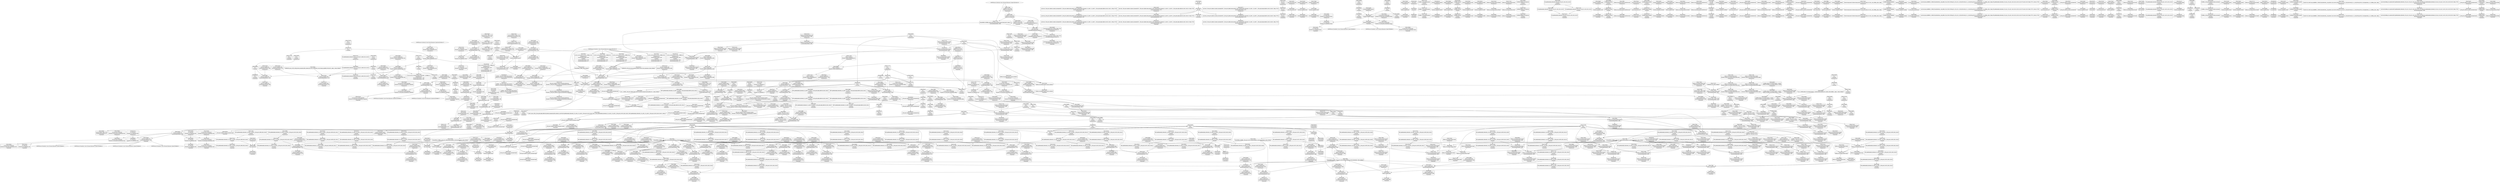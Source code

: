digraph {
	CE0x476dcd0 [shape=record,shape=Mrecord,label="{CE0x476dcd0|i64_10|*Constant*|*SummSource*}"]
	CE0x4802120 [shape=record,shape=Mrecord,label="{CE0x4802120|_call_void___llvm_gcov_indirect_counter_increment(i32*___llvm_gcov_global_state_pred145,_i64**_getelementptr_inbounds_(_3_x_i64*_,_3_x_i64*_*___llvm_gcda_edge_table144,_i64_0,_i64_1)),_!dbg_!27728|security/selinux/hooks.c,1567}"]
	CE0x477bd10 [shape=record,shape=Mrecord,label="{CE0x477bd10|i32_1575|*Constant*}"]
	CE0x47d01e0 [shape=record,shape=Mrecord,label="{CE0x47d01e0|i32_22|*Constant*|*SummSink*}"]
	CE0x47da440 [shape=record,shape=Mrecord,label="{CE0x47da440|cred_has_capability:call7|security/selinux/hooks.c,1579}"]
	CE0x475d8c0 [shape=record,shape=Mrecord,label="{CE0x475d8c0|selinux_vm_enough_memory:tmp26|security/selinux/hooks.c,2093|*SummSource*}"]
	CE0x47bb730 [shape=record,shape=Mrecord,label="{CE0x47bb730|__llvm_gcov_indirect_counter_increment:tmp6|*SummSink*}"]
	CE0x4757290 [shape=record,shape=Mrecord,label="{CE0x4757290|selinux_capable:ns|Function::selinux_capable&Arg::ns::|*SummSource*}"]
	CE0x47783d0 [shape=record,shape=Mrecord,label="{CE0x47783d0|_call_void_mcount()_#3|*SummSink*}"]
	CE0x4784190 [shape=record,shape=Mrecord,label="{CE0x4784190|cred_has_capability:entry|*SummSource*}"]
	CE0x47c8ba0 [shape=record,shape=Mrecord,label="{CE0x47c8ba0|__llvm_gcov_indirect_counter_increment:tmp2|*SummSink*}"]
	CE0x4751940 [shape=record,shape=Mrecord,label="{CE0x4751940|selinux_vm_enough_memory:tmp15|security/selinux/hooks.c,2088|*SummSource*}"]
	CE0x4773150 [shape=record,shape=Mrecord,label="{CE0x4773150|selinux_vm_enough_memory:tmp3|*SummSink*}"]
	CE0x47f1090 [shape=record,shape=Mrecord,label="{CE0x47f1090|i64*_null|*Constant*|*SummSink*}"]
	CE0x4737230 [shape=record,shape=Mrecord,label="{CE0x4737230|i64_4|*Constant*|*SummSource*}"]
	CE0x4778d80 [shape=record,shape=Mrecord,label="{CE0x4778d80|cred_has_capability:if.end}"]
	CE0x47e68e0 [shape=record,shape=Mrecord,label="{CE0x47e68e0|avc_audit:tclass|Function::avc_audit&Arg::tclass::|*SummSource*}"]
	CE0x478a520 [shape=record,shape=Mrecord,label="{CE0x478a520|selinux_vm_enough_memory:tobool1|security/selinux/hooks.c,2088}"]
	CE0x4754360 [shape=record,shape=Mrecord,label="{CE0x4754360|selinux_capable:entry|*SummSource*}"]
	CE0x47bbd90 [shape=record,shape=Mrecord,label="{CE0x47bbd90|i64_1|*Constant*}"]
	CE0x4771f00 [shape=record,shape=Mrecord,label="{CE0x4771f00|selinux_vm_enough_memory:call4|security/selinux/hooks.c,2088|*SummSource*}"]
	CE0x47edc50 [shape=record,shape=Mrecord,label="{CE0x47edc50|i64*_getelementptr_inbounds_(_21_x_i64_,_21_x_i64_*___llvm_gcov_ctr143,_i64_0,_i64_19)|*Constant*|*SummSink*}"]
	CE0x47842e0 [shape=record,shape=Mrecord,label="{CE0x47842e0|_ret_i32_%retval.0,_!dbg_!27765|security/selinux/hooks.c,1586}"]
	CE0x47a3110 [shape=record,shape=Mrecord,label="{CE0x47a3110|i8_3|*Constant*|*SummSource*}"]
	CE0x4779eb0 [shape=record,shape=Mrecord,label="{CE0x4779eb0|selinux_vm_enough_memory:tmp25|security/selinux/hooks.c,2091|*SummSource*}"]
	CE0x47d5fa0 [shape=record,shape=Mrecord,label="{CE0x47d5fa0|VOIDTB_TE_array:_GCE_.str49_private_unnamed_addr_constant_40_x_i8_c_013SELinux:_out_of_range_capability_%d_0A_00_,_align_1:_elem_0:default:}"]
	CE0x47d8640 [shape=record,shape=Mrecord,label="{CE0x47d8640|cred_has_capability:tmp16|security/selinux/hooks.c,1576}"]
	CE0x47ce480 [shape=record,shape=Mrecord,label="{CE0x47ce480|cred_has_capability:tmp14|security/selinux/hooks.c,1575}"]
	CE0x4761490 [shape=record,shape=Mrecord,label="{CE0x4761490|selinux_vm_enough_memory:call|security/selinux/hooks.c,2088}"]
	CE0x475b910 [shape=record,shape=Mrecord,label="{CE0x475b910|get_current:tmp|*SummSource*}"]
	CE0x4782560 [shape=record,shape=Mrecord,label="{CE0x4782560|cred_sid:tmp3}"]
	CE0x4777270 [shape=record,shape=Mrecord,label="{CE0x4777270|i64*_getelementptr_inbounds_(_6_x_i64_,_6_x_i64_*___llvm_gcov_ctr142,_i64_0,_i64_3)|*Constant*|*SummSource*}"]
	CE0x4814430 [shape=record,shape=Mrecord,label="{CE0x4814430|cred_sid:bb|*SummSource*}"]
	CE0x47d6ce0 [shape=record,shape=Mrecord,label="{CE0x47d6ce0|selinux_capable:tmp3|security/selinux/hooks.c,2008}"]
	CE0x47e2010 [shape=record,shape=Mrecord,label="{CE0x47e2010|cred_has_capability:tmp7|security/selinux/hooks.c,1574}"]
	CE0x477c560 [shape=record,shape=Mrecord,label="{CE0x477c560|GLOBAL:__vm_enough_memory|*Constant*|*SummSink*}"]
	CE0x4786eb0 [shape=record,shape=Mrecord,label="{CE0x4786eb0|GLOBAL:selinux_vm_enough_memory.__warned|Global_var:selinux_vm_enough_memory.__warned|*SummSink*}"]
	CE0x47e2120 [shape=record,shape=Mrecord,label="{CE0x47e2120|cred_has_capability:tmp7|security/selinux/hooks.c,1574|*SummSource*}"]
	CE0x47e88c0 [shape=record,shape=Mrecord,label="{CE0x47e88c0|i64_15|*Constant*|*SummSource*}"]
	CE0x47eab60 [shape=record,shape=Mrecord,label="{CE0x47eab60|cred_has_capability:tmp26|security/selinux/hooks.c,1583}"]
	CE0x4801bf0 [shape=record,shape=Mrecord,label="{CE0x4801bf0|cred_has_capability:if.end10|*SummSink*}"]
	CE0x47824f0 [shape=record,shape=Mrecord,label="{CE0x47824f0|cred_sid:tmp2|*SummSink*}"]
	CE0x47db610 [shape=record,shape=Mrecord,label="{CE0x47db610|avc_has_perm_noaudit:tsid|Function::avc_has_perm_noaudit&Arg::tsid::}"]
	CE0x4766e30 [shape=record,shape=Mrecord,label="{CE0x4766e30|cred_has_capability:tmp19|security/selinux/hooks.c,1580}"]
	CE0x479f9c0 [shape=record,shape=Mrecord,label="{CE0x479f9c0|selinux_capable:call1|security/selinux/hooks.c,2011|*SummSource*}"]
	CE0x479a490 [shape=record,shape=Mrecord,label="{CE0x479a490|selinux_capable:if.then|*SummSink*}"]
	CE0x47a4480 [shape=record,shape=Mrecord,label="{CE0x47a4480|selinux_capable:tmp1|*SummSource*}"]
	CE0x4781db0 [shape=record,shape=Mrecord,label="{CE0x4781db0|GLOBAL:cred_sid|*Constant*|*SummSource*}"]
	CE0x47f23d0 [shape=record,shape=Mrecord,label="{CE0x47f23d0|cred_has_capability:do.cond|*SummSink*}"]
	CE0x475bda0 [shape=record,shape=Mrecord,label="{CE0x475bda0|get_current:tmp1}"]
	CE0x479ed40 [shape=record,shape=Mrecord,label="{CE0x479ed40|selinux_capable:tmp10|security/selinux/hooks.c,2012|*SummSource*}"]
	CE0x47bd600 [shape=record,shape=Mrecord,label="{CE0x47bd600|cred_has_capability:do.end6|*SummSink*}"]
	CE0x4800000 [shape=record,shape=Mrecord,label="{CE0x4800000|__llvm_gcov_indirect_counter_increment:tmp}"]
	CE0x47c0ef0 [shape=record,shape=Mrecord,label="{CE0x47c0ef0|cred_sid:tmp5|security/selinux/hooks.c,196|*SummSource*}"]
	CE0x47efc20 [shape=record,shape=Mrecord,label="{CE0x47efc20|i64*_getelementptr_inbounds_(_21_x_i64_,_21_x_i64_*___llvm_gcov_ctr143,_i64_0,_i64_20)|*Constant*}"]
	CE0x4778b00 [shape=record,shape=Mrecord,label="{CE0x4778b00|selinux_vm_enough_memory:tmp13|security/selinux/hooks.c,2088}"]
	CE0x476f450 [shape=record,shape=Mrecord,label="{CE0x476f450|selinux_vm_enough_memory:tmp17|security/selinux/hooks.c,2088|*SummSink*}"]
	CE0x4755140 [shape=record,shape=Mrecord,label="{CE0x4755140|selinux_vm_enough_memory:tmp26|security/selinux/hooks.c,2093|*SummSink*}"]
	CE0x4755220 [shape=record,shape=Mrecord,label="{CE0x4755220|selinux_vm_enough_memory:tmp27|security/selinux/hooks.c,2093}"]
	CE0x47f3bf0 [shape=record,shape=Mrecord,label="{CE0x47f3bf0|i32_-1|*Constant*}"]
	CE0x4748b80 [shape=record,shape=Mrecord,label="{CE0x4748b80|selinux_vm_enough_memory:if.then5|*SummSink*}"]
	CE0x4737c80 [shape=record,shape=Mrecord,label="{CE0x4737c80|i64_1|*Constant*}"]
	CE0x47a3840 [shape=record,shape=Mrecord,label="{CE0x47a3840|cred_has_capability:shl|security/selinux/hooks.c,1559}"]
	CE0x4757180 [shape=record,shape=Mrecord,label="{CE0x4757180|selinux_vm_enough_memory:entry|*SummSource*}"]
	CE0x4773090 [shape=record,shape=Mrecord,label="{CE0x4773090|GLOBAL:lockdep_rcu_suspicious|*Constant*}"]
	CE0x47d09f0 [shape=record,shape=Mrecord,label="{CE0x47d09f0|cred_sid:tmp4|*LoadInst*|security/selinux/hooks.c,196}"]
	CE0x4754de0 [shape=record,shape=Mrecord,label="{CE0x4754de0|i8*_getelementptr_inbounds_(_25_x_i8_,_25_x_i8_*_.str3,_i32_0,_i32_0)|*Constant*|*SummSource*}"]
	CE0x479e9d0 [shape=record,shape=Mrecord,label="{CE0x479e9d0|cred_has_capability:sw.bb|*SummSink*}"]
	CE0x47d6010 [shape=record,shape=Mrecord,label="{CE0x47d6010|i64*_getelementptr_inbounds_(_21_x_i64_,_21_x_i64_*___llvm_gcov_ctr143,_i64_0,_i64_7)|*Constant*}"]
	CE0x47c9950 [shape=record,shape=Mrecord,label="{CE0x47c9950|GLOBAL:cred_sid|*Constant*}"]
	CE0x4800240 [shape=record,shape=Mrecord,label="{CE0x4800240|GLOBAL:__llvm_gcov_global_state_pred145|Global_var:__llvm_gcov_global_state_pred145|*SummSource*}"]
	CE0x47a0cf0 [shape=record,shape=Mrecord,label="{CE0x47a0cf0|i64*_getelementptr_inbounds_(_21_x_i64_,_21_x_i64_*___llvm_gcov_ctr143,_i64_0,_i64_9)|*Constant*}"]
	CE0x475a010 [shape=record,shape=Mrecord,label="{CE0x475a010|selinux_capable:tmp|*SummSource*}"]
	CE0x477c970 [shape=record,shape=Mrecord,label="{CE0x477c970|VOIDTB_TE:_CE:_elem_0:default:}"]
	CE0x47e9ec0 [shape=record,shape=Mrecord,label="{CE0x47e9ec0|cred_has_capability:tmp24|security/selinux/hooks.c,1582|*SummSource*}"]
	CE0x47a0970 [shape=record,shape=Mrecord,label="{CE0x47a0970|i64*_getelementptr_inbounds_(_21_x_i64_,_21_x_i64_*___llvm_gcov_ctr143,_i64_0,_i64_8)|*Constant*}"]
	CE0x47cefa0 [shape=record,shape=Mrecord,label="{CE0x47cefa0|cred_has_capability:tmp15|security/selinux/hooks.c,1575|*SummSource*}"]
	CE0x47e9a00 [shape=record,shape=Mrecord,label="{CE0x47e9a00|cred_has_capability:tmp23|security/selinux/hooks.c,1582|*SummSink*}"]
	CE0x47670b0 [shape=record,shape=Mrecord,label="{CE0x47670b0|cred_has_capability:tmp19|security/selinux/hooks.c,1580|*SummSource*}"]
	CE0x479f660 [shape=record,shape=Mrecord,label="{CE0x479f660|selinux_capable:tmp9|security/selinux/hooks.c,2011|*SummSink*}"]
	CE0x4779c40 [shape=record,shape=Mrecord,label="{CE0x4779c40|i64*_getelementptr_inbounds_(_14_x_i64_,_14_x_i64_*___llvm_gcov_ctr160,_i64_0,_i64_12)|*Constant*|*SummSink*}"]
	CE0x475daf0 [shape=record,shape=Mrecord,label="{CE0x475daf0|i8_1|*Constant*}"]
	CE0x47da6b0 [shape=record,shape=Mrecord,label="{CE0x47da6b0|cred_has_capability:call7|security/selinux/hooks.c,1579|*SummSink*}"]
	CE0x474eb20 [shape=record,shape=Mrecord,label="{CE0x474eb20|selinux_vm_enough_memory:tmp4|security/selinux/hooks.c,2088}"]
	CE0x4758470 [shape=record,shape=Mrecord,label="{CE0x4758470|selinux_vm_enough_memory:tmp22|security/selinux/hooks.c,2090|*SummSink*}"]
	CE0x47f42f0 [shape=record,shape=Mrecord,label="{CE0x47f42f0|i64**_getelementptr_inbounds_(_3_x_i64*_,_3_x_i64*_*___llvm_gcda_edge_table144,_i64_0,_i64_0)|*Constant*|*SummSink*}"]
	CE0x47d73f0 [shape=record,shape=Mrecord,label="{CE0x47d73f0|selinux_capable:if.then}"]
	CE0x47cdd30 [shape=record,shape=Mrecord,label="{CE0x47cdd30|cred_has_capability:tmp13|security/selinux/hooks.c,1575}"]
	CE0x47585f0 [shape=record,shape=Mrecord,label="{CE0x47585f0|selinux_vm_enough_memory:tmp23|security/selinux/hooks.c,2090}"]
	CE0x479edb0 [shape=record,shape=Mrecord,label="{CE0x479edb0|selinux_capable:tmp10|security/selinux/hooks.c,2012|*SummSink*}"]
	CE0x47787e0 [shape=record,shape=Mrecord,label="{CE0x47787e0|i64*_getelementptr_inbounds_(_14_x_i64_,_14_x_i64_*___llvm_gcov_ctr160,_i64_0,_i64_6)|*Constant*|*SummSink*}"]
	CE0x47e4720 [shape=record,shape=Mrecord,label="{CE0x47e4720|cred_has_capability:call8|security/selinux/hooks.c,1581}"]
	CE0x4773380 [shape=record,shape=Mrecord,label="{CE0x4773380|GLOBAL:get_current|*Constant*|*SummSink*}"]
	"CONST[source:0(mediator),value:0(static)][purpose:{operation}][SnkIdx:3]"
	CE0x4771790 [shape=record,shape=Mrecord,label="{CE0x4771790|selinux_vm_enough_memory:tmp12|security/selinux/hooks.c,2088}"]
	CE0x4754880 [shape=record,shape=Mrecord,label="{CE0x4754880|selinux_capable:tmp6|security/selinux/hooks.c,2009|*SummSource*}"]
	CE0x476fed0 [shape=record,shape=Mrecord,label="{CE0x476fed0|selinux_vm_enough_memory:tmp5|security/selinux/hooks.c,2088}"]
	CE0x47f3e10 [shape=record,shape=Mrecord,label="{CE0x47f3e10|i32_-1|*Constant*|*SummSource*}"]
	CE0x47f0d10 [shape=record,shape=Mrecord,label="{CE0x47f0d10|i32_5|*Constant*}"]
	CE0x4759ad0 [shape=record,shape=Mrecord,label="{CE0x4759ad0|selinux_vm_enough_memory:call|security/selinux/hooks.c,2088|*SummSink*}"]
	CE0x4784200 [shape=record,shape=Mrecord,label="{CE0x4784200|cred_has_capability:entry|*SummSink*}"]
	CE0x4769080 [shape=record,shape=Mrecord,label="{CE0x4769080|GLOBAL:get_current|*Constant*|*SummSource*}"]
	CE0x474f330 [shape=record,shape=Mrecord,label="{CE0x474f330|GLOBAL:__llvm_gcov_ctr160|Global_var:__llvm_gcov_ctr160}"]
	CE0x4750550 [shape=record,shape=Mrecord,label="{CE0x4750550|selinux_vm_enough_memory:land.lhs.true2}"]
	CE0x4776150 [shape=record,shape=Mrecord,label="{CE0x4776150|_call_void_mcount()_#3|*SummSink*}"]
	CE0x4754200 [shape=record,shape=Mrecord,label="{CE0x4754200|GLOBAL:selinux_capable|*Constant*|*SummSink*}"]
	CE0x479fe40 [shape=record,shape=Mrecord,label="{CE0x479fe40|cred_has_capability:do.body4|*SummSink*}"]
	CE0x4782df0 [shape=record,shape=Mrecord,label="{CE0x4782df0|cred_has_capability:and|security/selinux/hooks.c,1559|*SummSource*}"]
	CE0x47c8610 [shape=record,shape=Mrecord,label="{CE0x47c8610|__llvm_gcov_indirect_counter_increment:tmp2|*SummSource*}"]
	CE0x47cfd90 [shape=record,shape=Mrecord,label="{CE0x47cfd90|cred_sid:cred|Function::cred_sid&Arg::cred::}"]
	CE0x4768cd0 [shape=record,shape=Mrecord,label="{CE0x4768cd0|GLOBAL:get_current|*Constant*}"]
	CE0x476b060 [shape=record,shape=Mrecord,label="{CE0x476b060|selinux_capable:cred|Function::selinux_capable&Arg::cred::|*SummSink*}"]
	CE0x47d72f0 [shape=record,shape=Mrecord,label="{CE0x47d72f0|selinux_capable:tmp4|security/selinux/hooks.c,2008|*SummSource*}"]
	CE0x47530a0 [shape=record,shape=Mrecord,label="{CE0x47530a0|selinux_vm_enough_memory:entry|*SummSink*}"]
	CE0x4755cd0 [shape=record,shape=Mrecord,label="{CE0x4755cd0|selinux_capable:if.end|*SummSink*}"]
	CE0x47da590 [shape=record,shape=Mrecord,label="{CE0x47da590|cred_has_capability:call7|security/selinux/hooks.c,1579|*SummSource*}"]
	CE0x4747a80 [shape=record,shape=Mrecord,label="{CE0x4747a80|selinux_vm_enough_memory:do.body}"]
	CE0x47a4e60 [shape=record,shape=Mrecord,label="{CE0x47a4e60|selinux_capable:tmp5|security/selinux/hooks.c,2008}"]
	CE0x4746d00 [shape=record,shape=Mrecord,label="{CE0x4746d00|selinux_vm_enough_memory:land.lhs.true|*SummSink*}"]
	CE0x4750810 [shape=record,shape=Mrecord,label="{CE0x4750810|i64_1|*Constant*|*SummSink*}"]
	CE0x4780900 [shape=record,shape=Mrecord,label="{CE0x4780900|get_current:tmp1|*SummSink*}"]
	CE0x47d63c0 [shape=record,shape=Mrecord,label="{CE0x47d63c0|get_current:tmp2|*SummSource*}"]
	CE0x47f3b80 [shape=record,shape=Mrecord,label="{CE0x47f3b80|__llvm_gcov_indirect_counter_increment:pred|*SummSink*}"]
	CE0x477f720 [shape=record,shape=Mrecord,label="{CE0x477f720|i64_0|*Constant*}"]
	CE0x475c7a0 [shape=record,shape=Mrecord,label="{CE0x475c7a0|i32_1|*Constant*|*SummSink*}"]
	CE0x4736ab0 [shape=record,shape=Mrecord,label="{CE0x4736ab0|i64*_getelementptr_inbounds_(_14_x_i64_,_14_x_i64_*___llvm_gcov_ctr160,_i64_0,_i64_6)|*Constant*|*SummSource*}"]
	CE0x475b360 [shape=record,shape=Mrecord,label="{CE0x475b360|i32_2088|*Constant*|*SummSource*}"]
	CE0x477f980 [shape=record,shape=Mrecord,label="{CE0x477f980|_call_void___llvm_gcov_indirect_counter_increment(i32*___llvm_gcov_global_state_pred145,_i64**_getelementptr_inbounds_(_3_x_i64*_,_3_x_i64*_*___llvm_gcda_edge_table144,_i64_0,_i64_2)),_!dbg_!27732|security/selinux/hooks.c,1570}"]
	CE0x47cff80 [shape=record,shape=Mrecord,label="{CE0x47cff80|cred_sid:cred|Function::cred_sid&Arg::cred::|*SummSource*}"]
	CE0x4780a30 [shape=record,shape=Mrecord,label="{CE0x4780a30|i64*_getelementptr_inbounds_(_2_x_i64_,_2_x_i64_*___llvm_gcov_ctr98,_i64_0,_i64_1)|*Constant*|*SummSource*}"]
	CE0x474ad70 [shape=record,shape=Mrecord,label="{CE0x474ad70|selinux_vm_enough_memory:tobool1|security/selinux/hooks.c,2088|*SummSink*}"]
	CE0x47f4f10 [shape=record,shape=Mrecord,label="{CE0x47f4f10|cred_has_capability:sw.default|*SummSink*}"]
	CE0x47e77d0 [shape=record,shape=Mrecord,label="{CE0x47e77d0|avc_audit:a|Function::avc_audit&Arg::a::}"]
	CE0x47c8790 [shape=record,shape=Mrecord,label="{CE0x47c8790|__llvm_gcov_indirect_counter_increment:counters|Function::__llvm_gcov_indirect_counter_increment&Arg::counters::|*SummSource*}"]
	"CONST[source:0(mediator),value:2(dynamic)][purpose:{object}][SnkIdx:6]"
	CE0x4760f80 [shape=record,shape=Mrecord,label="{CE0x4760f80|selinux_vm_enough_memory:cmp|security/selinux/hooks.c,2090}"]
	CE0x47725c0 [shape=record,shape=Mrecord,label="{CE0x47725c0|i32_78|*Constant*|*SummSink*}"]
	CE0x479f220 [shape=record,shape=Mrecord,label="{CE0x479f220|i64*_getelementptr_inbounds_(_2_x_i64_,_2_x_i64_*___llvm_gcov_ctr131,_i64_0,_i64_0)|*Constant*|*SummSink*}"]
	CE0x47794d0 [shape=record,shape=Mrecord,label="{CE0x47794d0|GLOBAL:current_task|Global_var:current_task|*SummSource*}"]
	CE0x4800f50 [shape=record,shape=Mrecord,label="{CE0x4800f50|avc_audit:ssid|Function::avc_audit&Arg::ssid::}"]
	CE0x4779820 [shape=record,shape=Mrecord,label="{CE0x4779820|selinux_vm_enough_memory:tmp24|security/selinux/hooks.c,2091|*SummSource*}"]
	CE0x47e0110 [shape=record,shape=Mrecord,label="{CE0x47e0110|i64_13|*Constant*|*SummSink*}"]
	CE0x47edd30 [shape=record,shape=Mrecord,label="{CE0x47edd30|cred_has_capability:tmp30|security/selinux/hooks.c,1585|*SummSink*}"]
	CE0x47c2910 [shape=record,shape=Mrecord,label="{CE0x47c2910|i64*_getelementptr_inbounds_(_21_x_i64_,_21_x_i64_*___llvm_gcov_ctr143,_i64_0,_i64_4)|*Constant*}"]
	CE0x477cea0 [shape=record,shape=Mrecord,label="{CE0x477cea0|selinux_vm_enough_memory:pages|Function::selinux_vm_enough_memory&Arg::pages::|*SummSink*}"]
	CE0x4801180 [shape=record,shape=Mrecord,label="{CE0x4801180|avc_audit:ssid|Function::avc_audit&Arg::ssid::|*SummSource*}"]
	CE0x47c8fd0 [shape=record,shape=Mrecord,label="{CE0x47c8fd0|cred_has_capability:cap1|security/selinux/hooks.c,1563|*SummSource*}"]
	CE0x4783290 [shape=record,shape=Mrecord,label="{CE0x4783290|_call_void_mcount()_#3}"]
	CE0x47e6fb0 [shape=record,shape=Mrecord,label="{CE0x47e6fb0|avc_audit:avd|Function::avc_audit&Arg::avd::}"]
	CE0x47f4920 [shape=record,shape=Mrecord,label="{CE0x47f4920|__llvm_gcov_indirect_counter_increment:exit}"]
	"CONST[source:0(mediator),value:0(static)][purpose:{operation}][SnkIdx:7]"
	CE0x47a2770 [shape=record,shape=Mrecord,label="{CE0x47a2770|selinux_capable:tmp11|security/selinux/hooks.c,2012|*SummSink*}"]
	CE0x477c820 [shape=record,shape=Mrecord,label="{CE0x477c820|selinux_vm_enough_memory:mm|Function::selinux_vm_enough_memory&Arg::mm::|*SummSource*}"]
	CE0x4761b90 [shape=record,shape=Mrecord,label="{CE0x4761b90|selinux_vm_enough_memory:tmp11|security/selinux/hooks.c,2088|*SummSink*}"]
	CE0x47d7590 [shape=record,shape=Mrecord,label="{CE0x47d7590|get_current:tmp}"]
	CE0x47b9390 [shape=record,shape=Mrecord,label="{CE0x47b9390|_ret_i32_%tmp6,_!dbg_!27716|security/selinux/hooks.c,197}"]
	CE0x47fcb80 [shape=record,shape=Mrecord,label="{CE0x47fcb80|cred_has_capability:ad|security/selinux/hooks.c, 1555}"]
	CE0x47e7c40 [shape=record,shape=Mrecord,label="{CE0x47e7c40|_ret_i32_%retval.0,_!dbg_!27732|security/selinux/include/avc.h,142}"]
	CE0x4750b80 [shape=record,shape=Mrecord,label="{CE0x4750b80|selinux_vm_enough_memory:if.end|*SummSink*}"]
	CE0x4784940 [shape=record,shape=Mrecord,label="{CE0x4784940|cred_has_capability:cap|Function::cred_has_capability&Arg::cap::|*SummSource*}"]
	CE0x474ec20 [shape=record,shape=Mrecord,label="{CE0x474ec20|selinux_vm_enough_memory:bb}"]
	CE0x476c3e0 [shape=record,shape=Mrecord,label="{CE0x476c3e0|selinux_vm_enough_memory:tmp14|security/selinux/hooks.c,2088|*SummSink*}"]
	CE0x4764b70 [shape=record,shape=Mrecord,label="{CE0x4764b70|GLOBAL:cap_capable|*Constant*|*SummSink*}"]
	CE0x47f2d60 [shape=record,shape=Mrecord,label="{CE0x47f2d60|__llvm_gcov_indirect_counter_increment:bb4|*SummSink*}"]
	CE0x475cbe0 [shape=record,shape=Mrecord,label="{CE0x475cbe0|selinux_vm_enough_memory:cap_sys_admin.0}"]
	CE0x47eed20 [shape=record,shape=Mrecord,label="{CE0x47eed20|i32_-22|*Constant*|*SummSink*}"]
	CE0x47dbce0 [shape=record,shape=Mrecord,label="{CE0x47dbce0|avc_has_perm_noaudit:requested|Function::avc_has_perm_noaudit&Arg::requested::}"]
	CE0x47f2c50 [shape=record,shape=Mrecord,label="{CE0x47f2c50|__llvm_gcov_indirect_counter_increment:bb4|*SummSource*}"]
	CE0x4773720 [shape=record,shape=Mrecord,label="{CE0x4773720|get_current:entry|*SummSink*}"]
	CE0x47c6020 [shape=record,shape=Mrecord,label="{CE0x47c6020|i32_1575|*Constant*|*SummSink*}"]
	CE0x47728c0 [shape=record,shape=Mrecord,label="{CE0x47728c0|selinux_vm_enough_memory:cred|security/selinux/hooks.c,2088|*SummSource*}"]
	CE0x479ffe0 [shape=record,shape=Mrecord,label="{CE0x479ffe0|cred_has_capability:bb|*SummSource*}"]
	CE0x479b6b0 [shape=record,shape=Mrecord,label="{CE0x479b6b0|selinux_capable:tobool|security/selinux/hooks.c,2008|*SummSink*}"]
	CE0x4772750 [shape=record,shape=Mrecord,label="{CE0x4772750|selinux_vm_enough_memory:cred|security/selinux/hooks.c,2088}"]
	CE0x47e7540 [shape=record,shape=Mrecord,label="{CE0x47e7540|avc_audit:result|Function::avc_audit&Arg::result::|*SummSource*}"]
	CE0x47e9880 [shape=record,shape=Mrecord,label="{CE0x47e9880|cred_has_capability:tmp23|security/selinux/hooks.c,1582}"]
	CE0x4778e60 [shape=record,shape=Mrecord,label="{CE0x4778e60|cred_has_capability:if.end|*SummSource*}"]
	CE0x47ca470 [shape=record,shape=Mrecord,label="{CE0x47ca470|_call_void___llvm_gcov_indirect_counter_increment(i32*___llvm_gcov_global_state_pred145,_i64**_getelementptr_inbounds_(_3_x_i64*_,_3_x_i64*_*___llvm_gcda_edge_table144,_i64_0,_i64_2)),_!dbg_!27732|security/selinux/hooks.c,1570|*SummSink*}"]
	CE0x47dc5f0 [shape=record,shape=Mrecord,label="{CE0x47dc5f0|avc_has_perm_noaudit:flags|Function::avc_has_perm_noaudit&Arg::flags::}"]
	CE0x47d0ed0 [shape=record,shape=Mrecord,label="{CE0x47d0ed0|cred_has_capability:call|security/selinux/hooks.c,1558|*SummSink*}"]
	"CONST[source:0(mediator),value:2(dynamic)][purpose:{subject}][SnkIdx:0]"
	CE0x47dc790 [shape=record,shape=Mrecord,label="{CE0x47dc790|avc_has_perm_noaudit:flags|Function::avc_has_perm_noaudit&Arg::flags::|*SummSource*}"]
	CE0x4780d70 [shape=record,shape=Mrecord,label="{CE0x4780d70|__llvm_gcov_indirect_counter_increment:counters|Function::__llvm_gcov_indirect_counter_increment&Arg::counters::|*SummSink*}"]
	CE0x4757000 [shape=record,shape=Mrecord,label="{CE0x4757000|selinux_vm_enough_memory:tmp9|security/selinux/hooks.c,2088|*SummSource*}"]
	CE0x47c93c0 [shape=record,shape=Mrecord,label="{CE0x47c93c0|i64*_null|*Constant*}"]
	CE0x4772550 [shape=record,shape=Mrecord,label="{CE0x4772550|i32_78|*Constant*}"]
	CE0x47c0860 [shape=record,shape=Mrecord,label="{CE0x47c0860|cred_has_capability:if.then9}"]
	CE0x4753200 [shape=record,shape=Mrecord,label="{CE0x4753200|i64_1|*Constant*|*SummSource*}"]
	CE0x476b6d0 [shape=record,shape=Mrecord,label="{CE0x476b6d0|selinux_capable:ns|Function::selinux_capable&Arg::ns::}"]
	CE0x6671a90 [shape=record,shape=Mrecord,label="{CE0x6671a90|selinux_vm_enough_memory:tmp7|security/selinux/hooks.c,2088}"]
	CE0x47d9e80 [shape=record,shape=Mrecord,label="{CE0x47d9e80|i16_47|*Constant*|*SummSource*}"]
	CE0x4779160 [shape=record,shape=Mrecord,label="{CE0x4779160|%struct.task_struct*_(%struct.task_struct**)*_asm_movq_%gs:$_1:P_,$0_,_r,im,_dirflag_,_fpsr_,_flags_|*SummSource*}"]
	CE0x47eb0c0 [shape=record,shape=Mrecord,label="{CE0x47eb0c0|i64*_getelementptr_inbounds_(_21_x_i64_,_21_x_i64_*___llvm_gcov_ctr143,_i64_0,_i64_17)|*Constant*|*SummSource*}"]
	CE0x47d7e50 [shape=record,shape=Mrecord,label="{CE0x47d7e50|selinux_capable:call|security/selinux/hooks.c,2007}"]
	CE0x4783f00 [shape=record,shape=Mrecord,label="{CE0x4783f00|GLOBAL:cred_has_capability|*Constant*|*SummSink*}"]
	CE0x4758810 [shape=record,shape=Mrecord,label="{CE0x4758810|selinux_vm_enough_memory:tmp23|security/selinux/hooks.c,2090|*SummSource*}"]
	CE0x47f4bb0 [shape=record,shape=Mrecord,label="{CE0x47f4bb0|cred_has_capability:sw.epilog|*SummSink*}"]
	CE0x47dad80 [shape=record,shape=Mrecord,label="{CE0x47dad80|avc_has_perm_noaudit:entry|*SummSink*}"]
	CE0x47bf460 [shape=record,shape=Mrecord,label="{CE0x47bf460|__llvm_gcov_indirect_counter_increment:pred|*SummSource*}"]
	CE0x47802c0 [shape=record,shape=Mrecord,label="{CE0x47802c0|i32_31|*Constant*}"]
	CE0x47fbb90 [shape=record,shape=Mrecord,label="{CE0x47fbb90|_call_void_asm_sideeffect_1:_09ud2_0A.pushsection___bug_table,_22a_22_0A2:_09.long_1b_-_2b,_$_0:c_-_2b_0A_09.word_$_1:c_,_0_0A_09.org_2b+$_2:c_0A.popsection_,_i,i,i,_dirflag_,_fpsr_,_flags_(i8*_getelementptr_inbounds_(_25_x_i8_,_25_x_i8_*_.str3,_i32_0,_i32_0),_i32_1575,_i64_12)_#3,_!dbg_!27737,_!srcloc_!27740|security/selinux/hooks.c,1575}"]
	CE0x47537a0 [shape=record,shape=Mrecord,label="{CE0x47537a0|selinux_vm_enough_memory:tmp9|security/selinux/hooks.c,2088|*SummSink*}"]
	CE0x47c97d0 [shape=record,shape=Mrecord,label="{CE0x47c97d0|_call_void_mcount()_#3}"]
	CE0x47e5260 [shape=record,shape=Mrecord,label="{CE0x47e5260|GLOBAL:avc_audit|*Constant*|*SummSink*}"]
	CE0x47d6770 [shape=record,shape=Mrecord,label="{CE0x47d6770|_call_void___llvm_gcov_indirect_counter_increment(i32*___llvm_gcov_global_state_pred145,_i64**_getelementptr_inbounds_(_3_x_i64*_,_3_x_i64*_*___llvm_gcda_edge_table144,_i64_0,_i64_0)),_!dbg_!27734|security/selinux/hooks.c,1574|*SummSource*}"]
	CE0x47f4280 [shape=record,shape=Mrecord,label="{CE0x47f4280|i64**_getelementptr_inbounds_(_3_x_i64*_,_3_x_i64*_*___llvm_gcda_edge_table144,_i64_0,_i64_0)|*Constant*|*SummSource*}"]
	CE0x47e9bb0 [shape=record,shape=Mrecord,label="{CE0x47e9bb0|cred_has_capability:tmp24|security/selinux/hooks.c,1582}"]
	CE0x47eb1e0 [shape=record,shape=Mrecord,label="{CE0x47eb1e0|cred_has_capability:tmp26|security/selinux/hooks.c,1583|*SummSource*}"]
	CE0x4767f20 [shape=record,shape=Mrecord,label="{CE0x4767f20|_ret_i32_%retval.0,_!dbg_!27765|security/selinux/hooks.c,1586|*SummSource*}"]
	CE0x47f1020 [shape=record,shape=Mrecord,label="{CE0x47f1020|i64*_null|*Constant*|*SummSource*}"]
	CE0x474e650 [shape=record,shape=Mrecord,label="{CE0x474e650|selinux_vm_enough_memory:tmp4|security/selinux/hooks.c,2088|*SummSink*}"]
	CE0x479faf0 [shape=record,shape=Mrecord,label="{CE0x479faf0|selinux_capable:call1|security/selinux/hooks.c,2011|*SummSink*}"]
	CE0x47a0a30 [shape=record,shape=Mrecord,label="{CE0x47a0a30|i64*_getelementptr_inbounds_(_21_x_i64_,_21_x_i64_*___llvm_gcov_ctr143,_i64_0,_i64_8)|*Constant*|*SummSource*}"]
	CE0x47ec4f0 [shape=record,shape=Mrecord,label="{CE0x47ec4f0|i64*_getelementptr_inbounds_(_21_x_i64_,_21_x_i64_*___llvm_gcov_ctr143,_i64_0,_i64_18)|*Constant*|*SummSink*}"]
	CE0x47573c0 [shape=record,shape=Mrecord,label="{CE0x47573c0|selinux_capable:ns|Function::selinux_capable&Arg::ns::|*SummSink*}"]
	CE0x47836b0 [shape=record,shape=Mrecord,label="{CE0x47836b0|cred_has_capability:tmp4|security/selinux/hooks.c,1570}"]
	CE0x4760740 [shape=record,shape=Mrecord,label="{CE0x4760740|_ret_i32_%retval.0,_!dbg_!27725|security/selinux/hooks.c,2012}"]
	CE0x47cf7f0 [shape=record,shape=Mrecord,label="{CE0x47cf7f0|i64*_getelementptr_inbounds_(_21_x_i64_,_21_x_i64_*___llvm_gcov_ctr143,_i64_0,_i64_12)|*Constant*}"]
	CE0x47daa50 [shape=record,shape=Mrecord,label="{CE0x47daa50|avc_has_perm_noaudit:entry}"]
	CE0x47bf220 [shape=record,shape=Mrecord,label="{CE0x47bf220|__llvm_gcov_indirect_counter_increment:bb|*SummSource*}"]
	CE0x4765e80 [shape=record,shape=Mrecord,label="{CE0x4765e80|selinux_capable:tmp8|security/selinux/hooks.c,2011|*SummSink*}"]
	CE0x47548f0 [shape=record,shape=Mrecord,label="{CE0x47548f0|selinux_capable:tmp6|security/selinux/hooks.c,2009|*SummSink*}"]
	CE0x47d2fc0 [shape=record,shape=Mrecord,label="{CE0x47d2fc0|cred_has_capability:do.end|*SummSink*}"]
	CE0x479bf90 [shape=record,shape=Mrecord,label="{CE0x479bf90|i64*_getelementptr_inbounds_(_21_x_i64_,_21_x_i64_*___llvm_gcov_ctr143,_i64_0,_i64_9)|*Constant*|*SummSource*}"]
	CE0x47ceaf0 [shape=record,shape=Mrecord,label="{CE0x47ceaf0|i64*_getelementptr_inbounds_(_21_x_i64_,_21_x_i64_*___llvm_gcov_ctr143,_i64_0,_i64_11)|*Constant*|*SummSource*}"]
	CE0x47c9650 [shape=record,shape=Mrecord,label="{CE0x47c9650|__llvm_gcov_indirect_counter_increment:counter|*SummSource*}"]
	CE0x4749e60 [shape=record,shape=Mrecord,label="{CE0x4749e60|GLOBAL:lockdep_rcu_suspicious|*Constant*|*SummSource*}"]
	CE0x4786d80 [shape=record,shape=Mrecord,label="{CE0x4786d80|GLOBAL:selinux_vm_enough_memory.__warned|Global_var:selinux_vm_enough_memory.__warned}"]
	CE0x4752b00 [shape=record,shape=Mrecord,label="{CE0x4752b00|selinux_vm_enough_memory:tmp17|security/selinux/hooks.c,2088}"]
	CE0x47675b0 [shape=record,shape=Mrecord,label="{CE0x47675b0|cred_has_capability:tmp20|security/selinux/hooks.c,1580|*SummSink*}"]
	CE0x4781f90 [shape=record,shape=Mrecord,label="{CE0x4781f90|cred_sid:entry}"]
	CE0x4767da0 [shape=record,shape=Mrecord,label="{CE0x4767da0|cred_has_capability:audit|Function::cred_has_capability&Arg::audit::|*SummSink*}"]
	CE0x47d7c90 [shape=record,shape=Mrecord,label="{CE0x47d7c90|_call_void_mcount()_#3|*SummSource*}"]
	CE0x47f31c0 [shape=record,shape=Mrecord,label="{CE0x47f31c0|cred_has_capability:avd|security/selinux/hooks.c, 1556|*SummSink*}"]
	CE0x47604f0 [shape=record,shape=Mrecord,label="{CE0x47604f0|selinux_capable:audit|Function::selinux_capable&Arg::audit::|*SummSource*}"]
	CE0x4758000 [shape=record,shape=Mrecord,label="{CE0x4758000|selinux_vm_enough_memory:tmp22|security/selinux/hooks.c,2090}"]
	CE0x47bbe00 [shape=record,shape=Mrecord,label="{CE0x47bbe00|cred_has_capability:tmp1}"]
	CE0x47e1100 [shape=record,shape=Mrecord,label="{CE0x47e1100|__llvm_gcov_indirect_counter_increment:predecessor|Function::__llvm_gcov_indirect_counter_increment&Arg::predecessor::|*SummSource*}"]
	CE0x479c9f0 [shape=record,shape=Mrecord,label="{CE0x479c9f0|cred_has_capability:tmp12|security/selinux/hooks.c,1575|*SummSource*}"]
	CE0x4772120 [shape=record,shape=Mrecord,label="{CE0x4772120|selinux_vm_enough_memory:call4|security/selinux/hooks.c,2088|*SummSink*}"]
	CE0x477d4e0 [shape=record,shape=Mrecord,label="{CE0x477d4e0|_ret_i32_%call7,_!dbg_!27749|security/selinux/hooks.c,2093}"]
	CE0x47525e0 [shape=record,shape=Mrecord,label="{CE0x47525e0|selinux_capable:bb|*SummSource*}"]
	CE0x47a05e0 [shape=record,shape=Mrecord,label="{CE0x47a05e0|i64_12|*Constant*}"]
	CE0x476a5d0 [shape=record,shape=Mrecord,label="{CE0x476a5d0|selinux_vm_enough_memory:tmp19|security/selinux/hooks.c,2088}"]
	CE0x4767a70 [shape=record,shape=Mrecord,label="{CE0x4767a70|cred_has_capability:audit|Function::cred_has_capability&Arg::audit::}"]
	CE0x47ed700 [shape=record,shape=Mrecord,label="{CE0x47ed700|cred_has_capability:tmp30|security/selinux/hooks.c,1585}"]
	CE0x47e30f0 [shape=record,shape=Mrecord,label="{CE0x47e30f0|cred_has_capability:shr|security/selinux/hooks.c,1565}"]
	CE0x479e7d0 [shape=record,shape=Mrecord,label="{CE0x479e7d0|cred_has_capability:sw.bb}"]
	CE0x47ec440 [shape=record,shape=Mrecord,label="{CE0x47ec440|i64*_getelementptr_inbounds_(_21_x_i64_,_21_x_i64_*___llvm_gcov_ctr143,_i64_0,_i64_18)|*Constant*|*SummSource*}"]
	CE0x47386a0 [shape=record,shape=Mrecord,label="{CE0x47386a0|selinux_vm_enough_memory:do.end}"]
	CE0x47f03d0 [shape=record,shape=Mrecord,label="{CE0x47f03d0|cred_has_capability:tmp33|security/selinux/hooks.c,1586}"]
	CE0x4800130 [shape=record,shape=Mrecord,label="{CE0x4800130|__llvm_gcov_indirect_counter_increment:tmp|*SummSink*}"]
	CE0x476f4c0 [shape=record,shape=Mrecord,label="{CE0x476f4c0|selinux_vm_enough_memory:tmp17|security/selinux/hooks.c,2088|*SummSource*}"]
	CE0x47da0d0 [shape=record,shape=Mrecord,label="{CE0x47da0d0|cred_has_capability:sclass.0|*SummSource*}"]
	CE0x47a49a0 [shape=record,shape=Mrecord,label="{CE0x47a49a0|cred_sid:tmp|*SummSource*}"]
	CE0x4781180 [shape=record,shape=Mrecord,label="{CE0x4781180|cred_sid:tmp1}"]
	CE0x476e500 [shape=record,shape=Mrecord,label="{CE0x476e500|get_current:entry|*SummSource*}"]
	CE0x47dc990 [shape=record,shape=Mrecord,label="{CE0x47dc990|avc_has_perm_noaudit:avd|Function::avc_has_perm_noaudit&Arg::avd::}"]
	"CONST[source:2(external),value:2(dynamic)][purpose:{subject}][SrcIdx:18]"
	CE0x4801eb0 [shape=record,shape=Mrecord,label="{CE0x4801eb0|cred_sid:sid|security/selinux/hooks.c,197}"]
	CE0x4737ff0 [shape=record,shape=Mrecord,label="{CE0x4737ff0|selinux_vm_enough_memory:do.end|*SummSink*}"]
	CE0x476e590 [shape=record,shape=Mrecord,label="{CE0x476e590|_ret_%struct.task_struct*_%tmp4,_!dbg_!27714|./arch/x86/include/asm/current.h,14|*SummSource*}"]
	CE0x47ecda0 [shape=record,shape=Mrecord,label="{CE0x47ecda0|cred_has_capability:tmp29|security/selinux/hooks.c,1584|*SummSink*}"]
	CE0x47edeb0 [shape=record,shape=Mrecord,label="{CE0x47edeb0|i32_-22|*Constant*}"]
	CE0x47efd80 [shape=record,shape=Mrecord,label="{CE0x47efd80|cred_has_capability:tmp32|security/selinux/hooks.c,1586}"]
	CE0x4776630 [shape=record,shape=Mrecord,label="{CE0x4776630|cred_has_capability:and|security/selinux/hooks.c,1559}"]
	CE0x47691b0 [shape=record,shape=Mrecord,label="{CE0x47691b0|selinux_vm_enough_memory:do.body|*SummSink*}"]
	CE0x47f00b0 [shape=record,shape=Mrecord,label="{CE0x47f00b0|cred_has_capability:tmp32|security/selinux/hooks.c,1586|*SummSink*}"]
	CE0x47dcf60 [shape=record,shape=Mrecord,label="{CE0x47dcf60|_ret_i32_%rc.0,_!dbg_!27793|security/selinux/avc.c,744|*SummSink*}"]
	CE0x4802a50 [shape=record,shape=Mrecord,label="{CE0x4802a50|0:_i32,_4:_i32,_8:_i32,_12:_i32,_:_CMRE_0,4_|*MultipleSource*|security/selinux/hooks.c,196|*LoadInst*|security/selinux/hooks.c,196|security/selinux/hooks.c,197}"]
	CE0x4763300 [shape=record,shape=Mrecord,label="{CE0x4763300|i64_1|*Constant*}"]
	CE0x47e79a0 [shape=record,shape=Mrecord,label="{CE0x47e79a0|avc_audit:a|Function::avc_audit&Arg::a::|*SummSource*}"]
	CE0x47562b0 [shape=record,shape=Mrecord,label="{CE0x47562b0|i32_0|*Constant*|*SummSource*}"]
	CE0x47f4e20 [shape=record,shape=Mrecord,label="{CE0x47f4e20|cred_has_capability:sw.default|*SummSource*}"]
	CE0x47ec5d0 [shape=record,shape=Mrecord,label="{CE0x47ec5d0|cred_has_capability:tmp28|security/selinux/hooks.c,1584|*SummSink*}"]
	CE0x47534c0 [shape=record,shape=Mrecord,label="{CE0x47534c0|i32_0|*Constant*|*SummSink*}"]
	CE0x47a38b0 [shape=record,shape=Mrecord,label="{CE0x47a38b0|cred_has_capability:shl|security/selinux/hooks.c,1559|*SummSource*}"]
	CE0x47a32a0 [shape=record,shape=Mrecord,label="{CE0x47a32a0|i8_3|*Constant*|*SummSink*}"]
	CE0x47d2730 [shape=record,shape=Mrecord,label="{CE0x47d2730|i64*_getelementptr_inbounds_(_21_x_i64_,_21_x_i64_*___llvm_gcov_ctr143,_i64_0,_i64_5)|*Constant*}"]
	CE0x475b210 [shape=record,shape=Mrecord,label="{CE0x475b210|i32_2088|*Constant*}"]
	CE0x47f6200 [shape=record,shape=Mrecord,label="{CE0x47f6200|cred_sid:tmp5|security/selinux/hooks.c,196|*SummSink*}"]
	CE0x4780400 [shape=record,shape=Mrecord,label="{CE0x4780400|i32_31|*Constant*|*SummSource*}"]
	CE0x474f1d0 [shape=record,shape=Mrecord,label="{CE0x474f1d0|i64_2|*Constant*|*SummSource*}"]
	CE0x47ed5c0 [shape=record,shape=Mrecord,label="{CE0x47ed5c0|i64*_getelementptr_inbounds_(_21_x_i64_,_21_x_i64_*___llvm_gcov_ctr143,_i64_0,_i64_19)|*Constant*}"]
	CE0x475ad40 [shape=record,shape=Mrecord,label="{CE0x475ad40|selinux_vm_enough_memory:call3|security/selinux/hooks.c,2088}"]
	CE0x47a0d60 [shape=record,shape=Mrecord,label="{CE0x47a0d60|cred_has_capability:tmp10|security/selinux/hooks.c,1575}"]
	CE0x47ef010 [shape=record,shape=Mrecord,label="{CE0x47ef010|cred_has_capability:retval.0}"]
	CE0x4773590 [shape=record,shape=Mrecord,label="{CE0x4773590|get_current:entry}"]
	CE0x4763680 [shape=record,shape=Mrecord,label="{CE0x4763680|i64*_getelementptr_inbounds_(_2_x_i64_,_2_x_i64_*___llvm_gcov_ctr98,_i64_0,_i64_1)|*Constant*|*SummSink*}"]
	CE0x47a3ac0 [shape=record,shape=Mrecord,label="{CE0x47a3ac0|GLOBAL:__llvm_gcov_ctr142|Global_var:__llvm_gcov_ctr142}"]
	CE0x47c0a60 [shape=record,shape=Mrecord,label="{CE0x47c0a60|cred_has_capability:if.then9|*SummSink*}"]
	CE0x47e8a00 [shape=record,shape=Mrecord,label="{CE0x47e8a00|i64_15|*Constant*|*SummSink*}"]
	CE0x478a440 [shape=record,shape=Mrecord,label="{CE0x478a440|selinux_vm_enough_memory:tmp8|security/selinux/hooks.c,2088|*SummSource*}"]
	CE0x477d850 [shape=record,shape=Mrecord,label="{CE0x477d850|get_current:bb}"]
	CE0x4752a90 [shape=record,shape=Mrecord,label="{CE0x4752a90|i64*_getelementptr_inbounds_(_14_x_i64_,_14_x_i64_*___llvm_gcov_ctr160,_i64_0,_i64_9)|*Constant*|*SummSink*}"]
	CE0x475cf40 [shape=record,shape=Mrecord,label="{CE0x475cf40|selinux_capable:tmp7|security/selinux/hooks.c,2009|*SummSink*}"]
	CE0x4782410 [shape=record,shape=Mrecord,label="{CE0x4782410|cred_sid:tmp2}"]
	CE0x47d0c20 [shape=record,shape=Mrecord,label="{CE0x47d0c20|cred_sid:security|security/selinux/hooks.c,196|*SummSink*}"]
	CE0x475b460 [shape=record,shape=Mrecord,label="{CE0x475b460|i8*_getelementptr_inbounds_(_45_x_i8_,_45_x_i8_*_.str12,_i32_0,_i32_0)|*Constant*}"]
	CE0x47a1720 [shape=record,shape=Mrecord,label="{CE0x47a1720|i64*_getelementptr_inbounds_(_6_x_i64_,_6_x_i64_*___llvm_gcov_ctr142,_i64_0,_i64_5)|*Constant*|*SummSource*}"]
	CE0x4778490 [shape=record,shape=Mrecord,label="{CE0x4778490|get_current:tmp4|./arch/x86/include/asm/current.h,14|*SummSource*}"]
	CE0x47e63b0 [shape=record,shape=Mrecord,label="{CE0x47e63b0|avc_audit:tsid|Function::avc_audit&Arg::tsid::}"]
	CE0x47b9650 [shape=record,shape=Mrecord,label="{CE0x47b9650|_ret_i32_%tmp6,_!dbg_!27716|security/selinux/hooks.c,197|*SummSink*}"]
	CE0x47b94f0 [shape=record,shape=Mrecord,label="{CE0x47b94f0|_ret_i32_%tmp6,_!dbg_!27716|security/selinux/hooks.c,197|*SummSource*}"]
	CE0x47a20c0 [shape=record,shape=Mrecord,label="{CE0x47a20c0|i64*_getelementptr_inbounds_(_6_x_i64_,_6_x_i64_*___llvm_gcov_ctr142,_i64_0,_i64_5)|*Constant*|*SummSink*}"]
	CE0x47ceba0 [shape=record,shape=Mrecord,label="{CE0x47ceba0|i64*_getelementptr_inbounds_(_21_x_i64_,_21_x_i64_*___llvm_gcov_ctr143,_i64_0,_i64_11)|*Constant*|*SummSink*}"]
	CE0x47cec10 [shape=record,shape=Mrecord,label="{CE0x47cec10|cred_has_capability:tmp14|security/selinux/hooks.c,1575|*SummSource*}"]
	CE0x476b170 [shape=record,shape=Mrecord,label="{CE0x476b170|GLOBAL:init_user_ns|Global_var:init_user_ns}"]
	CE0x4737e90 [shape=record,shape=Mrecord,label="{CE0x4737e90|i64*_getelementptr_inbounds_(_14_x_i64_,_14_x_i64_*___llvm_gcov_ctr160,_i64_0,_i64_0)|*Constant*}"]
	CE0x47d6350 [shape=record,shape=Mrecord,label="{CE0x47d6350|get_current:tmp2}"]
	CE0x477c6e0 [shape=record,shape=Mrecord,label="{CE0x477c6e0|selinux_vm_enough_memory:mm|Function::selinux_vm_enough_memory&Arg::mm::}"]
	CE0x47effd0 [shape=record,shape=Mrecord,label="{CE0x47effd0|i64*_getelementptr_inbounds_(_21_x_i64_,_21_x_i64_*___llvm_gcov_ctr143,_i64_0,_i64_20)|*Constant*|*SummSink*}"]
	CE0x474a9a0 [shape=record,shape=Mrecord,label="{CE0x474a9a0|i8*_getelementptr_inbounds_(_45_x_i8_,_45_x_i8_*_.str12,_i32_0,_i32_0)|*Constant*|*SummSource*}"]
	CE0x474efc0 [shape=record,shape=Mrecord,label="{CE0x474efc0|selinux_vm_enough_memory:if.end}"]
	CE0x4750970 [shape=record,shape=Mrecord,label="{CE0x4750970|i64*_getelementptr_inbounds_(_14_x_i64_,_14_x_i64_*___llvm_gcov_ctr160,_i64_0,_i64_0)|*Constant*|*SummSource*}"]
	CE0x48036f0 [shape=record,shape=Mrecord,label="{CE0x48036f0|cred_has_capability:if.then}"]
	CE0x479ecd0 [shape=record,shape=Mrecord,label="{CE0x479ecd0|selinux_capable:tmp10|security/selinux/hooks.c,2012}"]
	CE0x65b0140 [shape=record,shape=Mrecord,label="{CE0x65b0140|i1_true|*Constant*|*SummSink*}"]
	CE0x47e8410 [shape=record,shape=Mrecord,label="{CE0x47e8410|cred_has_capability:tobool|security/selinux/hooks.c,1582}"]
	CE0x47e18e0 [shape=record,shape=Mrecord,label="{CE0x47e18e0|GLOBAL:__llvm_gcov_indirect_counter_increment|*Constant*|*SummSink*}"]
	CE0x47c0be0 [shape=record,shape=Mrecord,label="{CE0x47c0be0|cred_sid:tmp4|*LoadInst*|security/selinux/hooks.c,196|*SummSink*}"]
	CE0x4778ca0 [shape=record,shape=Mrecord,label="{CE0x4778ca0|cred_has_capability:return|*SummSink*}"]
	CE0x47c0d60 [shape=record,shape=Mrecord,label="{CE0x47c0d60|cred_sid:tmp5|security/selinux/hooks.c,196}"]
	CE0x475c500 [shape=record,shape=Mrecord,label="{CE0x475c500|selinux_vm_enough_memory:tmp3}"]
	CE0x47550d0 [shape=record,shape=Mrecord,label="{CE0x47550d0|i64*_getelementptr_inbounds_(_14_x_i64_,_14_x_i64_*___llvm_gcov_ctr160,_i64_0,_i64_13)|*Constant*|*SummSink*}"]
	CE0x47ff7a0 [shape=record,shape=Mrecord,label="{CE0x47ff7a0|i8_3|*Constant*}"]
	CE0x47c6e90 [shape=record,shape=Mrecord,label="{CE0x47c6e90|i8*_getelementptr_inbounds_(_25_x_i8_,_25_x_i8_*_.str3,_i32_0,_i32_0)|*Constant*}"]
	CE0x479e900 [shape=record,shape=Mrecord,label="{CE0x479e900|cred_has_capability:sw.bb|*SummSource*}"]
	CE0x47a48c0 [shape=record,shape=Mrecord,label="{CE0x47a48c0|cred_sid:tmp}"]
	CE0x47c90f0 [shape=record,shape=Mrecord,label="{CE0x47c90f0|cred_has_capability:cap1|security/selinux/hooks.c,1563|*SummSink*}"]
	CE0x47da1e0 [shape=record,shape=Mrecord,label="{CE0x47da1e0|cred_has_capability:sclass.0|*SummSink*}"]
	CE0x475da80 [shape=record,shape=Mrecord,label="{CE0x475da80|i8_1|*Constant*|*SummSource*}"]
	"CONST[source:0(mediator),value:2(dynamic)][purpose:{subject}][SrcIdx:19]"
	CE0x48145e0 [shape=record,shape=Mrecord,label="{CE0x48145e0|i64*_getelementptr_inbounds_(_2_x_i64_,_2_x_i64_*___llvm_gcov_ctr131,_i64_0,_i64_0)|*Constant*}"]
	CE0x47bbe70 [shape=record,shape=Mrecord,label="{CE0x47bbe70|cred_has_capability:tmp1|*SummSource*}"]
	CE0x47e00a0 [shape=record,shape=Mrecord,label="{CE0x47e00a0|i64_13|*Constant*|*SummSource*}"]
	CE0x479eab0 [shape=record,shape=Mrecord,label="{CE0x479eab0|cred_has_capability:do.end}"]
	CE0x4756180 [shape=record,shape=Mrecord,label="{CE0x4756180|selinux_vm_enough_memory:if.then5|*SummSource*}"]
	CE0x475c920 [shape=record,shape=Mrecord,label="{CE0x475c920|selinux_vm_enough_memory:tmp26|security/selinux/hooks.c,2093}"]
	CE0x4772ce0 [shape=record,shape=Mrecord,label="{CE0x4772ce0|i8*_getelementptr_inbounds_(_25_x_i8_,_25_x_i8_*_.str3,_i32_0,_i32_0)|*Constant*}"]
	CE0x474e860 [shape=record,shape=Mrecord,label="{CE0x474e860|selinux_vm_enough_memory:if.end|*SummSource*}"]
	CE0x477f530 [shape=record,shape=Mrecord,label="{CE0x477f530|selinux_capable:tmp2|security/selinux/hooks.c,2008}"]
	CE0x47f44f0 [shape=record,shape=Mrecord,label="{CE0x47f44f0|i64*_getelementptr_inbounds_(_21_x_i64_,_21_x_i64_*___llvm_gcov_ctr143,_i64_0,_i64_6)|*Constant*|*SummSink*}"]
	CE0x47d6430 [shape=record,shape=Mrecord,label="{CE0x47d6430|get_current:tmp2|*SummSink*}"]
	CE0x475d200 [shape=record,shape=Mrecord,label="{CE0x475d200|i64*_getelementptr_inbounds_(_6_x_i64_,_6_x_i64_*___llvm_gcov_ctr142,_i64_0,_i64_4)|*Constant*}"]
	CE0x47e8030 [shape=record,shape=Mrecord,label="{CE0x47e8030|cred_has_capability:tobool|security/selinux/hooks.c,1582|*SummSink*}"]
	CE0x47669c0 [shape=record,shape=Mrecord,label="{CE0x47669c0|GLOBAL:__llvm_gcov_ctr143|Global_var:__llvm_gcov_ctr143|*SummSource*}"]
	CE0x47e73e0 [shape=record,shape=Mrecord,label="{CE0x47e73e0|avc_audit:result|Function::avc_audit&Arg::result::}"]
	CE0x4753ec0 [shape=record,shape=Mrecord,label="{CE0x4753ec0|selinux_capable:entry}"]
	CE0x47a2600 [shape=record,shape=Mrecord,label="{CE0x47a2600|selinux_capable:tmp11|security/selinux/hooks.c,2012|*SummSource*}"]
	CE0x475d270 [shape=record,shape=Mrecord,label="{CE0x475d270|i64*_getelementptr_inbounds_(_6_x_i64_,_6_x_i64_*___llvm_gcov_ctr142,_i64_0,_i64_4)|*Constant*|*SummSource*}"]
	CE0x47f1450 [shape=record,shape=Mrecord,label="{CE0x47f1450|cred_has_capability:tmp1|*SummSink*}"]
	CE0x47eb570 [shape=record,shape=Mrecord,label="{CE0x47eb570|cred_has_capability:tmp27|security/selinux/hooks.c,1583}"]
	CE0x477a9c0 [shape=record,shape=Mrecord,label="{CE0x477a9c0|%struct.task_struct*_(%struct.task_struct**)*_asm_movq_%gs:$_1:P_,$0_,_r,im,_dirflag_,_fpsr_,_flags_}"]
	CE0x47c1880 [shape=record,shape=Mrecord,label="{CE0x47c1880|cred_has_capability:do.body}"]
	CE0x4737b20 [shape=record,shape=Mrecord,label="{CE0x4737b20|i64*_getelementptr_inbounds_(_14_x_i64_,_14_x_i64_*___llvm_gcov_ctr160,_i64_0,_i64_1)|*Constant*|*SummSource*}"]
	CE0x4757940 [shape=record,shape=Mrecord,label="{CE0x4757940|selinux_capable:audit|Function::selinux_capable&Arg::audit::}"]
	CE0x48030e0 [shape=record,shape=Mrecord,label="{CE0x48030e0|cred_has_capability:tmp5|security/selinux/hooks.c,1570}"]
	CE0x47738f0 [shape=record,shape=Mrecord,label="{CE0x47738f0|i64_3|*Constant*}"]
	CE0x47f39b0 [shape=record,shape=Mrecord,label="{CE0x47f39b0|cred_has_capability:u|security/selinux/hooks.c,1563|*SummSource*}"]
	CE0x47c31f0 [shape=record,shape=Mrecord,label="{CE0x47c31f0|GLOBAL:__llvm_gcov_indirect_counter_increment|*Constant*}"]
	CE0x4764010 [shape=record,shape=Mrecord,label="{CE0x4764010|selinux_capable:if.end}"]
	CE0x474b1c0 [shape=record,shape=Mrecord,label="{CE0x474b1c0|selinux_vm_enough_memory:if.end6}"]
	CE0x476aae0 [shape=record,shape=Mrecord,label="{CE0x476aae0|selinux_vm_enough_memory:tmp19|security/selinux/hooks.c,2088|*SummSink*}"]
	CE0x47605d0 [shape=record,shape=Mrecord,label="{CE0x47605d0|selinux_capable:audit|Function::selinux_capable&Arg::audit::|*SummSink*}"]
	CE0x47a11f0 [shape=record,shape=Mrecord,label="{CE0x47a11f0|get_current:tmp3|*SummSource*}"]
	CE0x47d84b0 [shape=record,shape=Mrecord,label="{CE0x47d84b0|selinux_capable:if.then|*SummSource*}"]
	CE0x47df450 [shape=record,shape=Mrecord,label="{CE0x47df450|i64_14|*Constant*|*SummSink*}"]
	CE0x47cf920 [shape=record,shape=Mrecord,label="{CE0x47cf920|i32_0|*Constant*}"]
	CE0x476ae20 [shape=record,shape=Mrecord,label="{CE0x476ae20|selinux_capable:cred|Function::selinux_capable&Arg::cred::|*SummSource*}"]
	CE0x475a380 [shape=record,shape=Mrecord,label="{CE0x475a380|selinux_capable:tmp|*SummSink*}"]
	CE0x47d31b0 [shape=record,shape=Mrecord,label="{CE0x47d31b0|cred_has_capability:sw.epilog|*SummSource*}"]
	CE0x479ca60 [shape=record,shape=Mrecord,label="{CE0x479ca60|get_current:tmp3}"]
	CE0x477f5a0 [shape=record,shape=Mrecord,label="{CE0x477f5a0|selinux_capable:tmp2|security/selinux/hooks.c,2008|*SummSource*}"]
	CE0x4800750 [shape=record,shape=Mrecord,label="{CE0x4800750|__llvm_gcov_indirect_counter_increment:tmp1|*SummSource*}"]
	CE0x47c9520 [shape=record,shape=Mrecord,label="{CE0x47c9520|__llvm_gcov_indirect_counter_increment:counter}"]
	CE0x64bcf30 [shape=record,shape=Mrecord,label="{CE0x64bcf30|selinux_vm_enough_memory:tmp6|security/selinux/hooks.c,2088}"]
	CE0x6671a20 [shape=record,shape=Mrecord,label="{CE0x6671a20|selinux_vm_enough_memory:tmp6|security/selinux/hooks.c,2088|*SummSink*}"]
	CE0x47504a0 [shape=record,shape=Mrecord,label="{CE0x47504a0|selinux_vm_enough_memory:tmp1|*SummSource*}"]
	CE0x47f4700 [shape=record,shape=Mrecord,label="{CE0x47f4700|cred_has_capability:tmp6|security/selinux/hooks.c,1574}"]
	CE0x47e3870 [shape=record,shape=Mrecord,label="{CE0x47e3870|cred_has_capability:do.body4}"]
	CE0x47be130 [shape=record,shape=Mrecord,label="{CE0x47be130|i64**_getelementptr_inbounds_(_3_x_i64*_,_3_x_i64*_*___llvm_gcda_edge_table144,_i64_0,_i64_2)|*Constant*}"]
	CE0x47fef50 [shape=record,shape=Mrecord,label="{CE0x47fef50|cred_has_capability:tmp}"]
	CE0x47ba060 [shape=record,shape=Mrecord,label="{CE0x47ba060|cred_has_capability:bb|*SummSink*}"]
	CE0x4763c40 [shape=record,shape=Mrecord,label="{CE0x4763c40|cred_has_capability:type|security/selinux/hooks.c,1562}"]
	CE0x47fc1c0 [shape=record,shape=Mrecord,label="{CE0x47fc1c0|_call_void_asm_sideeffect_1:_09ud2_0A.pushsection___bug_table,_22a_22_0A2:_09.long_1b_-_2b,_$_0:c_-_2b_0A_09.word_$_1:c_,_0_0A_09.org_2b+$_2:c_0A.popsection_,_i,i,i,_dirflag_,_fpsr_,_flags_(i8*_getelementptr_inbounds_(_25_x_i8_,_25_x_i8_*_.str3,_i32_0,_i32_0),_i32_1575,_i64_12)_#3,_!dbg_!27737,_!srcloc_!27740|security/selinux/hooks.c,1575|*SummSource*}"]
	CE0x4764210 [shape=record,shape=Mrecord,label="{CE0x4764210|VOIDTB_TE:_GCE_init_user_ns_external_global_%struct.user_namespace:_elem_0:default:}"]
	CE0x47db680 [shape=record,shape=Mrecord,label="{CE0x47db680|avc_has_perm_noaudit:tsid|Function::avc_has_perm_noaudit&Arg::tsid::|*SummSource*}"]
	CE0x47b8f80 [shape=record,shape=Mrecord,label="{CE0x47b8f80|selinux_capable:call|security/selinux/hooks.c,2007|*SummSink*}"]
	CE0x47ffed0 [shape=record,shape=Mrecord,label="{CE0x47ffed0|__llvm_gcov_indirect_counter_increment:tmp1}"]
	CE0x47eb8a0 [shape=record,shape=Mrecord,label="{CE0x47eb8a0|cred_has_capability:tmp27|security/selinux/hooks.c,1583|*SummSource*}"]
	CE0x477d6c0 [shape=record,shape=Mrecord,label="{CE0x477d6c0|_ret_i32_%call7,_!dbg_!27749|security/selinux/hooks.c,2093|*SummSink*}"]
	CE0x476cd90 [shape=record,shape=Mrecord,label="{CE0x476cd90|i64*_getelementptr_inbounds_(_14_x_i64_,_14_x_i64_*___llvm_gcov_ctr160,_i64_0,_i64_6)|*Constant*}"]
	CE0x4753880 [shape=record,shape=Mrecord,label="{CE0x4753880|selinux_vm_enough_memory:tmp10|security/selinux/hooks.c,2088|*SummSource*}"]
	CE0x47ea140 [shape=record,shape=Mrecord,label="{CE0x47ea140|cred_has_capability:tmp25|security/selinux/hooks.c,1582}"]
	CE0x4780ee0 [shape=record,shape=Mrecord,label="{CE0x4780ee0|_ret_void|*SummSource*}"]
	CE0x4752ff0 [shape=record,shape=Mrecord,label="{CE0x4752ff0|COLLAPSED:_GCMRE___llvm_gcov_ctr160_internal_global_14_x_i64_zeroinitializer:_elem_0:default:}"]
	CE0x47fb9a0 [shape=record,shape=Mrecord,label="{CE0x47fb9a0|cred_has_capability:tmp8|security/selinux/hooks.c,1575|*SummSink*}"]
	CE0x47807e0 [shape=record,shape=Mrecord,label="{CE0x47807e0|selinux_capable:return|*SummSource*}"]
	CE0x47710e0 [shape=record,shape=Mrecord,label="{CE0x47710e0|selinux_vm_enough_memory:tmp14|security/selinux/hooks.c,2088}"]
	CE0x479af70 [shape=record,shape=Mrecord,label="{CE0x479af70|_call_void_mcount()_#3|*SummSource*}"]
	CE0x476e840 [shape=record,shape=Mrecord,label="{CE0x476e840|_ret_%struct.task_struct*_%tmp4,_!dbg_!27714|./arch/x86/include/asm/current.h,14|*SummSink*}"]
	CE0x47a44f0 [shape=record,shape=Mrecord,label="{CE0x47a44f0|selinux_capable:tmp1|*SummSink*}"]
	CE0x47a5060 [shape=record,shape=Mrecord,label="{CE0x47a5060|selinux_capable:tmp5|security/selinux/hooks.c,2008|*SummSource*}"]
	CE0x64bcec0 [shape=record,shape=Mrecord,label="{CE0x64bcec0|selinux_vm_enough_memory:tmp5|security/selinux/hooks.c,2088|*SummSink*}"]
	CE0x47d0d10 [shape=record,shape=Mrecord,label="{CE0x47d0d10|cred_has_capability:call|security/selinux/hooks.c,1558}"]
	CE0x47f0d80 [shape=record,shape=Mrecord,label="{CE0x47f0d80|cred_has_capability:cap1|security/selinux/hooks.c,1563}"]
	CE0x479b1e0 [shape=record,shape=Mrecord,label="{CE0x479b1e0|cred_has_capability:tmp2|security/selinux/hooks.c,1567|*SummSource*}"]
	CE0x474ae40 [shape=record,shape=Mrecord,label="{CE0x474ae40|i64_5|*Constant*}"]
	CE0x476d9f0 [shape=record,shape=Mrecord,label="{CE0x476d9f0|i64_11|*Constant*|*SummSink*}"]
	CE0x4760cb0 [shape=record,shape=Mrecord,label="{CE0x4760cb0|selinux_vm_enough_memory:cmp|security/selinux/hooks.c,2090|*SummSink*}"]
	CE0x4801b20 [shape=record,shape=Mrecord,label="{CE0x4801b20|cred_has_capability:if.end10|*SummSource*}"]
	CE0x47d8bd0 [shape=record,shape=Mrecord,label="{CE0x47d8bd0|cred_has_capability:tmp16|security/selinux/hooks.c,1576|*SummSource*}"]
	CE0x47e4a90 [shape=record,shape=Mrecord,label="{CE0x47e4a90|cred_has_capability:call8|security/selinux/hooks.c,1581|*SummSource*}"]
	CE0x4800c40 [shape=record,shape=Mrecord,label="{CE0x4800c40|avc_audit:entry|*SummSource*}"]
	CE0x47a2d70 [shape=record,shape=Mrecord,label="{CE0x47a2d70|cred_has_capability:sw.bb2|*SummSource*}"]
	CE0x478a4b0 [shape=record,shape=Mrecord,label="{CE0x478a4b0|selinux_vm_enough_memory:tmp8|security/selinux/hooks.c,2088}"]
	CE0x47d8390 [shape=record,shape=Mrecord,label="{CE0x47d8390|i64*_getelementptr_inbounds_(_21_x_i64_,_21_x_i64_*___llvm_gcov_ctr143,_i64_0,_i64_4)|*Constant*|*SummSink*}"]
	CE0x4749ef0 [shape=record,shape=Mrecord,label="{CE0x4749ef0|GLOBAL:lockdep_rcu_suspicious|*Constant*|*SummSink*}"]
	CE0x47e67f0 [shape=record,shape=Mrecord,label="{CE0x47e67f0|avc_audit:tclass|Function::avc_audit&Arg::tclass::}"]
	CE0x47e6e40 [shape=record,shape=Mrecord,label="{CE0x47e6e40|avc_audit:requested|Function::avc_audit&Arg::requested::|*SummSink*}"]
	CE0x474f580 [shape=record,shape=Mrecord,label="{CE0x474f580|selinux_vm_enough_memory:tmp|*SummSource*}"]
	CE0x47372e0 [shape=record,shape=Mrecord,label="{CE0x47372e0|selinux_vm_enough_memory:tmp4|security/selinux/hooks.c,2088|*SummSource*}"]
	CE0x47a5190 [shape=record,shape=Mrecord,label="{CE0x47a5190|selinux_capable:tmp5|security/selinux/hooks.c,2008|*SummSink*}"]
	CE0x47dcef0 [shape=record,shape=Mrecord,label="{CE0x47dcef0|_ret_i32_%rc.0,_!dbg_!27793|security/selinux/avc.c,744|*SummSource*}"]
	CE0x47e8d50 [shape=record,shape=Mrecord,label="{CE0x47e8d50|i64_16|*Constant*|*SummSource*}"]
	CE0x47c88b0 [shape=record,shape=Mrecord,label="{CE0x47c88b0|i64**_getelementptr_inbounds_(_3_x_i64*_,_3_x_i64*_*___llvm_gcda_edge_table144,_i64_0,_i64_1)|*Constant*|*SummSource*}"]
	CE0x47574e0 [shape=record,shape=Mrecord,label="{CE0x47574e0|i32_21|*Constant*}"]
	CE0x476df00 [shape=record,shape=Mrecord,label="{CE0x476df00|selinux_vm_enough_memory:tmp20|security/selinux/hooks.c,2090|*SummSource*}"]
	CE0x47fb740 [shape=record,shape=Mrecord,label="{CE0x47fb740|cred_has_capability:tmp8|security/selinux/hooks.c,1575}"]
	CE0x47ecbf0 [shape=record,shape=Mrecord,label="{CE0x47ecbf0|cred_has_capability:tmp29|security/selinux/hooks.c,1584|*SummSource*}"]
	CE0x479bde0 [shape=record,shape=Mrecord,label="{CE0x479bde0|cred_has_capability:tmp11|security/selinux/hooks.c,1575|*SummSink*}"]
	CE0x47f1200 [shape=record,shape=Mrecord,label="{CE0x47f1200|i32_1|*Constant*}"]
	CE0x47fc230 [shape=record,shape=Mrecord,label="{CE0x47fc230|_call_void_asm_sideeffect_1:_09ud2_0A.pushsection___bug_table,_22a_22_0A2:_09.long_1b_-_2b,_$_0:c_-_2b_0A_09.word_$_1:c_,_0_0A_09.org_2b+$_2:c_0A.popsection_,_i,i,i,_dirflag_,_fpsr_,_flags_(i8*_getelementptr_inbounds_(_25_x_i8_,_25_x_i8_*_.str3,_i32_0,_i32_0),_i32_1575,_i64_12)_#3,_!dbg_!27737,_!srcloc_!27740|security/selinux/hooks.c,1575|*SummSink*}"]
	CE0x47609e0 [shape=record,shape=Mrecord,label="{CE0x47609e0|_ret_i32_%retval.0,_!dbg_!27725|security/selinux/hooks.c,2012|*SummSource*}"]
	CE0x477fb80 [shape=record,shape=Mrecord,label="{CE0x477fb80|cred_has_capability:tmp3|security/selinux/hooks.c,1567|*SummSource*}"]
	CE0x474fc60 [shape=record,shape=Mrecord,label="{CE0x474fc60|selinux_vm_enough_memory:tmp}"]
	CE0x47d9820 [shape=record,shape=Mrecord,label="{CE0x47d9820|i16_4|*Constant*|*SummSink*}"]
	CE0x4782d10 [shape=record,shape=Mrecord,label="{CE0x4782d10|cred_sid:tmp3|*SummSource*}"]
	CE0x479bca0 [shape=record,shape=Mrecord,label="{CE0x479bca0|cred_has_capability:tmp11|security/selinux/hooks.c,1575|*SummSource*}"]
	CE0x476f070 [shape=record,shape=Mrecord,label="{CE0x476f070|i64*_getelementptr_inbounds_(_14_x_i64_,_14_x_i64_*___llvm_gcov_ctr160,_i64_0,_i64_8)|*Constant*}"]
	CE0x47b90a0 [shape=record,shape=Mrecord,label="{CE0x47b90a0|GLOBAL:cap_capable|*Constant*}"]
	CE0x476dfd0 [shape=record,shape=Mrecord,label="{CE0x476dfd0|selinux_vm_enough_memory:tmp20|security/selinux/hooks.c,2090|*SummSink*}"]
	CE0x4801f40 [shape=record,shape=Mrecord,label="{CE0x4801f40|cred_sid:sid|security/selinux/hooks.c,197|*SummSource*}"]
	CE0x4777510 [shape=record,shape=Mrecord,label="{CE0x4777510|i64*_getelementptr_inbounds_(_6_x_i64_,_6_x_i64_*___llvm_gcov_ctr142,_i64_0,_i64_3)|*Constant*|*SummSink*}"]
	CE0x4781e20 [shape=record,shape=Mrecord,label="{CE0x4781e20|GLOBAL:cred_sid|*Constant*|*SummSink*}"]
	CE0x4764c50 [shape=record,shape=Mrecord,label="{CE0x4764c50|COLLAPSED:_CMRE:_elem_0:default:}"]
	CE0x4768b70 [shape=record,shape=Mrecord,label="{CE0x4768b70|selinux_vm_enough_memory:call3|security/selinux/hooks.c,2088|*SummSink*}"]
	CE0x4754810 [shape=record,shape=Mrecord,label="{CE0x4754810|selinux_capable:tmp6|security/selinux/hooks.c,2009}"]
	CE0x4752670 [shape=record,shape=Mrecord,label="{CE0x4752670|selinux_capable:bb|*SummSink*}"]
	CE0x47e7ad0 [shape=record,shape=Mrecord,label="{CE0x47e7ad0|avc_audit:a|Function::avc_audit&Arg::a::|*SummSink*}"]
	CE0x47b8350 [shape=record,shape=Mrecord,label="{CE0x47b8350|cred_has_capability:u|security/selinux/hooks.c,1563|*SummSink*}"]
	CE0x47dbe60 [shape=record,shape=Mrecord,label="{CE0x47dbe60|avc_has_perm_noaudit:requested|Function::avc_has_perm_noaudit&Arg::requested::|*SummSource*}"]
	CE0x476d590 [shape=record,shape=Mrecord,label="{CE0x476d590|selinux_vm_enough_memory:cmp|security/selinux/hooks.c,2090|*SummSource*}"]
	CE0x4753570 [shape=record,shape=Mrecord,label="{CE0x4753570|i64_3|*Constant*|*SummSource*}"]
	CE0x47374f0 [shape=record,shape=Mrecord,label="{CE0x47374f0|selinux_vm_enough_memory:do.end|*SummSource*}"]
	CE0x47e25a0 [shape=record,shape=Mrecord,label="{CE0x47e25a0|cred_has_capability:call3|security/selinux/hooks.c,1573}"]
	CE0x4802ac0 [shape=record,shape=Mrecord,label="{CE0x4802ac0|cred_sid:sid|security/selinux/hooks.c,197|*SummSink*}"]
	CE0x479b640 [shape=record,shape=Mrecord,label="{CE0x479b640|selinux_capable:tobool|security/selinux/hooks.c,2008}"]
	CE0x47fccc0 [shape=record,shape=Mrecord,label="{CE0x47fccc0|cred_has_capability:ad|security/selinux/hooks.c, 1555|*SummSink*}"]
	CE0x47619d0 [shape=record,shape=Mrecord,label="{CE0x47619d0|selinux_vm_enough_memory:tmp11|security/selinux/hooks.c,2088|*SummSource*}"]
	CE0x47e98f0 [shape=record,shape=Mrecord,label="{CE0x47e98f0|cred_has_capability:tmp23|security/selinux/hooks.c,1582|*SummSource*}"]
	CE0x47e0030 [shape=record,shape=Mrecord,label="{CE0x47e0030|cred_has_capability:cmp|security/selinux/hooks.c,1580|*SummSink*}"]
	CE0x475cc50 [shape=record,shape=Mrecord,label="{CE0x475cc50|selinux_vm_enough_memory:cap_sys_admin.0|*SummSource*}"]
	CE0x47d9960 [shape=record,shape=Mrecord,label="{CE0x47d9960|GLOBAL:avc_has_perm_noaudit|*Constant*}"]
	CE0x477b3f0 [shape=record,shape=Mrecord,label="{CE0x477b3f0|void_(i8*,_i32,_i64)*_asm_sideeffect_1:_09ud2_0A.pushsection___bug_table,_22a_22_0A2:_09.long_1b_-_2b,_$_0:c_-_2b_0A_09.word_$_1:c_,_0_0A_09.org_2b+$_2:c_0A.popsection_,_i,i,i,_dirflag_,_fpsr_,_flags_|*SummSource*}"]
	CE0x476d8c0 [shape=record,shape=Mrecord,label="{CE0x476d8c0|i64_11|*Constant*|*SummSource*}"]
	CE0x4750ce0 [shape=record,shape=Mrecord,label="{CE0x4750ce0|i32_0|*Constant*}"]
	CE0x47d2d80 [shape=record,shape=Mrecord,label="{CE0x47d2d80|cred_sid:tmp4|*LoadInst*|security/selinux/hooks.c,196|*SummSource*}"]
	CE0x47bd410 [shape=record,shape=Mrecord,label="{CE0x47bd410|cred_has_capability:do.end6}"]
	CE0x477f9f0 [shape=record,shape=Mrecord,label="{CE0x477f9f0|cred_has_capability:tmp3|security/selinux/hooks.c,1567}"]
	CE0x47d7600 [shape=record,shape=Mrecord,label="{CE0x47d7600|COLLAPSED:_GCMRE___llvm_gcov_ctr98_internal_global_2_x_i64_zeroinitializer:_elem_0:default:}"]
	CE0x47e4430 [shape=record,shape=Mrecord,label="{CE0x47e4430|cred_has_capability:tmp21|security/selinux/hooks.c,1580|*SummSource*}"]
	CE0x4779d90 [shape=record,shape=Mrecord,label="{CE0x4779d90|selinux_vm_enough_memory:tmp25|security/selinux/hooks.c,2091}"]
	CE0x47f2a00 [shape=record,shape=Mrecord,label="{CE0x47f2a00|i32_0|*Constant*}"]
	CE0x4736ff0 [shape=record,shape=Mrecord,label="{CE0x4736ff0|selinux_vm_enough_memory:bb|*SummSink*}"]
	CE0x47d6e60 [shape=record,shape=Mrecord,label="{CE0x47d6e60|selinux_capable:tmp4|security/selinux/hooks.c,2008}"]
	CE0x47cab90 [shape=record,shape=Mrecord,label="{CE0x47cab90|i64**_getelementptr_inbounds_(_3_x_i64*_,_3_x_i64*_*___llvm_gcda_edge_table144,_i64_0,_i64_2)|*Constant*|*SummSource*}"]
	CE0x477cc60 [shape=record,shape=Mrecord,label="{CE0x477cc60|selinux_vm_enough_memory:pages|Function::selinux_vm_enough_memory&Arg::pages::|*SummSource*}"]
	CE0x47e9510 [shape=record,shape=Mrecord,label="{CE0x47e9510|cred_has_capability:tmp22|security/selinux/hooks.c,1582|*SummSource*}"]
	CE0x477c3a0 [shape=record,shape=Mrecord,label="{CE0x477c3a0|GLOBAL:__vm_enough_memory|*Constant*|*SummSource*}"]
	CE0x4767c20 [shape=record,shape=Mrecord,label="{CE0x4767c20|cred_has_capability:audit|Function::cred_has_capability&Arg::audit::|*SummSource*}"]
	CE0x4773960 [shape=record,shape=Mrecord,label="{CE0x4773960|GLOBAL:__llvm_gcov_ctr160|Global_var:__llvm_gcov_ctr160|*SummSink*}"]
	CE0x4770f10 [shape=record,shape=Mrecord,label="{CE0x4770f10|selinux_vm_enough_memory:tmp13|security/selinux/hooks.c,2088|*SummSink*}"]
	CE0x47f0040 [shape=record,shape=Mrecord,label="{CE0x47f0040|cred_has_capability:tmp32|security/selinux/hooks.c,1586|*SummSource*}"]
	CE0x47d6d50 [shape=record,shape=Mrecord,label="{CE0x47d6d50|selinux_capable:tmp3|security/selinux/hooks.c,2008|*SummSource*}"]
	CE0x47dc1b0 [shape=record,shape=Mrecord,label="{CE0x47dc1b0|avc_has_perm_noaudit:requested|Function::avc_has_perm_noaudit&Arg::requested::|*SummSink*}"]
	CE0x47e1870 [shape=record,shape=Mrecord,label="{CE0x47e1870|_call_void___llvm_gcov_indirect_counter_increment(i32*___llvm_gcov_global_state_pred145,_i64**_getelementptr_inbounds_(_3_x_i64*_,_3_x_i64*_*___llvm_gcda_edge_table144,_i64_0,_i64_1)),_!dbg_!27728|security/selinux/hooks.c,1567|*SummSink*}"]
	CE0x475bd30 [shape=record,shape=Mrecord,label="{CE0x475bd30|i64_1|*Constant*}"]
	CE0x47bf820 [shape=record,shape=Mrecord,label="{CE0x47bf820|i64*_getelementptr_inbounds_(_21_x_i64_,_21_x_i64_*___llvm_gcov_ctr143,_i64_0,_i64_7)|*Constant*|*SummSink*}"]
	CE0x475aae0 [shape=record,shape=Mrecord,label="{CE0x475aae0|selinux_vm_enough_memory:call3|security/selinux/hooks.c,2088|*SummSource*}"]
	"CONST[source:0(mediator),value:2(dynamic)][purpose:{object}][SnkIdx:1]"
	CE0x4752920 [shape=record,shape=Mrecord,label="{CE0x4752920|i64*_getelementptr_inbounds_(_14_x_i64_,_14_x_i64_*___llvm_gcov_ctr160,_i64_0,_i64_9)|*Constant*|*SummSource*}"]
	CE0x47eb250 [shape=record,shape=Mrecord,label="{CE0x47eb250|cred_has_capability:tmp26|security/selinux/hooks.c,1583|*SummSink*}"]
	CE0x4779b90 [shape=record,shape=Mrecord,label="{CE0x4779b90|i64*_getelementptr_inbounds_(_14_x_i64_,_14_x_i64_*___llvm_gcov_ctr160,_i64_0,_i64_12)|*Constant*|*SummSource*}"]
	CE0x47518d0 [shape=record,shape=Mrecord,label="{CE0x47518d0|selinux_vm_enough_memory:tmp15|security/selinux/hooks.c,2088|*SummSink*}"]
	CE0x47b9970 [shape=record,shape=Mrecord,label="{CE0x47b9970|i64*_getelementptr_inbounds_(_6_x_i64_,_6_x_i64_*___llvm_gcov_ctr142,_i64_0,_i64_0)|*Constant*|*SummSource*}"]
	CE0x4768910 [shape=record,shape=Mrecord,label="{CE0x4768910|i64_0|*Constant*}"]
	CE0x47819c0 [shape=record,shape=Mrecord,label="{CE0x47819c0|cred_sid:tmp1|*SummSink*}"]
	CE0x4737d30 [shape=record,shape=Mrecord,label="{CE0x4737d30|i64*_getelementptr_inbounds_(_14_x_i64_,_14_x_i64_*___llvm_gcov_ctr160,_i64_0,_i64_0)|*Constant*|*SummSink*}"]
	CE0x47ee500 [shape=record,shape=Mrecord,label="{CE0x47ee500|cred_has_capability:tmp31|security/selinux/hooks.c,1585|*SummSink*}"]
	CE0x4766950 [shape=record,shape=Mrecord,label="{CE0x4766950|GLOBAL:__llvm_gcov_ctr143|Global_var:__llvm_gcov_ctr143}"]
	CE0x474ff20 [shape=record,shape=Mrecord,label="{CE0x474ff20|selinux_vm_enough_memory:land.lhs.true2|*SummSource*}"]
	CE0x4754080 [shape=record,shape=Mrecord,label="{CE0x4754080|GLOBAL:selinux_capable|*Constant*|*SummSource*}"]
	CE0x477e480 [shape=record,shape=Mrecord,label="{CE0x477e480|selinux_capable:tmp2|security/selinux/hooks.c,2008|*SummSink*}"]
	CE0x47b8960 [shape=record,shape=Mrecord,label="{CE0x47b8960|selinux_capable:tobool|security/selinux/hooks.c,2008|*SummSource*}"]
	CE0x47bb320 [shape=record,shape=Mrecord,label="{CE0x47bb320|__llvm_gcov_indirect_counter_increment:predecessor|Function::__llvm_gcov_indirect_counter_increment&Arg::predecessor::}"]
	CE0x47cdda0 [shape=record,shape=Mrecord,label="{CE0x47cdda0|cred_has_capability:tmp13|security/selinux/hooks.c,1575|*SummSource*}"]
	CE0x5ae3790 [shape=record,shape=Mrecord,label="{CE0x5ae3790|selinux_vm_enough_memory:tmp7|security/selinux/hooks.c,2088|*SummSink*}"]
	CE0x47f5ff0 [shape=record,shape=Mrecord,label="{CE0x47f5ff0|cred_sid:tmp6|security/selinux/hooks.c,197}"]
	CE0x4802970 [shape=record,shape=Mrecord,label="{CE0x4802970|cred_has_capability:do.cond}"]
	CE0x4750e40 [shape=record,shape=Mrecord,label="{CE0x4750e40|selinux_vm_enough_memory:tmp2|*SummSource*}"]
	CE0x479d790 [shape=record,shape=Mrecord,label="{CE0x479d790|__llvm_gcov_indirect_counter_increment:tmp3|*SummSink*}"]
	CE0x47c0650 [shape=record,shape=Mrecord,label="{CE0x47c0650|__llvm_gcov_indirect_counter_increment:exit|*SummSource*}"]
	CE0x476db20 [shape=record,shape=Mrecord,label="{CE0x476db20|selinux_vm_enough_memory:tmp21|security/selinux/hooks.c,2090}"]
	CE0x47cae00 [shape=record,shape=Mrecord,label="{CE0x47cae00|i64*_getelementptr_inbounds_(_21_x_i64_,_21_x_i64_*___llvm_gcov_ctr143,_i64_0,_i64_5)|*Constant*|*SummSink*}"]
	CE0x47ef360 [shape=record,shape=Mrecord,label="{CE0x47ef360|cred_has_capability:retval.0|*SummSource*}"]
	CE0x475e4c0 [shape=record,shape=Mrecord,label="{CE0x475e4c0|i64*_getelementptr_inbounds_(_14_x_i64_,_14_x_i64_*___llvm_gcov_ctr160,_i64_0,_i64_9)|*Constant*}"]
	CE0x477b7f0 [shape=record,shape=Mrecord,label="{CE0x477b7f0|void_(i8*,_i32,_i64)*_asm_sideeffect_1:_09ud2_0A.pushsection___bug_table,_22a_22_0A2:_09.long_1b_-_2b,_$_0:c_-_2b_0A_09.word_$_1:c_,_0_0A_09.org_2b+$_2:c_0A.popsection_,_i,i,i,_dirflag_,_fpsr_,_flags_|*SummSink*}"]
	CE0x47c6190 [shape=record,shape=Mrecord,label="{CE0x47c6190|void_(i8*,_i32,_i64)*_asm_sideeffect_1:_09ud2_0A.pushsection___bug_table,_22a_22_0A2:_09.long_1b_-_2b,_$_0:c_-_2b_0A_09.word_$_1:c_,_0_0A_09.org_2b+$_2:c_0A.popsection_,_i,i,i,_dirflag_,_fpsr_,_flags_}"]
	CE0x47dc800 [shape=record,shape=Mrecord,label="{CE0x47dc800|avc_has_perm_noaudit:flags|Function::avc_has_perm_noaudit&Arg::flags::|*SummSink*}"]
	CE0x47ea500 [shape=record,shape=Mrecord,label="{CE0x47ea500|cred_has_capability:tmp25|security/selinux/hooks.c,1582|*SummSink*}"]
	CE0x477f1d0 [shape=record,shape=Mrecord,label="{CE0x477f1d0|0:_i8,_8:_i32,_24:_%struct.selinux_audit_data*,_:_SCMRE_0,1_|*MultipleSource*|security/selinux/hooks.c, 1555|security/selinux/hooks.c,1562}"]
	CE0x4738750 [shape=record,shape=Mrecord,label="{CE0x4738750|selinux_vm_enough_memory:tobool|security/selinux/hooks.c,2088}"]
	CE0x476b410 [shape=record,shape=Mrecord,label="{CE0x476b410|GLOBAL:init_user_ns|Global_var:init_user_ns|*SummSource*}"]
	CE0x4767430 [shape=record,shape=Mrecord,label="{CE0x4767430|cred_has_capability:tmp20|security/selinux/hooks.c,1580}"]
	CE0x47c07a0 [shape=record,shape=Mrecord,label="{CE0x47c07a0|__llvm_gcov_indirect_counter_increment:bb4}"]
	CE0x477ffa0 [shape=record,shape=Mrecord,label="{CE0x477ffa0|COLLAPSED:_GCMRE___llvm_gcov_ctr142_internal_global_6_x_i64_zeroinitializer:_elem_0:default:}"]
	CE0x4801a30 [shape=record,shape=Mrecord,label="{CE0x4801a30|cred_has_capability:if.end10}"]
	CE0x4801d40 [shape=record,shape=Mrecord,label="{CE0x4801d40|i32_1|*Constant*}"]
	CE0x47a0750 [shape=record,shape=Mrecord,label="{CE0x47a0750|i64_12|*Constant*|*SummSink*}"]
	CE0x47e09d0 [shape=record,shape=Mrecord,label="{CE0x47e09d0|cred_has_capability:tmp18|security/selinux/hooks.c,1580}"]
	CE0x4762b30 [shape=record,shape=Mrecord,label="{CE0x4762b30|GLOBAL:current_task|Global_var:current_task|*SummSink*}"]
	CE0x47ca5c0 [shape=record,shape=Mrecord,label="{CE0x47ca5c0|cred_sid:tmp6|security/selinux/hooks.c,197|*SummSource*}"]
	CE0x4772d50 [shape=record,shape=Mrecord,label="{CE0x4772d50|_call_void_lockdep_rcu_suspicious(i8*_getelementptr_inbounds_(_25_x_i8_,_25_x_i8_*_.str3,_i32_0,_i32_0),_i32_2088,_i8*_getelementptr_inbounds_(_45_x_i8_,_45_x_i8_*_.str12,_i32_0,_i32_0))_#10,_!dbg_!27730|security/selinux/hooks.c,2088|*SummSink*}"]
	CE0x4782070 [shape=record,shape=Mrecord,label="{CE0x4782070|cred_sid:entry|*SummSource*}"]
	CE0x47b88b0 [shape=record,shape=Mrecord,label="{CE0x47b88b0|i64_2|*Constant*}"]
	CE0x47d0b50 [shape=record,shape=Mrecord,label="{CE0x47d0b50|cred_sid:security|security/selinux/hooks.c,196|*SummSource*}"]
	CE0x4758b50 [shape=record,shape=Mrecord,label="{CE0x4758b50|selinux_vm_enough_memory:tmp24|security/selinux/hooks.c,2091}"]
	CE0x47c7450 [shape=record,shape=Mrecord,label="{CE0x47c7450|_call_void_mcount()_#3|*SummSink*}"]
	CE0x477bf70 [shape=record,shape=Mrecord,label="{CE0x477bf70|i32_1575|*Constant*|*SummSource*}"]
	CE0x47d9410 [shape=record,shape=Mrecord,label="{CE0x47d9410|cred_has_capability:tmp17|security/selinux/hooks.c,1576|*SummSink*}"]
	CE0x47d8b60 [shape=record,shape=Mrecord,label="{CE0x47d8b60|i64*_getelementptr_inbounds_(_21_x_i64_,_21_x_i64_*___llvm_gcov_ctr143,_i64_0,_i64_12)|*Constant*|*SummSink*}"]
	CE0x4783dd0 [shape=record,shape=Mrecord,label="{CE0x4783dd0|GLOBAL:cred_has_capability|*Constant*|*SummSource*}"]
	CE0x47e2290 [shape=record,shape=Mrecord,label="{CE0x47e2290|cred_has_capability:tmp7|security/selinux/hooks.c,1574|*SummSink*}"]
	CE0x4754fd0 [shape=record,shape=Mrecord,label="{CE0x4754fd0|i64*_getelementptr_inbounds_(_14_x_i64_,_14_x_i64_*___llvm_gcov_ctr160,_i64_0,_i64_13)|*Constant*|*SummSource*}"]
	CE0x47385f0 [shape=record,shape=Mrecord,label="{CE0x47385f0|GLOBAL:__llvm_gcov_ctr160|Global_var:__llvm_gcov_ctr160|*SummSource*}"]
	CE0x47e6a40 [shape=record,shape=Mrecord,label="{CE0x47e6a40|avc_audit:tclass|Function::avc_audit&Arg::tclass::|*SummSink*}"]
	CE0x4803070 [shape=record,shape=Mrecord,label="{CE0x4803070|_call_void___llvm_gcov_indirect_counter_increment(i32*___llvm_gcov_global_state_pred145,_i64**_getelementptr_inbounds_(_3_x_i64*_,_3_x_i64*_*___llvm_gcda_edge_table144,_i64_0,_i64_0)),_!dbg_!27734|security/selinux/hooks.c,1574}"]
	CE0x47f0230 [shape=record,shape=Mrecord,label="{CE0x47f0230|cred_sid:bb}"]
	CE0x475a980 [shape=record,shape=Mrecord,label="{CE0x475a980|selinux_vm_enough_memory:tmp18|security/selinux/hooks.c,2088|*SummSink*}"]
	CE0x4784450 [shape=record,shape=Mrecord,label="{CE0x4784450|cred_has_capability:cred|Function::cred_has_capability&Arg::cred::}"]
	CE0x47bf330 [shape=record,shape=Mrecord,label="{CE0x47bf330|__llvm_gcov_indirect_counter_increment:bb|*SummSink*}"]
	CE0x47e6560 [shape=record,shape=Mrecord,label="{CE0x47e6560|avc_audit:tsid|Function::avc_audit&Arg::tsid::|*SummSource*}"]
	CE0x4772630 [shape=record,shape=Mrecord,label="{CE0x4772630|i32_78|*Constant*|*SummSource*}"]
	CE0x4747710 [shape=record,shape=Mrecord,label="{CE0x4747710|selinux_vm_enough_memory:if.end6|*SummSource*}"]
	CE0x47ebfa0 [shape=record,shape=Mrecord,label="{CE0x47ebfa0|cred_has_capability:tmp28|security/selinux/hooks.c,1584}"]
	CE0x476cc10 [shape=record,shape=Mrecord,label="{CE0x476cc10|selinux_vm_enough_memory:tmp12|security/selinux/hooks.c,2088|*SummSink*}"]
	CE0x47e0fd0 [shape=record,shape=Mrecord,label="{CE0x47e0fd0|__llvm_gcov_indirect_counter_increment:entry|*SummSink*}"]
	CE0x47fbeb0 [shape=record,shape=Mrecord,label="{CE0x47fbeb0|cred_has_capability:tmp9|security/selinux/hooks.c,1575|*SummSink*}"]
	CE0x47e6c80 [shape=record,shape=Mrecord,label="{CE0x47e6c80|avc_audit:requested|Function::avc_audit&Arg::requested::|*SummSource*}"]
	CE0x47d9f30 [shape=record,shape=Mrecord,label="{CE0x47d9f30|i16_47|*Constant*|*SummSink*}"]
	CE0x47edba0 [shape=record,shape=Mrecord,label="{CE0x47edba0|i64*_getelementptr_inbounds_(_21_x_i64_,_21_x_i64_*___llvm_gcov_ctr143,_i64_0,_i64_19)|*Constant*|*SummSource*}"]
	CE0x4800e40 [shape=record,shape=Mrecord,label="{CE0x4800e40|avc_audit:entry|*SummSink*}"]
	CE0x479f3c0 [shape=record,shape=Mrecord,label="{CE0x479f3c0|selinux_capable:tmp9|security/selinux/hooks.c,2011}"]
	CE0x47dcbb0 [shape=record,shape=Mrecord,label="{CE0x47dcbb0|avc_has_perm_noaudit:avd|Function::avc_has_perm_noaudit&Arg::avd::|*SummSource*}"]
	CE0x4755c00 [shape=record,shape=Mrecord,label="{CE0x4755c00|selinux_capable:if.end|*SummSource*}"]
	CE0x4750600 [shape=record,shape=Mrecord,label="{CE0x4750600|selinux_vm_enough_memory:tmp1|*SummSink*}"]
	CE0x47ec8f0 [shape=record,shape=Mrecord,label="{CE0x47ec8f0|cred_has_capability:tmp29|security/selinux/hooks.c,1584}"]
	CE0x47daf10 [shape=record,shape=Mrecord,label="{CE0x47daf10|avc_has_perm_noaudit:tclass|Function::avc_has_perm_noaudit&Arg::tclass::}"]
	CE0x47543f0 [shape=record,shape=Mrecord,label="{CE0x47543f0|selinux_capable:entry|*SummSink*}"]
	CE0x47e6b70 [shape=record,shape=Mrecord,label="{CE0x47e6b70|avc_audit:requested|Function::avc_audit&Arg::requested::}"]
	CE0x47e03b0 [shape=record,shape=Mrecord,label="{CE0x47e03b0|i64_14|*Constant*}"]
	CE0x47db840 [shape=record,shape=Mrecord,label="{CE0x47db840|avc_has_perm_noaudit:tsid|Function::avc_has_perm_noaudit&Arg::tsid::|*SummSink*}"]
	CE0x4766f40 [shape=record,shape=Mrecord,label="{CE0x4766f40|cred_has_capability:tmp19|security/selinux/hooks.c,1580|*SummSink*}"]
	CE0x4757ab0 [shape=record,shape=Mrecord,label="{CE0x4757ab0|selinux_capable:cap|Function::selinux_capable&Arg::cap::|*SummSource*}"]
	CE0x47cfcd0 [shape=record,shape=Mrecord,label="{CE0x47cfcd0|cred_sid:entry|*SummSink*}"]
	CE0x47da8a0 [shape=record,shape=Mrecord,label="{CE0x47da8a0|GLOBAL:avc_has_perm_noaudit|*Constant*|*SummSource*}"]
	CE0x4751860 [shape=record,shape=Mrecord,label="{CE0x4751860|i64*_getelementptr_inbounds_(_14_x_i64_,_14_x_i64_*___llvm_gcov_ctr160,_i64_0,_i64_8)|*Constant*|*SummSink*}"]
	CE0x476ff80 [shape=record,shape=Mrecord,label="{CE0x476ff80|selinux_vm_enough_memory:entry}"]
	CE0x4737f40 [shape=record,shape=Mrecord,label="{CE0x4737f40|i64_2|*Constant*}"]
	CE0x47e4d80 [shape=record,shape=Mrecord,label="{CE0x47e4d80|GLOBAL:avc_audit|*Constant*|*SummSource*}"]
	CE0x479c380 [shape=record,shape=Mrecord,label="{CE0x479c380|i64*_getelementptr_inbounds_(_21_x_i64_,_21_x_i64_*___llvm_gcov_ctr143,_i64_0,_i64_9)|*Constant*|*SummSink*}"]
	CE0x47d5db0 [shape=record,shape=Mrecord,label="{CE0x47d5db0|GLOBAL:printk|*Constant*|*SummSource*}"]
	CE0x47bbd00 [shape=record,shape=Mrecord,label="{CE0x47bbd00|cred_has_capability:tmp|*SummSink*}"]
	CE0x47ce630 [shape=record,shape=Mrecord,label="{CE0x47ce630|i64*_getelementptr_inbounds_(_21_x_i64_,_21_x_i64_*___llvm_gcov_ctr143,_i64_0,_i64_11)|*Constant*}"]
	CE0x47615a0 [shape=record,shape=Mrecord,label="{CE0x47615a0|selinux_vm_enough_memory:call|security/selinux/hooks.c,2088|*SummSource*}"]
	CE0x4814090 [shape=record,shape=Mrecord,label="{CE0x4814090|cred_has_capability:tmp33|security/selinux/hooks.c,1586|*SummSink*}"]
	CE0x47e7270 [shape=record,shape=Mrecord,label="{CE0x47e7270|avc_audit:avd|Function::avc_audit&Arg::avd::|*SummSink*}"]
	CE0x475d500 [shape=record,shape=Mrecord,label="{CE0x475d500|selinux_vm_enough_memory:cap_sys_admin.0|*SummSink*}"]
	CE0x4779cb0 [shape=record,shape=Mrecord,label="{CE0x4779cb0|selinux_vm_enough_memory:tmp24|security/selinux/hooks.c,2091|*SummSink*}"]
	CE0x4768980 [shape=record,shape=Mrecord,label="{CE0x4768980|i64_0|*Constant*|*SummSource*}"]
	CE0x47589d0 [shape=record,shape=Mrecord,label="{CE0x47589d0|selinux_vm_enough_memory:tmp23|security/selinux/hooks.c,2090|*SummSink*}"]
	CE0x47db260 [shape=record,shape=Mrecord,label="{CE0x47db260|avc_has_perm_noaudit:ssid|Function::avc_has_perm_noaudit&Arg::ssid::|*SummSource*}"]
	CE0x47ffa70 [shape=record,shape=Mrecord,label="{CE0x47ffa70|0:_i32,_4:_i32,_8:_i32,_12:_i32,_:_CMRE_12,16_|*MultipleSource*|security/selinux/hooks.c,196|*LoadInst*|security/selinux/hooks.c,196|security/selinux/hooks.c,197}"]
	CE0x47513a0 [shape=record,shape=Mrecord,label="{CE0x47513a0|selinux_vm_enough_memory:tmp10|security/selinux/hooks.c,2088|*SummSink*}"]
	CE0x47d2ef0 [shape=record,shape=Mrecord,label="{CE0x47d2ef0|cred_has_capability:do.end|*SummSource*}"]
	CE0x47806b0 [shape=record,shape=Mrecord,label="{CE0x47806b0|selinux_capable:return}"]
	CE0x48144a0 [shape=record,shape=Mrecord,label="{CE0x48144a0|cred_sid:bb|*SummSink*}"]
	CE0x476e350 [shape=record,shape=Mrecord,label="{CE0x476e350|selinux_vm_enough_memory:tmp21|security/selinux/hooks.c,2090|*SummSource*}"]
	CE0x47a37d0 [shape=record,shape=Mrecord,label="{CE0x47a37d0|cred_has_capability:and|security/selinux/hooks.c,1559|*SummSink*}"]
	CE0x4775590 [shape=record,shape=Mrecord,label="{CE0x4775590|selinux_vm_enough_memory:tmp27|security/selinux/hooks.c,2093|*SummSink*}"]
	CE0x47a03c0 [shape=record,shape=Mrecord,label="{CE0x47a03c0|i64*_getelementptr_inbounds_(_21_x_i64_,_21_x_i64_*___llvm_gcov_ctr143,_i64_0,_i64_8)|*Constant*|*SummSink*}"]
	CE0x47cb780 [shape=record,shape=Mrecord,label="{CE0x47cb780|cred_has_capability:return|*SummSource*}"]
	CE0x476a760 [shape=record,shape=Mrecord,label="{CE0x476a760|selinux_vm_enough_memory:tmp19|security/selinux/hooks.c,2088|*SummSource*}"]
	CE0x476ebc0 [shape=record,shape=Mrecord,label="{CE0x476ebc0|selinux_vm_enough_memory:tobool|security/selinux/hooks.c,2088|*SummSink*}"]
	CE0x4757b50 [shape=record,shape=Mrecord,label="{CE0x4757b50|selinux_capable:cap|Function::selinux_capable&Arg::cap::|*SummSink*}"]
	CE0x4761720 [shape=record,shape=Mrecord,label="{CE0x4761720|selinux_vm_enough_memory:tmp5|security/selinux/hooks.c,2088|*SummSource*}"]
	CE0x4775b00 [shape=record,shape=Mrecord,label="{CE0x4775b00|selinux_vm_enough_memory:call7|security/selinux/hooks.c,2093|*SummSink*}"]
	CE0x47a4730 [shape=record,shape=Mrecord,label="{CE0x47a4730|_call_void_mcount()_#3}"]
	CE0x47d67e0 [shape=record,shape=Mrecord,label="{CE0x47d67e0|_call_void___llvm_gcov_indirect_counter_increment(i32*___llvm_gcov_global_state_pred145,_i64**_getelementptr_inbounds_(_3_x_i64*_,_3_x_i64*_*___llvm_gcda_edge_table144,_i64_0,_i64_0)),_!dbg_!27734|security/selinux/hooks.c,1574|*SummSink*}"]
	CE0x47dbb80 [shape=record,shape=Mrecord,label="{CE0x47dbb80|avc_has_perm_noaudit:tclass|Function::avc_has_perm_noaudit&Arg::tclass::|*SummSink*}"]
	CE0x47597b0 [shape=record,shape=Mrecord,label="{CE0x47597b0|selinux_vm_enough_memory:tmp7|security/selinux/hooks.c,2088|*SummSource*}"]
	CE0x4757ea0 [shape=record,shape=Mrecord,label="{CE0x4757ea0|selinux_vm_enough_memory:tmp21|security/selinux/hooks.c,2090|*SummSink*}"]
	CE0x47bff70 [shape=record,shape=Mrecord,label="{CE0x47bff70|cred_has_capability:sw.bb2|*SummSink*}"]
	CE0x477a860 [shape=record,shape=Mrecord,label="{CE0x477a860|get_current:tmp4|./arch/x86/include/asm/current.h,14}"]
	CE0x475a410 [shape=record,shape=Mrecord,label="{CE0x475a410|i8*_getelementptr_inbounds_(_25_x_i8_,_25_x_i8_*_.str3,_i32_0,_i32_0)|*Constant*|*SummSink*}"]
	CE0x47689f0 [shape=record,shape=Mrecord,label="{CE0x47689f0|i64_0|*Constant*|*SummSink*}"]
	CE0x47eecb0 [shape=record,shape=Mrecord,label="{CE0x47eecb0|i32_-22|*Constant*|*SummSource*}"]
	CE0x47663b0 [shape=record,shape=Mrecord,label="{CE0x47663b0|__llvm_gcov_indirect_counter_increment:tmp6|*SummSource*}"]
	CE0x47e27c0 [shape=record,shape=Mrecord,label="{CE0x47e27c0|i8*_getelementptr_inbounds_(_40_x_i8_,_40_x_i8_*_.str49,_i32_0,_i32_0)|*Constant*|*SummSource*}"]
	CE0x47ffdc0 [shape=record,shape=Mrecord,label="{CE0x47ffdc0|i32_-1|*Constant*|*SummSink*}"]
	CE0x47d8dc0 [shape=record,shape=Mrecord,label="{CE0x47d8dc0|i16_4|*Constant*}"]
	CE0x47e8b20 [shape=record,shape=Mrecord,label="{CE0x47e8b20|cred_has_capability:tmp22|security/selinux/hooks.c,1582|*SummSink*}"]
	CE0x47a0050 [shape=record,shape=Mrecord,label="{CE0x47a0050|i64*_getelementptr_inbounds_(_2_x_i64_,_2_x_i64_*___llvm_gcov_ctr98,_i64_0,_i64_0)|*Constant*|*SummSink*}"]
	CE0x475ccc0 [shape=record,shape=Mrecord,label="{CE0x475ccc0|selinux_capable:tmp7|security/selinux/hooks.c,2009}"]
	CE0x47649c0 [shape=record,shape=Mrecord,label="{CE0x47649c0|GLOBAL:cap_capable|*Constant*|*SummSource*}"]
	CE0x47e7190 [shape=record,shape=Mrecord,label="{CE0x47e7190|avc_audit:avd|Function::avc_audit&Arg::avd::|*SummSource*}"]
	CE0x47793d0 [shape=record,shape=Mrecord,label="{CE0x47793d0|GLOBAL:current_task|Global_var:current_task}"]
	CE0x47a4cf0 [shape=record,shape=Mrecord,label="{CE0x47a4cf0|selinux_capable:tmp4|security/selinux/hooks.c,2008|*SummSink*}"]
	CE0x47758d0 [shape=record,shape=Mrecord,label="{CE0x47758d0|selinux_vm_enough_memory:call7|security/selinux/hooks.c,2093}"]
	CE0x477dc80 [shape=record,shape=Mrecord,label="{CE0x477dc80|get_current:bb|*SummSource*}"]
	CE0x4753c40 [shape=record,shape=Mrecord,label="{CE0x4753c40|GLOBAL:selinux_capable|*Constant*}"]
	CE0x4802e40 [shape=record,shape=Mrecord,label="{CE0x4802e40|cred_has_capability:tmp4|security/selinux/hooks.c,1570|*SummSource*}"]
	CE0x47d8f60 [shape=record,shape=Mrecord,label="{CE0x47d8f60|cred_has_capability:tmp17|security/selinux/hooks.c,1576}"]
	CE0x474fe70 [shape=record,shape=Mrecord,label="{CE0x474fe70|i64_2|*Constant*|*SummSink*}"]
	CE0x4757670 [shape=record,shape=Mrecord,label="{CE0x4757670|i32_21|*Constant*|*SummSource*}"]
	CE0x4789300 [shape=record,shape=Mrecord,label="{CE0x4789300|0:_i8,_:_GCMR_selinux_vm_enough_memory.__warned_internal_global_i8_0,_section_.data.unlikely_,_align_1:_elem_0:default:}"]
	CE0x47dabc0 [shape=record,shape=Mrecord,label="{CE0x47dabc0|avc_has_perm_noaudit:entry|*SummSource*}"]
	CE0x4756080 [shape=record,shape=Mrecord,label="{CE0x4756080|selinux_vm_enough_memory:if.end6|*SummSink*}"]
	CE0x4780e70 [shape=record,shape=Mrecord,label="{CE0x4780e70|_ret_void}"]
	CE0x47a0dd0 [shape=record,shape=Mrecord,label="{CE0x47a0dd0|cred_has_capability:tmp10|security/selinux/hooks.c,1575|*SummSource*}"]
	CE0x47cafd0 [shape=record,shape=Mrecord,label="{CE0x47cafd0|i64*_getelementptr_inbounds_(_2_x_i64_,_2_x_i64_*___llvm_gcov_ctr98,_i64_0,_i64_0)|*Constant*|*SummSource*}"]
	CE0x4752550 [shape=record,shape=Mrecord,label="{CE0x4752550|selinux_capable:bb}"]
	CE0x47cf2d0 [shape=record,shape=Mrecord,label="{CE0x47cf2d0|cred_has_capability:tmp15|security/selinux/hooks.c,1575|*SummSink*}"]
	CE0x47a2480 [shape=record,shape=Mrecord,label="{CE0x47a2480|selinux_capable:tmp11|security/selinux/hooks.c,2012}"]
	CE0x47da000 [shape=record,shape=Mrecord,label="{CE0x47da000|cred_has_capability:sclass.0}"]
	CE0x47e4570 [shape=record,shape=Mrecord,label="{CE0x47e4570|cred_has_capability:tmp21|security/selinux/hooks.c,1580|*SummSink*}"]
	CE0x479b170 [shape=record,shape=Mrecord,label="{CE0x479b170|cred_has_capability:tmp2|security/selinux/hooks.c,1567}"]
	CE0x4756f90 [shape=record,shape=Mrecord,label="{CE0x4756f90|selinux_vm_enough_memory:tmp9|security/selinux/hooks.c,2088}"]
	CE0x47a4930 [shape=record,shape=Mrecord,label="{CE0x47a4930|COLLAPSED:_GCMRE___llvm_gcov_ctr131_internal_global_2_x_i64_zeroinitializer:_elem_0:default:}"]
	CE0x4760b30 [shape=record,shape=Mrecord,label="{CE0x4760b30|_ret_i32_%retval.0,_!dbg_!27725|security/selinux/hooks.c,2012|*SummSink*}"]
	CE0x4784630 [shape=record,shape=Mrecord,label="{CE0x4784630|cred_has_capability:cred|Function::cred_has_capability&Arg::cred::|*SummSink*}"]
	CE0x4776060 [shape=record,shape=Mrecord,label="{CE0x4776060|_call_void_lockdep_rcu_suspicious(i8*_getelementptr_inbounds_(_25_x_i8_,_25_x_i8_*_.str3,_i32_0,_i32_0),_i32_2088,_i8*_getelementptr_inbounds_(_45_x_i8_,_45_x_i8_*_.str12,_i32_0,_i32_0))_#10,_!dbg_!27730|security/selinux/hooks.c,2088|*SummSource*}"]
	CE0x47db140 [shape=record,shape=Mrecord,label="{CE0x47db140|avc_has_perm_noaudit:ssid|Function::avc_has_perm_noaudit&Arg::ssid::}"]
	CE0x47e8850 [shape=record,shape=Mrecord,label="{CE0x47e8850|i64_15|*Constant*}"]
	CE0x475b040 [shape=record,shape=Mrecord,label="{CE0x475b040|get_current:tmp|*SummSink*}"]
	CE0x47848d0 [shape=record,shape=Mrecord,label="{CE0x47848d0|cred_has_capability:cap|Function::cred_has_capability&Arg::cap::}"]
	CE0x474aeb0 [shape=record,shape=Mrecord,label="{CE0x474aeb0|i64_5|*Constant*|*SummSource*}"]
	CE0x47fb7b0 [shape=record,shape=Mrecord,label="{CE0x47fb7b0|cred_has_capability:tmp8|security/selinux/hooks.c,1575|*SummSource*}"]
	CE0x47d8ab0 [shape=record,shape=Mrecord,label="{CE0x47d8ab0|i64*_getelementptr_inbounds_(_21_x_i64_,_21_x_i64_*___llvm_gcov_ctr143,_i64_0,_i64_12)|*Constant*|*SummSource*}"]
	CE0x4776850 [shape=record,shape=Mrecord,label="{CE0x4776850|selinux_capable:call|security/selinux/hooks.c,2007|*SummSource*}"]
	CE0x47cec80 [shape=record,shape=Mrecord,label="{CE0x47cec80|cred_has_capability:tmp14|security/selinux/hooks.c,1575|*SummSink*}"]
	CE0x47c2ce0 [shape=record,shape=Mrecord,label="{CE0x47c2ce0|__llvm_gcov_indirect_counter_increment:tmp6}"]
	CE0x4771960 [shape=record,shape=Mrecord,label="{CE0x4771960|selinux_vm_enough_memory:tmp12|security/selinux/hooks.c,2088|*SummSource*}"]
	CE0x47cfff0 [shape=record,shape=Mrecord,label="{CE0x47cfff0|cred_sid:cred|Function::cred_sid&Arg::cred::|*SummSink*}"]
	CE0x47c99c0 [shape=record,shape=Mrecord,label="{CE0x47c99c0|_call_void_mcount()_#3|*SummSource*}"]
	CE0x4783900 [shape=record,shape=Mrecord,label="{CE0x4783900|cred_has_capability:tmp4|security/selinux/hooks.c,1570|*SummSink*}"]
	CE0x47514b0 [shape=record,shape=Mrecord,label="{CE0x47514b0|selinux_vm_enough_memory:tmp11|security/selinux/hooks.c,2088}"]
	CE0x4768590 [shape=record,shape=Mrecord,label="{CE0x4768590|selinux_capable:retval.0|*SummSource*}"]
	CE0x47641a0 [shape=record,shape=Mrecord,label="{CE0x47641a0|i32_0|*Constant*}"]
	CE0x48028d0 [shape=record,shape=Mrecord,label="{CE0x48028d0|cred_has_capability:do.body|*SummSink*}"]
	CE0x4747be0 [shape=record,shape=Mrecord,label="{CE0x4747be0|selinux_vm_enough_memory:if.then|*SummSink*}"]
	CE0x47727c0 [shape=record,shape=Mrecord,label="{CE0x47727c0|COLLAPSED:_GCMRE_current_task_external_global_%struct.task_struct*:_elem_0::|security/selinux/hooks.c,2088}"]
	CE0x4766ad0 [shape=record,shape=Mrecord,label="{CE0x4766ad0|GLOBAL:__llvm_gcov_ctr143|Global_var:__llvm_gcov_ctr143|*SummSink*}"]
	CE0x47bc8a0 [shape=record,shape=Mrecord,label="{CE0x47bc8a0|__llvm_gcov_indirect_counter_increment:tmp3}"]
	CE0x4772960 [shape=record,shape=Mrecord,label="{CE0x4772960|selinux_vm_enough_memory:cred|security/selinux/hooks.c,2088|*SummSink*}"]
	CE0x47ca400 [shape=record,shape=Mrecord,label="{CE0x47ca400|_call_void___llvm_gcov_indirect_counter_increment(i32*___llvm_gcov_global_state_pred145,_i64**_getelementptr_inbounds_(_3_x_i64*_,_3_x_i64*_*___llvm_gcda_edge_table144,_i64_0,_i64_2)),_!dbg_!27732|security/selinux/hooks.c,1570|*SummSource*}"]
	CE0x47eaa20 [shape=record,shape=Mrecord,label="{CE0x47eaa20|i64*_getelementptr_inbounds_(_21_x_i64_,_21_x_i64_*___llvm_gcov_ctr143,_i64_0,_i64_17)|*Constant*}"]
	CE0x4784520 [shape=record,shape=Mrecord,label="{CE0x4784520|cred_has_capability:cred|Function::cred_has_capability&Arg::cred::|*SummSource*}"]
	CE0x476dc60 [shape=record,shape=Mrecord,label="{CE0x476dc60|i64_10|*Constant*}"]
	CE0x47ca730 [shape=record,shape=Mrecord,label="{CE0x47ca730|cred_sid:tmp6|security/selinux/hooks.c,197|*SummSink*}"]
	CE0x4800340 [shape=record,shape=Mrecord,label="{CE0x4800340|GLOBAL:__llvm_gcov_global_state_pred145|Global_var:__llvm_gcov_global_state_pred145|*SummSink*}"]
	CE0x47d6160 [shape=record,shape=Mrecord,label="{CE0x47d6160|i64*_getelementptr_inbounds_(_21_x_i64_,_21_x_i64_*___llvm_gcov_ctr143,_i64_0,_i64_7)|*Constant*|*SummSource*}"]
	CE0x476a950 [shape=record,shape=Mrecord,label="{CE0x476a950|selinux_vm_enough_memory:call4|security/selinux/hooks.c,2088}"]
	CE0x479ff00 [shape=record,shape=Mrecord,label="{CE0x479ff00|cred_has_capability:bb}"]
	CE0x47379c0 [shape=record,shape=Mrecord,label="{CE0x47379c0|selinux_vm_enough_memory:land.lhs.true}"]
	CE0x478a590 [shape=record,shape=Mrecord,label="{CE0x478a590|selinux_vm_enough_memory:tmp8|security/selinux/hooks.c,2088|*SummSink*}"]
	CE0x47cb600 [shape=record,shape=Mrecord,label="{CE0x47cb600|cred_has_capability:return}"]
	CE0x4765da0 [shape=record,shape=Mrecord,label="{CE0x4765da0|selinux_capable:tmp8|security/selinux/hooks.c,2011}"]
	CE0x47bd6e0 [shape=record,shape=Mrecord,label="{CE0x47bd6e0|i64*_getelementptr_inbounds_(_21_x_i64_,_21_x_i64_*___llvm_gcov_ctr143,_i64_0,_i64_0)|*Constant*}"]
	CE0x47f4800 [shape=record,shape=Mrecord,label="{CE0x47f4800|0:_i32,_4:_i32,_8:_i32,_12:_i32,_:_CMRE_8,12_|*MultipleSource*|security/selinux/hooks.c,196|*LoadInst*|security/selinux/hooks.c,196|security/selinux/hooks.c,197}"]
	CE0x47c7fe0 [shape=record,shape=Mrecord,label="{CE0x47c7fe0|cred_has_capability:u|security/selinux/hooks.c,1563}"]
	CE0x477c110 [shape=record,shape=Mrecord,label="{CE0x477c110|GLOBAL:__vm_enough_memory|*Constant*}"]
	CE0x4756e90 [shape=record,shape=Mrecord,label="{CE0x4756e90|i64_4|*Constant*}"]
	CE0x4757a40 [shape=record,shape=Mrecord,label="{CE0x4757a40|selinux_capable:cap|Function::selinux_capable&Arg::cap::}"]
	CE0x475c670 [shape=record,shape=Mrecord,label="{CE0x475c670|i32_1|*Constant*}"]
	CE0x477c890 [shape=record,shape=Mrecord,label="{CE0x477c890|selinux_vm_enough_memory:mm|Function::selinux_vm_enough_memory&Arg::mm::|*SummSink*}"]
	CE0x474fb00 [shape=record,shape=Mrecord,label="{CE0x474fb00|i64_4|*Constant*|*SummSink*}"]
	CE0x47792c0 [shape=record,shape=Mrecord,label="{CE0x47792c0|%struct.task_struct*_(%struct.task_struct**)*_asm_movq_%gs:$_1:P_,$0_,_r,im,_dirflag_,_fpsr_,_flags_|*SummSink*}"]
	CE0x47c0710 [shape=record,shape=Mrecord,label="{CE0x47c0710|__llvm_gcov_indirect_counter_increment:exit|*SummSink*}"]
	CE0x47a4410 [shape=record,shape=Mrecord,label="{CE0x47a4410|selinux_capable:tmp1}"]
	CE0x4765a00 [shape=record,shape=Mrecord,label="{CE0x4765a00|i64*_getelementptr_inbounds_(_6_x_i64_,_6_x_i64_*___llvm_gcov_ctr142,_i64_0,_i64_4)|*Constant*|*SummSink*}"]
	CE0x4768220 [shape=record,shape=Mrecord,label="{CE0x4768220|i64*_getelementptr_inbounds_(_6_x_i64_,_6_x_i64_*___llvm_gcov_ctr142,_i64_0,_i64_5)|*Constant*}"]
	CE0x4750eb0 [shape=record,shape=Mrecord,label="{CE0x4750eb0|selinux_vm_enough_memory:tmp2}"]
	CE0x47f4ca0 [shape=record,shape=Mrecord,label="{CE0x47f4ca0|cred_has_capability:sw.default}"]
	CE0x47582b0 [shape=record,shape=Mrecord,label="{CE0x47582b0|selinux_vm_enough_memory:tmp22|security/selinux/hooks.c,2090|*SummSource*}"]
	CE0x4765e10 [shape=record,shape=Mrecord,label="{CE0x4765e10|selinux_capable:tmp8|security/selinux/hooks.c,2011|*SummSource*}"]
	CE0x47fdb20 [shape=record,shape=Mrecord,label="{CE0x47fdb20|i8*_getelementptr_inbounds_(_40_x_i8_,_40_x_i8_*_.str49,_i32_0,_i32_0)|*Constant*}"]
	CE0x4778f30 [shape=record,shape=Mrecord,label="{CE0x4778f30|cred_has_capability:if.end|*SummSink*}"]
	CE0x4803390 [shape=record,shape=Mrecord,label="{CE0x4803390|cred_has_capability:tmp5|security/selinux/hooks.c,1570|*SummSink*}"]
	CE0x477a770 [shape=record,shape=Mrecord,label="{CE0x477a770|i32_1|*Constant*|*SummSource*}"]
	CE0x476d850 [shape=record,shape=Mrecord,label="{CE0x476d850|i64_11|*Constant*}"]
	CE0x479b430 [shape=record,shape=Mrecord,label="{CE0x479b430|i64*_getelementptr_inbounds_(_2_x_i64_,_2_x_i64_*___llvm_gcov_ctr98,_i64_0,_i64_1)|*Constant*}"]
	CE0x4800a90 [shape=record,shape=Mrecord,label="{CE0x4800a90|avc_audit:entry}"]
	CE0x47d6a90 [shape=record,shape=Mrecord,label="{CE0x47d6a90|i64*_getelementptr_inbounds_(_21_x_i64_,_21_x_i64_*___llvm_gcov_ctr143,_i64_0,_i64_6)|*Constant*}"]
	CE0x47e0240 [shape=record,shape=Mrecord,label="{CE0x47e0240|cred_has_capability:tmp18|security/selinux/hooks.c,1580|*SummSink*}"]
	CE0x4761d90 [shape=record,shape=Mrecord,label="{CE0x4761d90|selinux_vm_enough_memory:land.lhs.true|*SummSource*}"]
	CE0x48008b0 [shape=record,shape=Mrecord,label="{CE0x48008b0|__llvm_gcov_indirect_counter_increment:tmp1|*SummSink*}"]
	CE0x47f2ec0 [shape=record,shape=Mrecord,label="{CE0x47f2ec0|cred_has_capability:ad|security/selinux/hooks.c, 1555|*SummSource*}"]
	CE0x4768090 [shape=record,shape=Mrecord,label="{CE0x4768090|_ret_i32_%retval.0,_!dbg_!27765|security/selinux/hooks.c,1586|*SummSink*}"]
	CE0x5ba0320 [shape=record,shape=Mrecord,label="{CE0x5ba0320|_call_void_mcount()_#3}"]
	CE0x47a1490 [shape=record,shape=Mrecord,label="{CE0x47a1490|selinux_capable:retval.0|*SummSink*}"]
	CE0x47a12c0 [shape=record,shape=Mrecord,label="{CE0x47a12c0|get_current:tmp3|*SummSink*}"]
	CE0x475cdd0 [shape=record,shape=Mrecord,label="{CE0x475cdd0|selinux_capable:tmp7|security/selinux/hooks.c,2009|*SummSource*}"]
	CE0x47c0990 [shape=record,shape=Mrecord,label="{CE0x47c0990|cred_has_capability:if.then9|*SummSource*}"]
	CE0x47e7f10 [shape=record,shape=Mrecord,label="{CE0x47e7f10|_ret_i32_%retval.0,_!dbg_!27732|security/selinux/include/avc.h,142|*SummSink*}"]
	CE0x47e8ce0 [shape=record,shape=Mrecord,label="{CE0x47e8ce0|i64_16|*Constant*}"]
	CE0x47a10e0 [shape=record,shape=Mrecord,label="{CE0x47a10e0|cred_has_capability:tmp10|security/selinux/hooks.c,1575|*SummSink*}"]
	CE0x4763d70 [shape=record,shape=Mrecord,label="{CE0x4763d70|cred_has_capability:type|security/selinux/hooks.c,1562|*SummSource*}"]
	CE0x47ee350 [shape=record,shape=Mrecord,label="{CE0x47ee350|cred_has_capability:tmp31|security/selinux/hooks.c,1585|*SummSource*}"]
	CE0x47dfd50 [shape=record,shape=Mrecord,label="{CE0x47dfd50|cred_has_capability:cmp|security/selinux/hooks.c,1580}"]
	CE0x4781c40 [shape=record,shape=Mrecord,label="{CE0x4781c40|i64*_getelementptr_inbounds_(_2_x_i64_,_2_x_i64_*___llvm_gcov_ctr131,_i64_0,_i64_1)|*Constant*|*SummSink*}"]
	CE0x47bc770 [shape=record,shape=Mrecord,label="{CE0x47bc770|__llvm_gcov_indirect_counter_increment:tmp5}"]
	CE0x47ea3c0 [shape=record,shape=Mrecord,label="{CE0x47ea3c0|cred_has_capability:tmp25|security/selinux/hooks.c,1582|*SummSource*}"]
	CE0x47d9b10 [shape=record,shape=Mrecord,label="{CE0x47d9b10|i16_47|*Constant*}"]
	CE0x47e1220 [shape=record,shape=Mrecord,label="{CE0x47e1220|__llvm_gcov_indirect_counter_increment:predecessor|Function::__llvm_gcov_indirect_counter_increment&Arg::predecessor::|*SummSink*}"]
	CE0x47d8c40 [shape=record,shape=Mrecord,label="{CE0x47d8c40|cred_has_capability:tmp16|security/selinux/hooks.c,1576|*SummSink*}"]
	CE0x479bc30 [shape=record,shape=Mrecord,label="{CE0x479bc30|cred_has_capability:tmp11|security/selinux/hooks.c,1575}"]
	CE0x47e0ae0 [shape=record,shape=Mrecord,label="{CE0x47e0ae0|cred_has_capability:tmp18|security/selinux/hooks.c,1580|*SummSource*}"]
	CE0x47db370 [shape=record,shape=Mrecord,label="{CE0x47db370|avc_has_perm_noaudit:ssid|Function::avc_has_perm_noaudit&Arg::ssid::|*SummSink*}"]
	CE0x47d8060 [shape=record,shape=Mrecord,label="{CE0x47d8060|i64*_getelementptr_inbounds_(_21_x_i64_,_21_x_i64_*___llvm_gcov_ctr143,_i64_0,_i64_4)|*Constant*|*SummSource*}"]
	CE0x47d6920 [shape=record,shape=Mrecord,label="{CE0x47d6920|i64*_getelementptr_inbounds_(_21_x_i64_,_21_x_i64_*___llvm_gcov_ctr143,_i64_0,_i64_6)|*Constant*|*SummSource*}"]
	CE0x47dcd30 [shape=record,shape=Mrecord,label="{CE0x47dcd30|avc_has_perm_noaudit:avd|Function::avc_has_perm_noaudit&Arg::avd::|*SummSink*}"]
	CE0x47b97a0 [shape=record,shape=Mrecord,label="{CE0x47b97a0|selinux_capable:return|*SummSink*}"]
	CE0x47b9840 [shape=record,shape=Mrecord,label="{CE0x47b9840|i64*_getelementptr_inbounds_(_6_x_i64_,_6_x_i64_*___llvm_gcov_ctr142,_i64_0,_i64_0)|*Constant*}"]
	CE0x47fbc00 [shape=record,shape=Mrecord,label="{CE0x47fbc00|cred_has_capability:tmp9|security/selinux/hooks.c,1575}"]
	CE0x47e0550 [shape=record,shape=Mrecord,label="{CE0x47e0550|i64_14|*Constant*|*SummSource*}"]
	CE0x477f060 [shape=record,shape=Mrecord,label="{CE0x477f060|cred_has_capability:shl|security/selinux/hooks.c,1559|*SummSink*}"]
	CE0x47e9fd0 [shape=record,shape=Mrecord,label="{CE0x47e9fd0|cred_has_capability:tmp24|security/selinux/hooks.c,1582|*SummSink*}"]
	CE0x47796c0 [shape=record,shape=Mrecord,label="{CE0x47796c0|i64*_getelementptr_inbounds_(_14_x_i64_,_14_x_i64_*___llvm_gcov_ctr160,_i64_0,_i64_12)|*Constant*}"]
	CE0x4775940 [shape=record,shape=Mrecord,label="{CE0x4775940|selinux_vm_enough_memory:call7|security/selinux/hooks.c,2093|*SummSource*}"]
	CE0x479c530 [shape=record,shape=Mrecord,label="{CE0x479c530|i1_true|*Constant*}"]
	CE0x47ef840 [shape=record,shape=Mrecord,label="{CE0x47ef840|cred_has_capability:retval.0|*SummSink*}"]
	CE0x476c2e0 [shape=record,shape=Mrecord,label="{CE0x476c2e0|selinux_vm_enough_memory:tmp14|security/selinux/hooks.c,2088|*SummSource*}"]
	CE0x47381a0 [shape=record,shape=Mrecord,label="{CE0x47381a0|selinux_vm_enough_memory:bb|*SummSource*}"]
	CE0x47fec70 [shape=record,shape=Mrecord,label="{CE0x47fec70|i64*_getelementptr_inbounds_(_21_x_i64_,_21_x_i64_*___llvm_gcov_ctr143,_i64_0,_i64_0)|*Constant*|*SummSource*}"]
	CE0x4770f80 [shape=record,shape=Mrecord,label="{CE0x4770f80|selinux_vm_enough_memory:tmp13|security/selinux/hooks.c,2088|*SummSource*}"]
	CE0x4783560 [shape=record,shape=Mrecord,label="{CE0x4783560|_call_void_mcount()_#3|*SummSink*}"]
	CE0x477a400 [shape=record,shape=Mrecord,label="{CE0x477a400|selinux_vm_enough_memory:tmp25|security/selinux/hooks.c,2091|*SummSink*}"]
	CE0x474f490 [shape=record,shape=Mrecord,label="{CE0x474f490|selinux_vm_enough_memory:if.then}"]
	CE0x65aff50 [shape=record,shape=Mrecord,label="{CE0x65aff50|i1_true|*Constant*|*SummSource*}"]
	"CONST[source:0(mediator),value:2(dynamic)][purpose:{object}][SnkIdx:2]"
	CE0x47cb0a0 [shape=record,shape=Mrecord,label="{CE0x47cb0a0|cred_has_capability:do.body|*SummSource*}"]
	CE0x479ad00 [shape=record,shape=Mrecord,label="{CE0x479ad00|_call_void_mcount()_#3}"]
	CE0x47c8cb0 [shape=record,shape=Mrecord,label="{CE0x47c8cb0|0:_i64*,_array:_GCR___llvm_gcda_edge_table144_internal_unnamed_addr_constant_3_x_i64*_i64*_getelementptr_inbounds_(_21_x_i64_,_21_x_i64_*___llvm_gcov_ctr143,_i64_0,_i64_1),_i64*_getelementptr_inbounds_(_21_x_i64_,_21_x_i64_*___llvm_gcov_ctr143,_i64_0,_i64_2),_i64*_getelementptr_inbounds_(_21_x_i64_,_21_x_i64_*___llvm_gcov_ctr143,_i64_0,_i64_3)_:_elem_0::}"]
	CE0x47d9260 [shape=record,shape=Mrecord,label="{CE0x47d9260|cred_has_capability:tmp17|security/selinux/hooks.c,1576|*SummSource*}"]
	CE0x4782480 [shape=record,shape=Mrecord,label="{CE0x4782480|cred_sid:tmp2|*SummSource*}"]
	CE0x47a2c00 [shape=record,shape=Mrecord,label="{CE0x47a2c00|cred_has_capability:sw.bb2}"]
	CE0x4772c10 [shape=record,shape=Mrecord,label="{CE0x4772c10|selinux_vm_enough_memory:tobool|security/selinux/hooks.c,2088|*SummSource*}"]
	CE0x47c8af0 [shape=record,shape=Mrecord,label="{CE0x47c8af0|i64**_getelementptr_inbounds_(_3_x_i64*_,_3_x_i64*_*___llvm_gcda_edge_table144,_i64_0,_i64_1)|*Constant*|*SummSink*}"]
	CE0x4751a40 [shape=record,shape=Mrecord,label="{CE0x4751a40|selinux_vm_enough_memory:tmp16|security/selinux/hooks.c,2088}"]
	CE0x48037b0 [shape=record,shape=Mrecord,label="{CE0x48037b0|cred_has_capability:if.then|*SummSink*}"]
	CE0x47e1330 [shape=record,shape=Mrecord,label="{CE0x47e1330|__llvm_gcov_indirect_counter_increment:counters|Function::__llvm_gcov_indirect_counter_increment&Arg::counters::}"]
	CE0x4766c40 [shape=record,shape=Mrecord,label="{CE0x4766c40|GLOBAL:avc_audit|*Constant*}"]
	CE0x47bbb40 [shape=record,shape=Mrecord,label="{CE0x47bbb40|cred_has_capability:tmp|*SummSource*}"]
	CE0x47678c0 [shape=record,shape=Mrecord,label="{CE0x47678c0|cred_has_capability:cap|Function::cred_has_capability&Arg::cap::|*SummSink*}"]
	CE0x47c92f0 [shape=record,shape=Mrecord,label="{CE0x47c92f0|i32_5|*Constant*|*SummSource*}"]
	CE0x47e9210 [shape=record,shape=Mrecord,label="{CE0x47e9210|i64_16|*Constant*|*SummSink*}"]
	CE0x48000c0 [shape=record,shape=Mrecord,label="{CE0x48000c0|__llvm_gcov_indirect_counter_increment:tmp|*SummSource*}"]
	CE0x47e4bd0 [shape=record,shape=Mrecord,label="{CE0x47e4bd0|cred_has_capability:call8|security/selinux/hooks.c,1581|*SummSink*}"]
	CE0x47e9400 [shape=record,shape=Mrecord,label="{CE0x47e9400|cred_has_capability:tmp22|security/selinux/hooks.c,1582}"]
	CE0x475a910 [shape=record,shape=Mrecord,label="{CE0x475a910|selinux_vm_enough_memory:tmp18|security/selinux/hooks.c,2088}"]
	CE0x47fd580 [shape=record,shape=Mrecord,label="{CE0x47fd580|cred_has_capability:tmp6|security/selinux/hooks.c,1574|*SummSource*}"]
	CE0x47683a0 [shape=record,shape=Mrecord,label="{CE0x47683a0|selinux_capable:retval.0}"]
	CE0x4753810 [shape=record,shape=Mrecord,label="{CE0x4753810|selinux_vm_enough_memory:tmp10|security/selinux/hooks.c,2088}"]
	CE0x47e2610 [shape=record,shape=Mrecord,label="{CE0x47e2610|cred_has_capability:call3|security/selinux/hooks.c,1573|*SummSource*}"]
	CE0x47d97b0 [shape=record,shape=Mrecord,label="{CE0x47d97b0|i16_4|*Constant*|*SummSource*}"]
	CE0x4803220 [shape=record,shape=Mrecord,label="{CE0x4803220|cred_has_capability:tmp5|security/selinux/hooks.c,1570|*SummSource*}"]
	CE0x477ff30 [shape=record,shape=Mrecord,label="{CE0x477ff30|selinux_capable:tmp}"]
	CE0x47ebe60 [shape=record,shape=Mrecord,label="{CE0x47ebe60|i64*_getelementptr_inbounds_(_21_x_i64_,_21_x_i64_*___llvm_gcov_ctr143,_i64_0,_i64_18)|*Constant*}"]
	CE0x477a900 [shape=record,shape=Mrecord,label="{CE0x477a900|get_current:tmp4|./arch/x86/include/asm/current.h,14|*SummSink*}"]
	CE0x476e7a0 [shape=record,shape=Mrecord,label="{CE0x476e7a0|_ret_%struct.task_struct*_%tmp4,_!dbg_!27714|./arch/x86/include/asm/current.h,14}"]
	CE0x47f26a0 [shape=record,shape=Mrecord,label="{CE0x47f26a0|0:_i32,_:_GCMR___llvm_gcov_global_state_pred145_internal_unnamed_addr_global_i32_-1:_elem_0:default:}"]
	CE0x47f3040 [shape=record,shape=Mrecord,label="{CE0x47f3040|cred_has_capability:avd|security/selinux/hooks.c, 1556|*SummSource*}"]
	"CONST[source:0(mediator),value:2(dynamic)][purpose:{object}][SnkIdx:5]"
	CE0x47f2fd0 [shape=record,shape=Mrecord,label="{CE0x47f2fd0|cred_has_capability:avd|security/selinux/hooks.c, 1556}"]
	CE0x4754460 [shape=record,shape=Mrecord,label="{CE0x4754460|selinux_capable:cred|Function::selinux_capable&Arg::cred::}"]
	CE0x47f1da0 [shape=record,shape=Mrecord,label="{CE0x47f1da0|i8*_getelementptr_inbounds_(_40_x_i8_,_40_x_i8_*_.str49,_i32_0,_i32_0)|*Constant*|*SummSink*}"]
	CE0x47d6fd0 [shape=record,shape=Mrecord,label="{CE0x47d6fd0|selinux_capable:tmp3|security/selinux/hooks.c,2008|*SummSink*}"]
	CE0x47ec560 [shape=record,shape=Mrecord,label="{CE0x47ec560|cred_has_capability:tmp28|security/selinux/hooks.c,1584|*SummSource*}"]
	CE0x479c980 [shape=record,shape=Mrecord,label="{CE0x479c980|cred_has_capability:tmp12|security/selinux/hooks.c,1575}"]
	CE0x4751780 [shape=record,shape=Mrecord,label="{CE0x4751780|selinux_vm_enough_memory:tmp15|security/selinux/hooks.c,2088}"]
	CE0x477fd60 [shape=record,shape=Mrecord,label="{CE0x477fd60|i64*_getelementptr_inbounds_(_6_x_i64_,_6_x_i64_*___llvm_gcov_ctr142,_i64_0,_i64_0)|*Constant*|*SummSink*}"]
	CE0x4760220 [shape=record,shape=Mrecord,label="{CE0x4760220|i64*_getelementptr_inbounds_(_14_x_i64_,_14_x_i64_*___llvm_gcov_ctr160,_i64_0,_i64_1)|*Constant*|*SummSink*}"]
	CE0x4763ee0 [shape=record,shape=Mrecord,label="{CE0x4763ee0|cred_has_capability:type|security/selinux/hooks.c,1562|*SummSink*}"]
	CE0x47517f0 [shape=record,shape=Mrecord,label="{CE0x47517f0|i64*_getelementptr_inbounds_(_14_x_i64_,_14_x_i64_*___llvm_gcov_ctr160,_i64_0,_i64_8)|*Constant*|*SummSource*}"]
	CE0x47e3160 [shape=record,shape=Mrecord,label="{CE0x47e3160|cred_has_capability:shr|security/selinux/hooks.c,1565|*SummSource*}"]
	CE0x479fc60 [shape=record,shape=Mrecord,label="{CE0x479fc60|GLOBAL:cred_has_capability|*Constant*}"]
	CE0x47eba50 [shape=record,shape=Mrecord,label="{CE0x47eba50|cred_has_capability:tmp27|security/selinux/hooks.c,1583|*SummSink*}"]
	CE0x47bca70 [shape=record,shape=Mrecord,label="{CE0x47bca70|__llvm_gcov_indirect_counter_increment:tmp3|*SummSource*}"]
	CE0x47e8590 [shape=record,shape=Mrecord,label="{CE0x47e8590|cred_has_capability:tobool|security/selinux/hooks.c,1582|*SummSource*}"]
	CE0x475be40 [shape=record,shape=Mrecord,label="{CE0x475be40|selinux_vm_enough_memory:tmp3|*SummSource*}"]
	CE0x475dc50 [shape=record,shape=Mrecord,label="{CE0x475dc50|_call_void_lockdep_rcu_suspicious(i8*_getelementptr_inbounds_(_25_x_i8_,_25_x_i8_*_.str3,_i32_0,_i32_0),_i32_2088,_i8*_getelementptr_inbounds_(_45_x_i8_,_45_x_i8_*_.str12,_i32_0,_i32_0))_#10,_!dbg_!27730|security/selinux/hooks.c,2088}"]
	CE0x476dd40 [shape=record,shape=Mrecord,label="{CE0x476dd40|i64_10|*Constant*|*SummSink*}"]
	CE0x47a3bf0 [shape=record,shape=Mrecord,label="{CE0x47a3bf0|GLOBAL:__llvm_gcov_ctr142|Global_var:__llvm_gcov_ctr142|*SummSource*}"]
	CE0x47f2300 [shape=record,shape=Mrecord,label="{CE0x47f2300|cred_has_capability:do.cond|*SummSource*}"]
	CE0x47812e0 [shape=record,shape=Mrecord,label="{CE0x47812e0|cred_sid:tmp1|*SummSource*}"]
	CE0x475e360 [shape=record,shape=Mrecord,label="{CE0x475e360|i8*_getelementptr_inbounds_(_45_x_i8_,_45_x_i8_*_.str12,_i32_0,_i32_0)|*Constant*|*SummSink*}"]
	CE0x47d0a60 [shape=record,shape=Mrecord,label="{CE0x47d0a60|cred_sid:security|security/selinux/hooks.c,196}"]
	CE0x47d00e0 [shape=record,shape=Mrecord,label="{CE0x47d00e0|i32_22|*Constant*}"]
	CE0x47f2060 [shape=record,shape=Mrecord,label="{CE0x47f2060|GLOBAL:printk|*Constant*}"]
	CE0x47ee050 [shape=record,shape=Mrecord,label="{CE0x47ee050|cred_has_capability:tmp31|security/selinux/hooks.c,1585}"]
	CE0x47e1ab0 [shape=record,shape=Mrecord,label="{CE0x47e1ab0|cred_has_capability:shr|security/selinux/hooks.c,1565|*SummSink*}"]
	CE0x47ca0f0 [shape=record,shape=Mrecord,label="{CE0x47ca0f0|cred_has_capability:tmp3|security/selinux/hooks.c,1567|*SummSink*}"]
	CE0x4814750 [shape=record,shape=Mrecord,label="{CE0x4814750|i64*_getelementptr_inbounds_(_2_x_i64_,_2_x_i64_*___llvm_gcov_ctr131,_i64_0,_i64_0)|*Constant*|*SummSource*}"]
	CE0x47813a0 [shape=record,shape=Mrecord,label="{CE0x47813a0|i64*_getelementptr_inbounds_(_2_x_i64_,_2_x_i64_*___llvm_gcov_ctr131,_i64_0,_i64_1)|*Constant*}"]
	"CONST[source:0(mediator),value:2(dynamic)][purpose:{subject}][SnkIdx:4]"
	CE0x474e910 [shape=record,shape=Mrecord,label="{CE0x474e910|i64*_getelementptr_inbounds_(_14_x_i64_,_14_x_i64_*___llvm_gcov_ctr160,_i64_0,_i64_1)|*Constant*}"]
	CE0x47a3d60 [shape=record,shape=Mrecord,label="{CE0x47a3d60|GLOBAL:__llvm_gcov_ctr142|Global_var:__llvm_gcov_ctr142|*SummSink*}"]
	CE0x47e76a0 [shape=record,shape=Mrecord,label="{CE0x47e76a0|avc_audit:result|Function::avc_audit&Arg::result::|*SummSink*}"]
	CE0x4767720 [shape=record,shape=Mrecord,label="{CE0x4767720|cred_has_capability:tmp21|security/selinux/hooks.c,1580}"]
	CE0x478c860 [shape=record,shape=Mrecord,label="{CE0x478c860|selinux_vm_enough_memory:tobool1|security/selinux/hooks.c,2088|*SummSource*}"]
	CE0x47ba620 [shape=record,shape=Mrecord,label="{CE0x47ba620|__llvm_gcov_indirect_counter_increment:entry|*SummSource*}"]
	CE0x47f5e80 [shape=record,shape=Mrecord,label="{CE0x47f5e80|0:_i32,_4:_i32,_8:_i32,_12:_i32,_:_CMRE_20,24_|*MultipleSource*|security/selinux/hooks.c,196|*LoadInst*|security/selinux/hooks.c,196|security/selinux/hooks.c,197}"]
	CE0x476b560 [shape=record,shape=Mrecord,label="{CE0x476b560|GLOBAL:init_user_ns|Global_var:init_user_ns|*SummSink*}"]
	CE0x476c920 [shape=record,shape=Mrecord,label="{CE0x476c920|selinux_vm_enough_memory:tmp16|security/selinux/hooks.c,2088|*SummSink*}"]
	CE0x4784070 [shape=record,shape=Mrecord,label="{CE0x4784070|cred_has_capability:entry}"]
	CE0x474f8f0 [shape=record,shape=Mrecord,label="{CE0x474f8f0|selinux_vm_enough_memory:land.lhs.true2|*SummSink*}"]
	CE0x47eb170 [shape=record,shape=Mrecord,label="{CE0x47eb170|i64*_getelementptr_inbounds_(_21_x_i64_,_21_x_i64_*___llvm_gcov_ctr143,_i64_0,_i64_17)|*Constant*|*SummSink*}"]
	CE0x47d7d60 [shape=record,shape=Mrecord,label="{CE0x47d7d60|_call_void_mcount()_#3|*SummSink*}"]
	CE0x4775dc0 [shape=record,shape=Mrecord,label="{CE0x4775dc0|i8_1|*Constant*|*SummSink*}"]
	CE0x47d0e10 [shape=record,shape=Mrecord,label="{CE0x47d0e10|cred_has_capability:call|security/selinux/hooks.c,1558|*SummSource*}"]
	CE0x47e3920 [shape=record,shape=Mrecord,label="{CE0x47e3920|cred_has_capability:do.body4|*SummSource*}"]
	CE0x47df550 [shape=record,shape=Mrecord,label="{CE0x47df550|i64_0|*Constant*}"]
	CE0x47edcc0 [shape=record,shape=Mrecord,label="{CE0x47edcc0|cred_has_capability:tmp30|security/selinux/hooks.c,1585|*SummSource*}"]
	CE0x47c2b70 [shape=record,shape=Mrecord,label="{CE0x47c2b70|__llvm_gcov_indirect_counter_increment:tmp5|*SummSink*}"]
	CE0x479f4f0 [shape=record,shape=Mrecord,label="{CE0x479f4f0|selinux_capable:tmp9|security/selinux/hooks.c,2011|*SummSource*}"]
	CE0x47d0920 [shape=record,shape=Mrecord,label="{CE0x47d0920|i32_22|*Constant*|*SummSource*}"]
	CE0x4813f20 [shape=record,shape=Mrecord,label="{CE0x4813f20|cred_has_capability:tmp33|security/selinux/hooks.c,1586|*SummSource*}"]
	CE0x4800940 [shape=record,shape=Mrecord,label="{CE0x4800940|__llvm_gcov_indirect_counter_increment:tmp2}"]
	CE0x4780070 [shape=record,shape=Mrecord,label="{CE0x4780070|get_current:tmp1|*SummSource*}"]
	CE0x4776350 [shape=record,shape=Mrecord,label="{CE0x4776350|i32_31|*Constant*|*SummSink*}"]
	CE0x47f5d10 [shape=record,shape=Mrecord,label="{CE0x47f5d10|0:_i32,_4:_i32,_8:_i32,_12:_i32,_:_CMRE_16,20_|*MultipleSource*|security/selinux/hooks.c,196|*LoadInst*|security/selinux/hooks.c,196|security/selinux/hooks.c,197}"]
	CE0x477d650 [shape=record,shape=Mrecord,label="{CE0x477d650|_ret_i32_%call7,_!dbg_!27749|security/selinux/hooks.c,2093|*SummSource*}"]
	CE0x47e7e40 [shape=record,shape=Mrecord,label="{CE0x47e7e40|_ret_i32_%retval.0,_!dbg_!27732|security/selinux/include/avc.h,142|*SummSource*}"]
	CE0x479f950 [shape=record,shape=Mrecord,label="{CE0x479f950|selinux_capable:call1|security/selinux/hooks.c,2011}"]
	CE0x477d7e0 [shape=record,shape=Mrecord,label="{CE0x477d7e0|i64*_getelementptr_inbounds_(_2_x_i64_,_2_x_i64_*___llvm_gcov_ctr98,_i64_0,_i64_0)|*Constant*}"]
	CE0x47e2750 [shape=record,shape=Mrecord,label="{CE0x47e2750|cred_has_capability:call3|security/selinux/hooks.c,1573|*SummSink*}"]
	CE0x47fefc0 [shape=record,shape=Mrecord,label="{CE0x47fefc0|COLLAPSED:_GCMRE___llvm_gcov_ctr143_internal_global_21_x_i64_zeroinitializer:_elem_0:default:}"]
	CE0x4763290 [shape=record,shape=Mrecord,label="{CE0x4763290|cred_sid:tmp|*SummSink*}"]
	CE0x47dc920 [shape=record,shape=Mrecord,label="{CE0x47dc920|_ret_i32_%rc.0,_!dbg_!27793|security/selinux/avc.c,744}"]
	CE0x47bf3a0 [shape=record,shape=Mrecord,label="{CE0x47bf3a0|__llvm_gcov_indirect_counter_increment:pred}"]
	CE0x4802d80 [shape=record,shape=Mrecord,label="{CE0x4802d80|0:_i32,_4:_i32,_8:_i32,_12:_i32,_:_CMRE_4,8_|*MultipleSource*|security/selinux/hooks.c,196|*LoadInst*|security/selinux/hooks.c,196|security/selinux/hooks.c,197}"]
	CE0x475d7e0 [shape=record,shape=Mrecord,label="{CE0x475d7e0|i64*_getelementptr_inbounds_(_14_x_i64_,_14_x_i64_*___llvm_gcov_ctr160,_i64_0,_i64_13)|*Constant*}"]
	CE0x474af20 [shape=record,shape=Mrecord,label="{CE0x474af20|i64_5|*Constant*|*SummSink*}"]
	CE0x475b4d0 [shape=record,shape=Mrecord,label="{CE0x475b4d0|i32_2088|*Constant*|*SummSink*}"]
	CE0x4738490 [shape=record,shape=Mrecord,label="{CE0x4738490|selinux_vm_enough_memory:tmp|*SummSink*}"]
	CE0x47fd890 [shape=record,shape=Mrecord,label="{CE0x47fd890|cred_has_capability:tmp6|security/selinux/hooks.c,1574|*SummSink*}"]
	CE0x4737910 [shape=record,shape=Mrecord,label="{CE0x4737910|selinux_vm_enough_memory:tmp1}"]
	CE0x47cac00 [shape=record,shape=Mrecord,label="{CE0x47cac00|i64**_getelementptr_inbounds_(_3_x_i64*_,_3_x_i64*_*___llvm_gcda_edge_table144,_i64_0,_i64_2)|*Constant*|*SummSink*}"]
	CE0x47d25c0 [shape=record,shape=Mrecord,label="{CE0x47d25c0|i64*_getelementptr_inbounds_(_21_x_i64_,_21_x_i64_*___llvm_gcov_ctr143,_i64_0,_i64_5)|*Constant*|*SummSource*}"]
	CE0x47f3fb0 [shape=record,shape=Mrecord,label="{CE0x47f3fb0|i64**_getelementptr_inbounds_(_3_x_i64*_,_3_x_i64*_*___llvm_gcda_edge_table144,_i64_0,_i64_0)|*Constant*}"]
	CE0x47577a0 [shape=record,shape=Mrecord,label="{CE0x47577a0|i32_21|*Constant*|*SummSink*}"]
	CE0x47d5e20 [shape=record,shape=Mrecord,label="{CE0x47d5e20|GLOBAL:printk|*Constant*|*SummSink*}"]
	CE0x47a0650 [shape=record,shape=Mrecord,label="{CE0x47a0650|i64_12|*Constant*|*SummSource*}"]
	CE0x47cdb60 [shape=record,shape=Mrecord,label="{CE0x47cdb60|cred_has_capability:tmp12|security/selinux/hooks.c,1575|*SummSink*}"]
	CE0x47db9c0 [shape=record,shape=Mrecord,label="{CE0x47db9c0|avc_has_perm_noaudit:tclass|Function::avc_has_perm_noaudit&Arg::tclass::|*SummSource*}"]
	CE0x47e1b20 [shape=record,shape=Mrecord,label="{CE0x47e1b20|_call_void___llvm_gcov_indirect_counter_increment(i32*___llvm_gcov_global_state_pred145,_i64**_getelementptr_inbounds_(_3_x_i64*_,_3_x_i64*_*___llvm_gcda_edge_table144,_i64_0,_i64_1)),_!dbg_!27728|security/selinux/hooks.c,1567|*SummSource*}"]
	CE0x47e62e0 [shape=record,shape=Mrecord,label="{CE0x47e62e0|avc_audit:ssid|Function::avc_audit&Arg::ssid::|*SummSink*}"]
	CE0x47dd150 [shape=record,shape=Mrecord,label="{CE0x47dd150|cred_has_capability:cmp|security/selinux/hooks.c,1580|*SummSource*}"]
	CE0x47ba400 [shape=record,shape=Mrecord,label="{CE0x47ba400|GLOBAL:__llvm_gcov_indirect_counter_increment|*Constant*|*SummSource*}"]
	CE0x47eff20 [shape=record,shape=Mrecord,label="{CE0x47eff20|i64*_getelementptr_inbounds_(_21_x_i64_,_21_x_i64_*___llvm_gcov_ctr143,_i64_0,_i64_20)|*Constant*|*SummSource*}"]
	CE0x47cdee0 [shape=record,shape=Mrecord,label="{CE0x47cdee0|cred_has_capability:tmp13|security/selinux/hooks.c,1575|*SummSink*}"]
	CE0x4776f80 [shape=record,shape=Mrecord,label="{CE0x4776f80|i64*_getelementptr_inbounds_(_6_x_i64_,_6_x_i64_*___llvm_gcov_ctr142,_i64_0,_i64_3)|*Constant*}"]
	CE0x476fa30 [shape=record,shape=Mrecord,label="{CE0x476fa30|selinux_vm_enough_memory:do.body|*SummSource*}"]
	CE0x475c490 [shape=record,shape=Mrecord,label="{CE0x475c490|selinux_vm_enough_memory:tmp2|*SummSink*}"]
	CE0x47f1570 [shape=record,shape=Mrecord,label="{CE0x47f1570|GLOBAL:__llvm_gcov_global_state_pred145|Global_var:__llvm_gcov_global_state_pred145}"]
	CE0x47cee00 [shape=record,shape=Mrecord,label="{CE0x47cee00|cred_has_capability:tmp15|security/selinux/hooks.c,1575}"]
	CE0x47bf1b0 [shape=record,shape=Mrecord,label="{CE0x47bf1b0|__llvm_gcov_indirect_counter_increment:bb}"]
	CE0x47fbd40 [shape=record,shape=Mrecord,label="{CE0x47fbd40|cred_has_capability:tmp9|security/selinux/hooks.c,1575|*SummSource*}"]
	CE0x477ddb0 [shape=record,shape=Mrecord,label="{CE0x477ddb0|get_current:bb|*SummSink*}"]
	CE0x47da910 [shape=record,shape=Mrecord,label="{CE0x47da910|GLOBAL:avc_has_perm_noaudit|*Constant*|*SummSink*}"]
	CE0x476c560 [shape=record,shape=Mrecord,label="{CE0x476c560|i1_true|*Constant*}"]
	CE0x47ba5b0 [shape=record,shape=Mrecord,label="{CE0x47ba5b0|__llvm_gcov_indirect_counter_increment:entry}"]
	CE0x476f6b0 [shape=record,shape=Mrecord,label="{CE0x476f6b0|selinux_vm_enough_memory:tmp18|security/selinux/hooks.c,2088|*SummSource*}"]
	CE0x4752f40 [shape=record,shape=Mrecord,label="{CE0x4752f40|i64_3|*Constant*|*SummSink*}"]
	CE0x47bee00 [shape=record,shape=Mrecord,label="{CE0x47bee00|i64**_getelementptr_inbounds_(_3_x_i64*_,_3_x_i64*_*___llvm_gcda_edge_table144,_i64_0,_i64_1)|*Constant*}"]
	CE0x47e66c0 [shape=record,shape=Mrecord,label="{CE0x47e66c0|avc_audit:tsid|Function::avc_audit&Arg::tsid::|*SummSink*}"]
	CE0x47834f0 [shape=record,shape=Mrecord,label="{CE0x47834f0|_call_void_mcount()_#3|*SummSource*}"]
	CE0x5ae3930 [shape=record,shape=Mrecord,label="{CE0x5ae3930|GLOBAL:selinux_vm_enough_memory.__warned|Global_var:selinux_vm_enough_memory.__warned|*SummSource*}"]
	CE0x476dde0 [shape=record,shape=Mrecord,label="{CE0x476dde0|selinux_vm_enough_memory:tmp20|security/selinux/hooks.c,2090}"]
	CE0x479da90 [shape=record,shape=Mrecord,label="{CE0x479da90|__llvm_gcov_indirect_counter_increment:tmp5|*SummSource*}"]
	CE0x47ba120 [shape=record,shape=Mrecord,label="{CE0x47ba120|cred_has_capability:if.then|*SummSource*}"]
	CE0x4781000 [shape=record,shape=Mrecord,label="{CE0x4781000|_ret_void|*SummSink*}"]
	CE0x479b2d0 [shape=record,shape=Mrecord,label="{CE0x479b2d0|cred_has_capability:tmp2|security/selinux/hooks.c,1567|*SummSink*}"]
	CE0x4781ad0 [shape=record,shape=Mrecord,label="{CE0x4781ad0|i64*_getelementptr_inbounds_(_2_x_i64_,_2_x_i64_*___llvm_gcov_ctr131,_i64_0,_i64_1)|*Constant*|*SummSource*}"]
	CE0x475de10 [shape=record,shape=Mrecord,label="{CE0x475de10|_call_void_mcount()_#3|*SummSource*}"]
	CE0x4738960 [shape=record,shape=Mrecord,label="{CE0x4738960|selinux_vm_enough_memory:if.then|*SummSource*}"]
	CE0x64bcfa0 [shape=record,shape=Mrecord,label="{CE0x64bcfa0|selinux_vm_enough_memory:tmp6|security/selinux/hooks.c,2088|*SummSource*}"]
	CE0x47bd510 [shape=record,shape=Mrecord,label="{CE0x47bd510|cred_has_capability:do.end6|*SummSource*}"]
	CE0x4782d80 [shape=record,shape=Mrecord,label="{CE0x4782d80|cred_sid:tmp3|*SummSink*}"]
	CE0x4746980 [shape=record,shape=Mrecord,label="{CE0x4746980|selinux_vm_enough_memory:if.then5}"]
	CE0x4755340 [shape=record,shape=Mrecord,label="{CE0x4755340|selinux_vm_enough_memory:tmp27|security/selinux/hooks.c,2093|*SummSource*}"]
	CE0x477cb60 [shape=record,shape=Mrecord,label="{CE0x477cb60|selinux_vm_enough_memory:pages|Function::selinux_vm_enough_memory&Arg::pages::}"]
	CE0x476c790 [shape=record,shape=Mrecord,label="{CE0x476c790|selinux_vm_enough_memory:tmp16|security/selinux/hooks.c,2088|*SummSource*}"]
	"CONST[source:2(external),value:0(static)][purpose:{operation}][SrcIdx:17]"
	CE0x47fedf0 [shape=record,shape=Mrecord,label="{CE0x47fedf0|i64*_getelementptr_inbounds_(_21_x_i64_,_21_x_i64_*___llvm_gcov_ctr143,_i64_0,_i64_0)|*Constant*|*SummSink*}"]
	CE0x47f08e0 [shape=record,shape=Mrecord,label="{CE0x47f08e0|__llvm_gcov_indirect_counter_increment:counter|*SummSink*}"]
	CE0x47d3080 [shape=record,shape=Mrecord,label="{CE0x47d3080|cred_has_capability:sw.epilog}"]
	CE0x47dfc40 [shape=record,shape=Mrecord,label="{CE0x47dfc40|i64_13|*Constant*}"]
	CE0x48020b0 [shape=record,shape=Mrecord,label="{CE0x48020b0|i32_5|*Constant*|*SummSink*}"]
	CE0x47674a0 [shape=record,shape=Mrecord,label="{CE0x47674a0|cred_has_capability:tmp20|security/selinux/hooks.c,1580|*SummSource*}"]
	CE0x4764010 -> CE0x4755cd0
	CE0x4782560 -> CE0x47a4930
	CE0x47f1200 -> CE0x47f2fd0
	CE0x4779820 -> CE0x4758b50
	CE0x4738750 -> CE0x476ebc0
	CE0x47cdda0 -> CE0x47cdd30
	CE0x4754fd0 -> CE0x475d7e0
	CE0x47bbd90 -> CE0x47f03d0
	CE0x4782d10 -> CE0x4782560
	CE0x4761490 -> CE0x4759ad0
	CE0x47a0cf0 -> CE0x479c980
	CE0x4782070 -> CE0x4781f90
	CE0x4766950 -> CE0x47e9880
	CE0x477c6e0 -> CE0x47758d0
	CE0x475bd30 -> CE0x47a4e60
	CE0x475b210 -> CE0x475b4d0
	CE0x47f2fd0 -> CE0x47f31c0
	CE0x47dc790 -> CE0x47dc5f0
	CE0x476a5d0 -> CE0x4754460
	CE0x47fefc0 -> CE0x47efd80
	CE0x47d2d80 -> CE0x47d09f0
	CE0x47d7590 -> CE0x475bda0
	CE0x4750ce0 -> CE0x47534c0
	CE0x479bca0 -> CE0x479bc30
	CE0x47e03b0 -> CE0x47df450
	CE0x47e3160 -> CE0x47e30f0
	CE0x479b1e0 -> CE0x479b170
	"CONST[source:2(external),value:2(dynamic)][purpose:{subject}][SrcIdx:18]" -> CE0x47727c0
	CE0x47834f0 -> CE0x4783290
	CE0x4813f20 -> CE0x47f03d0
	CE0x478a440 -> CE0x478a4b0
	CE0x4767f20 -> CE0x47842e0
	CE0x47d7c90 -> CE0x47a4730
	CE0x477c970 -> CE0x47758d0
	CE0x4757000 -> CE0x4756f90
	CE0x4750ce0 -> CE0x475cbe0
	CE0x47d6d50 -> CE0x47d6ce0
	CE0x47a1720 -> CE0x4768220
	CE0x47dfc40 -> CE0x47e09d0
	CE0x48036f0 -> CE0x48037b0
	CE0x47f4e20 -> CE0x47f4ca0
	CE0x47597b0 -> CE0x6671a90
	CE0x47d0a60 -> CE0x47d09f0
	CE0x47ff7a0 -> CE0x477f1d0
	CE0x47fcb80 -> CE0x47fccc0
	CE0x47e67f0 -> CE0x47e6a40
	CE0x47da440 -> CE0x47e73e0
	CE0x4757a40 -> CE0x47d7e50
	CE0x47c7fe0 -> CE0x47b8350
	CE0x47fefc0 -> CE0x47e9bb0
	CE0x477d4e0 -> CE0x477d6c0
	CE0x47574e0 -> CE0x47577a0
	CE0x47efd80 -> CE0x47f03d0
	CE0x47bbd90 -> CE0x47cee00
	CE0x474ec20 -> CE0x4736ff0
	CE0x475bda0 -> CE0x4780900
	CE0x47ea140 -> CE0x47fefc0
	CE0x47ea140 -> CE0x47ea500
	CE0x47d09f0 -> CE0x47c0be0
	CE0x47e7c40 -> CE0x47e7f10
	CE0x47fd580 -> CE0x47f4700
	CE0x476a950 -> CE0x4760f80
	CE0x47c0d60 -> CE0x4801eb0
	CE0x477ffa0 -> CE0x477ff30
	CE0x47eab60 -> CE0x47eb570
	CE0x4768980 -> CE0x477f720
	CE0x4800f50 -> CE0x47e62e0
	CE0x477a860 -> CE0x477a900
	CE0x47793d0 -> CE0x47727c0
	CE0x4768910 -> CE0x476fed0
	CE0x477a860 -> CE0x476e7a0
	CE0x47d09f0 -> CE0x47c0d60
	CE0x479b430 -> CE0x47d6350
	CE0x47e7190 -> CE0x47e6fb0
	CE0x47f1570 -> CE0x4800340
	CE0x47a2d70 -> CE0x47a2c00
	CE0x47a5060 -> CE0x47a4e60
	CE0x479ecd0 -> CE0x479edb0
	CE0x4750eb0 -> CE0x475c500
	CE0x4751780 -> CE0x47518d0
	CE0x47d6010 -> CE0x47bf820
	CE0x4768980 -> CE0x47df550
	CE0x47e63b0 -> CE0x47e66c0
	CE0x47e8d50 -> CE0x47e8ce0
	"CONST[source:2(external),value:0(static)][purpose:{operation}][SrcIdx:17]" -> CE0x4757ab0
	CE0x479ca60 -> CE0x47a12c0
	CE0x4766950 -> CE0x4766e30
	CE0x47fefc0 -> CE0x47fb740
	CE0x47c8610 -> CE0x4800940
	CE0x47d2730 -> CE0x47836b0
	CE0x4752b00 -> CE0x475a910
	CE0x47386a0 -> CE0x4737ff0
	CE0x477d7e0 -> CE0x47d7590
	CE0x47bf1b0 -> CE0x47bf330
	CE0x47db680 -> CE0x47db610
	CE0x47f3bf0 -> CE0x47ffdc0
	CE0x48030e0 -> CE0x47fefc0
	CE0x4752ff0 -> CE0x64bcf30
	CE0x47cee00 -> CE0x47fefc0
	CE0x47f2a00 -> CE0x47e8410
	CE0x4782410 -> CE0x47824f0
	CE0x47ecbf0 -> CE0x47ec8f0
	CE0x4786d80 -> CE0x478a4b0
	CE0x47e0ae0 -> CE0x47e09d0
	CE0x47d9960 -> CE0x47da910
	CE0x477d850 -> CE0x477ddb0
	CE0x47e2120 -> CE0x47e2010
	CE0x47c6e90 -> CE0x475a410
	CE0x475c670 -> CE0x475c7a0
	CE0x477c6e0 -> CE0x477c890
	CE0x47bf3a0 -> CE0x4800000
	CE0x4768220 -> CE0x479ecd0
	CE0x479ecd0 -> CE0x47a2480
	CE0x47813a0 -> CE0x4781c40
	CE0x47f1200 -> CE0x47c7fe0
	CE0x47fefc0 -> CE0x47ce480
	CE0x4737f40 -> CE0x474fe70
	CE0x4801eb0 -> CE0x47f5ff0
	CE0x47f4920 -> CE0x47c0710
	CE0x476a760 -> CE0x476a5d0
	CE0x475c920 -> CE0x4755140
	CE0x47d31b0 -> CE0x47d3080
	CE0x47efc20 -> CE0x47effd0
	CE0x4771790 -> CE0x4752ff0
	CE0x48030e0 -> CE0x4803390
	CE0x47e9bb0 -> CE0x47ea140
	CE0x4802970 -> CE0x47f23d0
	CE0x47c8cb0 -> CE0x47c9520
	CE0x47683a0 -> CE0x4760740
	CE0x476f070 -> CE0x4751860
	CE0x47a0dd0 -> CE0x47a0d60
	CE0x47cf920 -> CE0x4801eb0
	CE0x47e4430 -> CE0x4767720
	CE0x4737c80 -> CE0x4737910
	CE0x4753ec0 -> CE0x47543f0
	CE0x47842e0 -> CE0x479f950
	CE0x47f4ca0 -> CE0x47f4f10
	CE0x47d0d10 -> CE0x47db610
	CE0x47d8bd0 -> CE0x47d8640
	CE0x47e9400 -> CE0x47e8b20
	CE0x477bf70 -> CE0x477bd10
	CE0x4781180 -> CE0x47a4930
	CE0x4772630 -> CE0x4772550
	CE0x4754de0 -> CE0x4772ce0
	CE0x47c2ce0 -> CE0x47fefc0
	CE0x47738f0 -> CE0x474eb20
	CE0x47e98f0 -> CE0x47e9880
	CE0x476dc60 -> CE0x476dde0
	CE0x47c07a0 -> CE0x47f2d60
	CE0x47f4280 -> CE0x47f3fb0
	"CONST[source:0(mediator),value:2(dynamic)][purpose:{subject}][SrcIdx:19]" -> CE0x4802d80
	CE0x47b9390 -> CE0x47b9650
	CE0x4781180 -> CE0x47819c0
	CE0x47daa50 -> CE0x47dad80
	CE0x4784450 -> CE0x47cfd90
	CE0x47d7e50 -> CE0x47683a0
	CE0x47e6560 -> CE0x47e63b0
	CE0x4737c80 -> CE0x4755220
	CE0x4768910 -> CE0x476db20
	CE0x479b170 -> CE0x479b2d0
	CE0x47d5fa0 -> CE0x47e25a0
	CE0x47848d0 -> CE0x47e25a0
	CE0x47e8590 -> CE0x47e8410
	CE0x4760740 -> CE0x476a950
	CE0x4737c80 -> CE0x4751a40
	CE0x47806b0 -> CE0x47b97a0
	CE0x477f060 -> "CONST[source:0(mediator),value:0(static)][purpose:{operation}][SnkIdx:7]"
	CE0x47bbd90 -> CE0x47cdd30
	CE0x47d8dc0 -> CE0x47d9820
	CE0x4784450 -> CE0x4784630
	CE0x477dc80 -> CE0x477d850
	CE0x47eff20 -> CE0x47efc20
	CE0x47e77d0 -> CE0x47e7ad0
	CE0x4747a80 -> CE0x47691b0
	CE0x47d3080 -> CE0x47f4bb0
	CE0x4750ce0 -> CE0x4772750
	CE0x47fb7b0 -> CE0x47fb740
	CE0x47d0d10 -> CE0x4800f50
	CE0x47edeb0 -> CE0x47eed20
	CE0x47d6160 -> CE0x47d6010
	CE0x47dfc40 -> CE0x47e0110
	CE0x47c0990 -> CE0x47c0860
	CE0x47fef50 -> CE0x47bbd00
	CE0x4768980 -> CE0x4768910
	CE0x476b170 -> CE0x476b560
	CE0x47c0860 -> CE0x47c0a60
	CE0x476e7a0 -> CE0x476e840
	CE0x47c9520 -> CE0x47bc8a0
	CE0x477f720 -> CE0x47d6ce0
	CE0x476ae20 -> CE0x4754460
	CE0x474f330 -> CE0x476fed0
	CE0x4752ff0 -> CE0x4750eb0
	CE0x4753c40 -> CE0x4754200
	CE0x474aeb0 -> CE0x474ae40
	CE0x4767720 -> CE0x47e4570
	CE0x4780e70 -> CE0x4781000
	CE0x47d0a60 -> CE0x47d0c20
	CE0x47a4930 -> CE0x47a48c0
	CE0x478a520 -> CE0x4756f90
	CE0x47d6a90 -> CE0x47f4700
	CE0x47d0e10 -> CE0x47d0d10
	CE0x4754810 -> CE0x47548f0
	CE0x47d8f60 -> CE0x47d9410
	CE0x474a9a0 -> CE0x475b460
	CE0x47daf10 -> CE0x47dbb80
	CE0x47796c0 -> CE0x4758b50
	CE0x47b8960 -> CE0x479b640
	CE0x4779d90 -> CE0x477a400
	CE0x475be40 -> CE0x475c500
	CE0x4755340 -> CE0x4755220
	CE0x47dd150 -> CE0x47dfd50
	CE0x47bbe00 -> CE0x47fefc0
	CE0x47f0d10 -> CE0x48020b0
	"CONST[source:0(mediator),value:2(dynamic)][purpose:{subject}][SrcIdx:19]" -> CE0x4764c50
	CE0x47a3840 -> CE0x47e6b70
	CE0x47385f0 -> CE0x474f330
	CE0x47c97d0 -> CE0x47c7450
	CE0x477ff30 -> CE0x475a380
	CE0x47ff7a0 -> CE0x47a32a0
	CE0x47d0d10 -> CE0x47db140
	CE0x47f5ff0 -> CE0x47ca730
	CE0x47cee00 -> CE0x47cf2d0
	CE0x47cf7f0 -> CE0x47d8640
	CE0x4754de0 -> CE0x47c6e90
	CE0x47fefc0 -> CE0x47d8640
	CE0x476cd90 -> CE0x4778b00
	CE0x476dcd0 -> CE0x476dc60
	CE0x4768910 -> CE0x47689f0
	CE0x47bee00 -> CE0x47e1330
	CE0x47da000 -> CE0x47da1e0
	CE0x47da440 -> CE0x47da6b0
	CE0x48145e0 -> CE0x479f220
	CE0x65aff50 -> CE0x479c530
	CE0x47b9390 -> CE0x47d0d10
	CE0x4786d80 -> CE0x4786eb0
	CE0x4801d40 -> CE0x4801eb0
	CE0x47c9520 -> CE0x47f08e0
	CE0x47d8060 -> CE0x47c2910
	CE0x475a910 -> CE0x475a980
	CE0x4760740 -> CE0x4760b30
	CE0x47758d0 -> CE0x4775b00
	CE0x4757a40 -> CE0x47848d0
	CE0x479e900 -> CE0x479e7d0
	CE0x47ce630 -> CE0x47ce480
	CE0x47d8640 -> CE0x47d8f60
	CE0x4757940 -> CE0x4767a70
	CE0x4770f80 -> CE0x4778b00
	CE0x475dc50 -> CE0x4772d50
	CE0x477fb80 -> CE0x477f9f0
	CE0x4802e40 -> CE0x47836b0
	CE0x477b3f0 -> CE0x47c6190
	CE0x47a0d60 -> CE0x47a10e0
	CE0x475d270 -> CE0x475d200
	CE0x47edba0 -> CE0x47ed5c0
	CE0x4802120 -> CE0x47e1870
	CE0x47bb320 -> CE0x47bf3a0
	CE0x4758000 -> CE0x4758470
	CE0x47727c0 -> CE0x476a5d0
	CE0x47585f0 -> CE0x47589d0
	CE0x4771f00 -> CE0x476a950
	CE0x479ca60 -> CE0x47d7600
	CE0x47d25c0 -> CE0x47d2730
	CE0x47f2300 -> CE0x4802970
	CE0x4752ff0 -> CE0x4751780
	CE0x47dbe60 -> CE0x47dbce0
	CE0x479ad00 -> CE0x47783d0
	CE0x4758000 -> CE0x47585f0
	CE0x4781f90 -> CE0x47cfcd0
	CE0x476ff80 -> CE0x47530a0
	CE0x47c93c0 -> CE0x47bc8a0
	CE0x4752ff0 -> CE0x4752b00
	CE0x474f330 -> CE0x476db20
	CE0x47a2600 -> CE0x47a2480
	CE0x478c860 -> CE0x478a520
	CE0x47dc5f0 -> CE0x47dc800
	CE0x476dde0 -> CE0x476dfd0
	CE0x474b1c0 -> CE0x4756080
	CE0x47bd6e0 -> CE0x47fef50
	CE0x4776630 -> CE0x47a3840
	CE0x47db9c0 -> CE0x47daf10
	CE0x474e860 -> CE0x474efc0
	CE0x4752ff0 -> CE0x47514b0
	CE0x479fc60 -> CE0x4783f00
	CE0x47cdd30 -> CE0x47fefc0
	CE0x47e4720 -> CE0x47e4bd0
	CE0x47d72f0 -> CE0x47d6e60
	CE0x47e9ec0 -> CE0x47e9bb0
	CE0x4771960 -> CE0x4771790
	CE0x47edeb0 -> CE0x47ef010
	CE0x47ebfa0 -> CE0x47ec5d0
	CE0x4736ab0 -> CE0x476cd90
	CE0x474efc0 -> CE0x4750b80
	CE0x47b9840 -> CE0x477fd60
	CE0x474f490 -> CE0x4747be0
	CE0x47cfd90 -> CE0x47cfff0
	CE0x47d8dc0 -> CE0x47da000
	CE0x47d00e0 -> CE0x47d0a60
	CE0x47e30f0 -> CE0x47e1ab0
	CE0x47d5db0 -> CE0x47f2060
	CE0x474fc60 -> CE0x4738490
	CE0x47ee050 -> CE0x47fefc0
	CE0x478a4b0 -> CE0x478a590
	CE0x4737c80 -> CE0x6671a90
	CE0x478a4b0 -> CE0x478a520
	CE0x4779b90 -> CE0x47796c0
	CE0x47d0d10 -> CE0x47e63b0
	CE0x475bd30 -> CE0x479f3c0
	CE0x47bca70 -> CE0x47bc8a0
	CE0x474eb20 -> CE0x476fed0
	CE0x4760f80 -> CE0x4760cb0
	CE0x475a910 -> CE0x4752ff0
	CE0x4778d80 -> CE0x4778f30
	CE0x47f2fd0 -> CE0x47e6fb0
	CE0x47a48c0 -> CE0x4781180
	CE0x47bd6e0 -> CE0x47fedf0
	CE0x479ffe0 -> CE0x479ff00
	CE0x47fdb20 -> CE0x47f1da0
	CE0x47e1100 -> CE0x47bb320
	CE0x47e73e0 -> CE0x47e76a0
	CE0x47bbd90 -> CE0x479bc30
	CE0x4801f40 -> CE0x4801eb0
	CE0x47fbc00 -> CE0x47fefc0
	CE0x477a9c0 -> CE0x47792c0
	CE0x47374f0 -> CE0x47386a0
	CE0x475ccc0 -> CE0x475cf40
	CE0x4757a40 -> CE0x4757b50
	CE0x4776f80 -> CE0x4754810
	CE0x4764c50 -> CE0x47d7e50
	CE0x47da590 -> CE0x47da440
	CE0x47eb8a0 -> CE0x47eb570
	CE0x47ba620 -> CE0x47ba5b0
	CE0x4772550 -> CE0x47725c0
	CE0x4801a30 -> CE0x4801bf0
	CE0x47eb570 -> CE0x47fefc0
	CE0x47381a0 -> CE0x474ec20
	CE0x47758d0 -> CE0x477d4e0
	CE0x47f2a00 -> CE0x47f26a0
	CE0x47d6a90 -> CE0x47f44f0
	CE0x47fbb90 -> CE0x47fc230
	CE0x47a3ac0 -> CE0x47d6ce0
	CE0x47ebe60 -> CE0x47ebfa0
	CE0x47c0650 -> CE0x47f4920
	CE0x47e9880 -> CE0x47e9bb0
	CE0x475bd30 -> CE0x4750810
	CE0x479f3c0 -> CE0x479f660
	CE0x47d9260 -> CE0x47d8f60
	CE0x47d8ab0 -> CE0x47cf7f0
	CE0x47da8a0 -> CE0x47d9960
	CE0x4753200 -> CE0x4737c80
	CE0x474f1d0 -> CE0x4737f40
	CE0x475cc50 -> CE0x475cbe0
	CE0x475bd30 -> CE0x475bda0
	CE0x4767a70 -> CE0x47dfd50
	CE0x4814750 -> CE0x48145e0
	CE0x4777270 -> CE0x4776f80
	CE0x47bf220 -> CE0x47bf1b0
	CE0x476dc60 -> CE0x476dd40
	CE0x47bbd90 -> CE0x4750810
	CE0x6671a90 -> CE0x5ae3790
	"CONST[source:0(mediator),value:2(dynamic)][purpose:{subject}][SrcIdx:19]" -> CE0x47f5e80
	CE0x47ca400 -> CE0x477f980
	CE0x47f2a00 -> CE0x4763c40
	CE0x476f6b0 -> CE0x475a910
	CE0x47cafd0 -> CE0x477d7e0
	CE0x47710e0 -> CE0x4752ff0
	CE0x47609e0 -> CE0x4760740
	CE0x479f950 -> CE0x479faf0
	CE0x479eab0 -> CE0x47d2fc0
	CE0x47b94f0 -> CE0x47b9390
	CE0x47d7600 -> CE0x47d7590
	CE0x4763d70 -> CE0x4763c40
	CE0x47e03b0 -> CE0x47e09d0
	CE0x4737f40 -> CE0x474eb20
	CE0x479c530 -> CE0x65b0140
	CE0x4784520 -> CE0x4784450
	CE0x476e350 -> CE0x476db20
	CE0x47d7600 -> CE0x47d6350
	CE0x47f03d0 -> CE0x4814090
	CE0x474f580 -> CE0x474fc60
	CE0x475d7e0 -> CE0x475c920
	CE0x475b910 -> CE0x47d7590
	CE0x477f9f0 -> CE0x47ca0f0
	CE0x4778e60 -> CE0x4778d80
	CE0x47f2fd0 -> CE0x47dc990
	CE0x47e2610 -> CE0x47e25a0
	CE0x4751a40 -> CE0x476c920
	CE0x4766950 -> CE0x4766ad0
	CE0x47793d0 -> CE0x4762b30
	CE0x47848d0 -> CE0x4776630
	CE0x47c9650 -> CE0x47c9520
	CE0x47e8410 -> CE0x47e9400
	CE0x47a4930 -> CE0x4782410
	CE0x47c2910 -> CE0x479b170
	CE0x475bd30 -> CE0x47a4410
	CE0x47c99c0 -> CE0x47c97d0
	CE0x4801180 -> CE0x4800f50
	CE0x47df550 -> CE0x47e9880
	CE0x47d0d10 -> CE0x47d0ed0
	CE0x47f0d10 -> CE0x47e30f0
	CE0x47eaa20 -> CE0x47eb170
	CE0x4737c80 -> CE0x47710e0
	CE0x4768220 -> CE0x47a20c0
	CE0x47eecb0 -> CE0x47edeb0
	CE0x4782480 -> CE0x4782410
	CE0x477ffa0 -> CE0x4765da0
	CE0x4757940 -> CE0x47605d0
	CE0x47848d0 -> CE0x477f1d0
	CE0x47df550 -> CE0x47689f0
	CE0x4784940 -> CE0x47848d0
	CE0x47fcb80 -> CE0x47e77d0
	CE0x47d8640 -> CE0x47d8c40
	CE0x475da80 -> CE0x475daf0
	CE0x4753810 -> CE0x47514b0
	CE0x4761490 -> CE0x4738750
	CE0x47f3040 -> CE0x47f2fd0
	CE0x47da000 -> CE0x47daf10
	CE0x47a2480 -> CE0x47a2770
	CE0x47eb570 -> CE0x47eba50
	CE0x47c2ce0 -> CE0x47bb730
	CE0x476c560 -> CE0x65b0140
	CE0x476dde0 -> CE0x476db20
	CE0x479ed40 -> CE0x479ecd0
	"CONST[source:0(mediator),value:2(dynamic)][purpose:{subject}][SrcIdx:19]" -> CE0x47f4800
	CE0x4764c50 -> CE0x47d09f0
	CE0x47fbc00 -> CE0x47fbeb0
	CE0x47e79a0 -> CE0x47e77d0
	CE0x4760f80 -> CE0x476dde0
	CE0x475c500 -> CE0x4752ff0
	CE0x47bb320 -> CE0x47e1220
	CE0x47da440 -> CE0x47ef010
	CE0x4779eb0 -> CE0x4779d90
	CE0x47615a0 -> CE0x4761490
	CE0x4771790 -> CE0x476cc10
	CE0x47bbd90 -> CE0x47ee050
	CE0x47fefc0 -> CE0x47ed700
	CE0x4778490 -> CE0x477a860
	CE0x479c980 -> CE0x47cdb60
	CE0x47e8410 -> CE0x47e8030
	CE0x47eb0c0 -> CE0x47eaa20
	CE0x4754460 -> CE0x476b060
	CE0x47a0cf0 -> CE0x479c380
	CE0x47802c0 -> CE0x4776350
	CE0x4761d90 -> CE0x47379c0
	CE0x475b360 -> CE0x475b210
	CE0x47604f0 -> CE0x4757940
	CE0x479f9c0 -> CE0x479f950
	CE0x47f4700 -> CE0x47fd890
	CE0x47f2a00 -> CE0x47dc5f0
	CE0x4754360 -> CE0x4753ec0
	CE0x47fbd40 -> CE0x47fbc00
	CE0x476e7a0 -> CE0x475ad40
	CE0x4800750 -> CE0x47ffed0
	CE0x477ffa0 -> CE0x4754810
	CE0x47d0ed0 -> "CONST[source:0(mediator),value:2(dynamic)][purpose:{subject}][SnkIdx:0]"
	CE0x47848d0 -> CE0x47678c0
	CE0x4737e90 -> CE0x4737d30
	CE0x475e4c0 -> CE0x4752b00
	CE0x47e0550 -> CE0x47e03b0
	CE0x479b430 -> CE0x4763680
	CE0x47ec440 -> CE0x47ebe60
	CE0x476a5d0 -> CE0x476aae0
	CE0x4737c80 -> CE0x4779d90
	CE0x47fefc0 -> CE0x4767430
	CE0x4782410 -> CE0x4782560
	CE0x4751a40 -> CE0x4752ff0
	CE0x4765da0 -> CE0x4765e80
	CE0x47f1200 -> CE0x47fcb80
	CE0x48145e0 -> CE0x47a48c0
	CE0x4737c80 -> CE0x4750810
	CE0x4784190 -> CE0x4784070
	CE0x47c6190 -> CE0x477b7f0
	CE0x474eb20 -> CE0x474e650
	CE0x47836b0 -> CE0x4783900
	CE0x47bf460 -> CE0x47bf3a0
	CE0x4753880 -> CE0x4753810
	CE0x47e1b20 -> CE0x4802120
	CE0x4756f90 -> CE0x47537a0
	CE0x47c7fe0 -> CE0x47f0d80
	CE0x479c9f0 -> CE0x479c980
	CE0x47dbce0 -> CE0x47dc1b0
	CE0x47663b0 -> CE0x47c2ce0
	CE0x4752920 -> CE0x475e4c0
	CE0x4789300 -> CE0x478a4b0
	CE0x47a2c00 -> CE0x47bff70
	CE0x4778b00 -> CE0x47710e0
	CE0x47836b0 -> CE0x48030e0
	CE0x476b170 -> CE0x476b6d0
	CE0x47dabc0 -> CE0x47daa50
	CE0x4800c40 -> CE0x4800a90
	CE0x47a3110 -> CE0x47ff7a0
	CE0x47e2010 -> CE0x47e2290
	CE0x4756e90 -> CE0x4756f90
	CE0x4737e90 -> CE0x474fc60
	CE0x479f950 -> CE0x47683a0
	CE0x47619d0 -> CE0x47514b0
	CE0x47f3bf0 -> CE0x4800000
	CE0x47d0920 -> CE0x47d00e0
	CE0x4781db0 -> CE0x47c9950
	CE0x47a38b0 -> CE0x47a3840
	CE0x4800940 -> CE0x47c9520
	CE0x4778b00 -> CE0x4770f10
	CE0x4780e70 -> CE0x477f980
	CE0x475cbe0 -> CE0x475d500
	CE0x475d200 -> CE0x4765a00
	CE0x47dc920 -> CE0x47da440
	CE0x47674a0 -> CE0x4767430
	CE0x47da000 -> CE0x47e67f0
	CE0x4768cd0 -> CE0x4773380
	CE0x47bd510 -> CE0x47bd410
	CE0x47b9840 -> CE0x477ff30
	CE0x47ec8f0 -> CE0x47fefc0
	CE0x47bbd90 -> CE0x47ec8f0
	CE0x474fc60 -> CE0x4737910
	CE0x47d2730 -> CE0x47cae00
	CE0x4755220 -> CE0x4752ff0
	CE0x477d7e0 -> CE0x47a0050
	CE0x476fed0 -> CE0x64bcec0
	CE0x47a3840 -> CE0x47dbce0
	CE0x476b6d0 -> CE0x47573c0
	CE0x4757ab0 -> CE0x4757a40
	CE0x477ffa0 -> CE0x479ecd0
	CE0x4776060 -> CE0x475dc50
	CE0x47ba120 -> CE0x48036f0
	CE0x47ebe60 -> CE0x47ec4f0
	CE0x47ee050 -> CE0x47ee500
	CE0x4750970 -> CE0x4737e90
	CE0x4761720 -> CE0x476fed0
	CE0x4783dd0 -> CE0x479fc60
	CE0x4780ee0 -> CE0x4780e70
	CE0x474ae40 -> CE0x474af20
	CE0x476c2e0 -> CE0x47710e0
	CE0x4737c80 -> CE0x47585f0
	CE0x47e09d0 -> CE0x4766e30
	CE0x476c790 -> CE0x4751a40
	CE0x47379c0 -> CE0x4746d00
	CE0x47eaa20 -> CE0x47eab60
	CE0x47d6920 -> CE0x47d6a90
	CE0x4802d80 -> CE0x47f5ff0
	CE0x4779d90 -> CE0x4752ff0
	CE0x47e09d0 -> CE0x47e0240
	CE0x477c3a0 -> CE0x477c110
	CE0x47a0d60 -> CE0x479bc30
	CE0x475ad40 -> CE0x4768b70
	CE0x47a0970 -> CE0x47a0d60
	CE0x47cfd90 -> CE0x47d0a60
	CE0x4779160 -> CE0x477a9c0
	CE0x47eb1e0 -> CE0x47eab60
	CE0x475daf0 -> CE0x4789300
	CE0x47be130 -> CE0x47cac00
	CE0x477f5a0 -> CE0x477f530
	CE0x4775940 -> CE0x47758d0
	CE0x4754880 -> CE0x4754810
	CE0x4750550 -> CE0x474f8f0
	CE0x4747710 -> CE0x474b1c0
	CE0x47c31f0 -> CE0x47e18e0
	CE0x47669c0 -> CE0x4766950
	CE0x4801eb0 -> CE0x4802ac0
	CE0x4749e60 -> CE0x4773090
	CE0x47e9bb0 -> CE0x47e9fd0
	CE0x47f2c50 -> CE0x47c07a0
	CE0x476b6d0 -> CE0x47d7e50
	CE0x47d7e50 -> CE0x479b640
	CE0x4765da0 -> CE0x479f3c0
	CE0x475c920 -> CE0x4755220
	CE0x4767430 -> CE0x47675b0
	CE0x477c110 -> CE0x477c560
	CE0x47c88b0 -> CE0x47bee00
	CE0x47a11f0 -> CE0x479ca60
	CE0x4737910 -> CE0x4750600
	CE0x47cb0a0 -> CE0x47c1880
	CE0x47b90a0 -> CE0x4764b70
	CE0x47d6e60 -> CE0x47a4cf0
	CE0x47ce480 -> CE0x47cee00
	CE0x475bd30 -> CE0x47a2480
	CE0x47db260 -> CE0x47db140
	CE0x47514b0 -> CE0x4771790
	CE0x47bf3a0 -> CE0x47f3b80
	CE0x47cf920 -> CE0x47d0a60
	CE0x4737c80 -> CE0x475c500
	CE0x476d8c0 -> CE0x476d850
	CE0x47794d0 -> CE0x47793d0
	CE0x47d6350 -> CE0x479ca60
	CE0x477cb60 -> CE0x47758d0
	CE0x479bf90 -> CE0x47a0cf0
	CE0x476df00 -> CE0x476dde0
	CE0x476cd90 -> CE0x47787e0
	CE0x47ba400 -> CE0x47c31f0
	CE0x4763300 -> CE0x4750810
	CE0x479f3c0 -> CE0x477ffa0
	CE0x4758b50 -> CE0x4779d90
	CE0x47bbd90 -> CE0x47bbe00
	CE0x476a950 -> CE0x4772120
	CE0x47727c0 -> CE0x477a860
	CE0x4746980 -> CE0x4748b80
	CE0x6671a90 -> CE0x4752ff0
	CE0x47d2ef0 -> CE0x479eab0
	CE0x47f39b0 -> CE0x47c7fe0
	CE0x47fb740 -> CE0x47fbc00
	CE0x477bd10 -> CE0x47c6020
	CE0x47d6e60 -> CE0x47a4e60
	CE0x47bf3a0 -> CE0x47ffed0
	CE0x47b88b0 -> CE0x474fe70
	CE0x479da90 -> CE0x47bc770
	CE0x47c93c0 -> CE0x47f1090
	CE0x47a0a30 -> CE0x47a0970
	CE0x47f26a0 -> CE0x47bf3a0
	CE0x4763c40 -> CE0x4763ee0
	CE0x4758810 -> CE0x47585f0
	CE0x47bbd90 -> CE0x47d8f60
	CE0x4766c40 -> CE0x47e5260
	CE0x47d9e80 -> CE0x47d9b10
	CE0x477f060 -> "CONST[source:0(mediator),value:0(static)][purpose:{operation}][SnkIdx:3]"
	CE0x47d0ed0 -> "CONST[source:0(mediator),value:2(dynamic)][purpose:{object}][SnkIdx:5]"
	CE0x47ec560 -> CE0x47ebfa0
	CE0x475d8c0 -> CE0x475c920
	CE0x47a3ac0 -> CE0x47a3d60
	CE0x47e8ce0 -> CE0x47e9210
	CE0x47eab60 -> CE0x47eb250
	CE0x47a4410 -> CE0x477ffa0
	CE0x47e68e0 -> CE0x47e67f0
	CE0x47e4a90 -> CE0x47e4720
	CE0x474e910 -> CE0x4760220
	CE0x4784070 -> CE0x4784200
	CE0x47b9970 -> CE0x47b9840
	CE0x4767a70 -> CE0x4767da0
	CE0x4776850 -> CE0x47d7e50
	CE0x4753200 -> CE0x47bbd90
	CE0x475d7e0 -> CE0x47550d0
	CE0x4755220 -> CE0x4775590
	"CONST[source:0(mediator),value:2(dynamic)][purpose:{subject}][SrcIdx:19]" -> CE0x476ae20
	CE0x47bbd90 -> CE0x47ea140
	CE0x479b170 -> CE0x477f9f0
	CE0x47a3840 -> CE0x477f060
	CE0x47d0b50 -> CE0x47d0a60
	CE0x4757180 -> CE0x476ff80
	CE0x479c980 -> CE0x47cdd30
	CE0x475cdd0 -> CE0x475ccc0
	CE0x4757290 -> CE0x476b6d0
	CE0x47525e0 -> CE0x4752550
	CE0x47574e0 -> CE0x4757a40
	CE0x4801d40 -> CE0x475c7a0
	CE0x47e25a0 -> CE0x47e2750
	CE0x4752550 -> CE0x4752670
	CE0x47fefc0 -> CE0x47fef50
	CE0x47bee00 -> CE0x47c8af0
	CE0x47cec10 -> CE0x47ce480
	CE0x47641a0 -> CE0x47534c0
	CE0x47cab90 -> CE0x47be130
	CE0x47bbd90 -> CE0x4767720
	CE0x47517f0 -> CE0x476f070
	CE0x47edcc0 -> CE0x47ed700
	CE0x477f720 -> CE0x47689f0
	CE0x479f4f0 -> CE0x479f3c0
	CE0x47e2010 -> CE0x47fefc0
	CE0x47d0ed0 -> "CONST[source:0(mediator),value:2(dynamic)][purpose:{subject}][SnkIdx:4]"
	CE0x4750ce0 -> CE0x4738750
	CE0x47fefc0 -> CE0x47836b0
	CE0x4757940 -> CE0x47d7e50
	CE0x47f2ec0 -> CE0x47fcb80
	CE0x47ebfa0 -> CE0x47ec8f0
	CE0x4751780 -> CE0x4751a40
	CE0x47842e0 -> CE0x4768090
	CE0x476e590 -> CE0x476e7a0
	CE0x47cb600 -> CE0x4778ca0
	CE0x4752ff0 -> CE0x474fc60
	CE0x47d0ed0 -> "CONST[source:0(mediator),value:2(dynamic)][purpose:{object}][SnkIdx:1]"
	CE0x4756e90 -> CE0x474fb00
	CE0x47f4700 -> CE0x47e2010
	CE0x474f330 -> CE0x4753810
	CE0x47db140 -> CE0x47db370
	"CONST[source:0(mediator),value:2(dynamic)][purpose:{subject}][SrcIdx:19]" -> CE0x4802a50
	CE0x4757670 -> CE0x47574e0
	CE0x4754810 -> CE0x475ccc0
	CE0x4737c80 -> CE0x475a910
	CE0x47f1200 -> CE0x47dfd50
	CE0x47bbd90 -> CE0x48030e0
	CE0x4754460 -> CE0x4784450
	CE0x479ff00 -> CE0x47ba060
	CE0x47e3920 -> CE0x47e3870
	CE0x475c670 -> CE0x475cbe0
	CE0x474ff20 -> CE0x4750550
	CE0x47d7590 -> CE0x475b040
	CE0x47a0970 -> CE0x47a03c0
	CE0x47e7c40 -> CE0x47e4720
	CE0x47d7e50 -> CE0x47b8f80
	CE0x47bbd90 -> CE0x47fbc00
	CE0x47bd410 -> CE0x47bd600
	CE0x47ed700 -> CE0x47edd30
	CE0x47bc8a0 -> CE0x479d790
	CE0x4763300 -> CE0x4782560
	CE0x47ed5c0 -> CE0x47edc50
	CE0x47e4720 -> CE0x47ef010
	CE0x47738f0 -> CE0x4752f40
	CE0x47fcb80 -> CE0x47c7fe0
	CE0x47562b0 -> CE0x47641a0
	CE0x47728c0 -> CE0x4772750
	CE0x47ed700 -> CE0x47ee050
	CE0x47fefc0 -> CE0x479b170
	CE0x47da0d0 -> CE0x47da000
	CE0x47bbd90 -> CE0x47eb570
	CE0x47f3fb0 -> CE0x47f42f0
	CE0x4782df0 -> CE0x4776630
	CE0x47dfd50 -> CE0x47e09d0
	CE0x47bbe00 -> CE0x47f1450
	CE0x47d6010 -> CE0x47fb740
	CE0x4772750 -> CE0x476a5d0
	CE0x47ed5c0 -> CE0x47ed700
	CE0x47da1e0 -> "CONST[source:0(mediator),value:2(dynamic)][purpose:{object}][SnkIdx:6]"
	CE0x47f0040 -> CE0x47efd80
	CE0x47f03d0 -> CE0x47fefc0
	CE0x47ee350 -> CE0x47ee050
	CE0x47bbd90 -> CE0x47e2010
	CE0x47ef010 -> CE0x47842e0
	CE0x47cb780 -> CE0x47cb600
	CE0x47d6ce0 -> CE0x47d6e60
	CE0x47db610 -> CE0x47db840
	CE0x4769080 -> CE0x4768cd0
	"CONST[source:0(mediator),value:2(dynamic)][purpose:{subject}][SrcIdx:19]" -> CE0x47f5d10
	CE0x4737b20 -> CE0x474e910
	CE0x4801b20 -> CE0x4801a30
	CE0x47f5ff0 -> CE0x47b9390
	CE0x47ea3c0 -> CE0x47ea140
	CE0x64bcf30 -> CE0x6671a20
	CE0x47fef50 -> CE0x47bbe00
	CE0x47670b0 -> CE0x4766e30
	CE0x4772550 -> CE0x4772750
	CE0x47fcb80 -> CE0x4763c40
	CE0x4756f90 -> CE0x4753810
	CE0x47796c0 -> CE0x4779c40
	CE0x4803070 -> CE0x47d67e0
	CE0x47a05e0 -> CE0x47a0750
	CE0x4738750 -> CE0x474eb20
	CE0x476e500 -> CE0x4773590
	CE0x477a770 -> CE0x475c670
	CE0x47d8f60 -> CE0x47fefc0
	CE0x47fefc0 -> CE0x47bc770
	CE0x4780a30 -> CE0x479b430
	CE0x476db20 -> CE0x4758000
	CE0x47f3e10 -> CE0x47f3bf0
	CE0x475aae0 -> CE0x475ad40
	CE0x47848d0 -> CE0x47e30f0
	CE0x4753200 -> CE0x4763300
	CE0x64bcfa0 -> CE0x64bcf30
	CE0x65aff50 -> CE0x476c560
	CE0x47dfd50 -> CE0x47e0030
	CE0x476f070 -> CE0x4751780
	CE0x4752ff0 -> CE0x4758b50
	CE0x47a2480 -> CE0x477ffa0
	CE0x477f9f0 -> CE0x47fefc0
	CE0x477a770 -> CE0x4801d40
	CE0x47c9520 -> CE0x47bc770
	CE0x47a4480 -> CE0x47a4410
	CE0x47e4720 -> CE0x47e8410
	CE0x47e6fb0 -> CE0x47e7270
	CE0x4753810 -> CE0x47513a0
	CE0x476fa30 -> CE0x4747a80
	CE0x47d6770 -> CE0x4803070
	CE0x47683a0 -> CE0x47a1490
	CE0x47ba5b0 -> CE0x47e0fd0
	CE0x47d63c0 -> CE0x47d6350
	CE0x4768590 -> CE0x47683a0
	CE0x4752ff0 -> CE0x4778b00
	CE0x47e7e40 -> CE0x47e7c40
	CE0x47e8850 -> CE0x47e8a00
	CE0x47d97b0 -> CE0x47d8dc0
	CE0x4800a90 -> CE0x4800e40
	CE0x4752b00 -> CE0x476f450
	CE0x47df550 -> CE0x4766e30
	CE0x48000c0 -> CE0x4800000
	CE0x47e9400 -> CE0x47e9880
	CE0x47f0d80 -> CE0x47c90f0
	CE0x47fefc0 -> CE0x47eab60
	CE0x47b88b0 -> CE0x477f530
	CE0x4776f80 -> CE0x4777510
	CE0x47c8790 -> CE0x47e1330
	CE0x4782560 -> CE0x4782d80
	CE0x4737c80 -> CE0x4771790
	CE0x4772c10 -> CE0x4738750
	CE0x476d850 -> CE0x476d9f0
	CE0x4752ff0 -> CE0x475c920
	CE0x4766e30 -> CE0x4766f40
	CE0x477f530 -> CE0x477e480
	CE0x47bc770 -> CE0x47c2b70
	CE0x47649c0 -> CE0x47b90a0
	CE0x4768910 -> CE0x4753810
	CE0x47d6ce0 -> CE0x47d6fd0
	CE0x4751940 -> CE0x4751780
	CE0x477cc60 -> CE0x477cb60
	CE0x475d200 -> CE0x4765da0
	CE0x47812e0 -> CE0x4781180
	CE0x474ae40 -> CE0x4756f90
	CE0x475ad40 -> CE0x4772750
	CE0x478a520 -> CE0x474ad70
	CE0x4800240 -> CE0x47f1570
	CE0x477f530 -> CE0x47d6ce0
	CE0x477ffa0 -> CE0x47d6e60
	CE0x477a770 -> CE0x47f1200
	CE0x47d9b10 -> CE0x47da000
	CE0x4767430 -> CE0x4767720
	CE0x47f1020 -> CE0x47c93c0
	CE0x47e8ce0 -> CE0x47e9400
	CE0x47f2a00 -> CE0x47c7fe0
	CE0x47e27c0 -> CE0x47fdb20
	CE0x47fb740 -> CE0x47fb9a0
	CE0x47cf920 -> CE0x47534c0
	CE0x4753200 -> CE0x475bd30
	CE0x47ef010 -> CE0x47ef840
	CE0x474e910 -> CE0x4750eb0
	CE0x47727c0 -> CE0x47727c0
	CE0x47f1200 -> CE0x475c7a0
	CE0x47585f0 -> CE0x4752ff0
	CE0x47ce480 -> CE0x47cec80
	CE0x4755c00 -> CE0x4764010
	CE0x474f330 -> CE0x4773960
	CE0x47dcef0 -> CE0x47dc920
	CE0x47dc920 -> CE0x47dcf60
	CE0x475daf0 -> CE0x4775dc0
	CE0x4781ad0 -> CE0x47813a0
	CE0x47fec70 -> CE0x47bd6e0
	CE0x47c0ef0 -> CE0x47c0d60
	CE0x477ff30 -> CE0x47a4410
	CE0x47a4e60 -> CE0x477ffa0
	CE0x4766e30 -> CE0x4767430
	CE0x47e9880 -> CE0x47e9a00
	CE0x4763300 -> CE0x47c2ce0
	CE0x47fefc0 -> CE0x47ebfa0
	CE0x47fefc0 -> CE0x47a0d60
	CE0x4780e70 -> CE0x4803070
	CE0x476f4c0 -> CE0x4752b00
	CE0x475ccc0 -> CE0x477ffa0
	CE0x47e88c0 -> CE0x47e8850
	CE0x4800000 -> CE0x4800130
	CE0x5ae3930 -> CE0x4786d80
	CE0x47d73f0 -> CE0x479a490
	CE0x47e7540 -> CE0x47e73e0
	CE0x4752ff0 -> CE0x4758000
	CE0x4750ce0 -> CE0x4760f80
	CE0x475cbe0 -> CE0x47758d0
	CE0x47f3fb0 -> CE0x47e1330
	CE0x4737230 -> CE0x4756e90
	CE0x47cff80 -> CE0x47cfd90
	CE0x4750ce0 -> CE0x4757940
	CE0x4773090 -> CE0x4749ef0
	CE0x47562b0 -> CE0x47f2a00
	CE0x47372e0 -> CE0x474eb20
	CE0x47f0230 -> CE0x48144a0
	CE0x477c820 -> CE0x477c6e0
	CE0x47e4d80 -> CE0x4766c40
	CE0x4783290 -> CE0x4783560
	CE0x479af70 -> CE0x479ad00
	CE0x479e7d0 -> CE0x479e9d0
	CE0x47641a0 -> CE0x479b640
	CE0x47e8850 -> CE0x47e9400
	CE0x47a48c0 -> CE0x4763290
	CE0x47d84b0 -> CE0x47d73f0
	CE0x4756180 -> CE0x4746980
	CE0x4750e40 -> CE0x4750eb0
	CE0x474f1d0 -> CE0x47b88b0
	CE0x4737910 -> CE0x4752ff0
	CE0x47fdb20 -> CE0x47e25a0
	CE0x4800940 -> CE0x47c8ba0
	CE0x4773590 -> CE0x4773720
	CE0x47f1200 -> CE0x47a3840
	CE0x47793d0 -> CE0x477a860
	CE0x47c0d60 -> CE0x47f6200
	CE0x476d850 -> CE0x476dde0
	CE0x479bc30 -> CE0x479bde0
	CE0x475e4c0 -> CE0x4752a90
	CE0x475bda0 -> CE0x47d7600
	CE0x47dc990 -> CE0x47dcd30
	CE0x475b460 -> CE0x475e360
	CE0x4754080 -> CE0x4753c40
	CE0x47fefc0 -> CE0x479c980
	CE0x479bc30 -> CE0x47fefc0
	CE0x47d6350 -> CE0x47d6430
	CE0x47cdd30 -> CE0x47cdee0
	CE0x4780400 -> CE0x47802c0
	CE0x47d9b10 -> CE0x47d9f30
	CE0x47514b0 -> CE0x4761b90
	CE0x476d590 -> CE0x4760f80
	CE0x47ffed0 -> CE0x48008b0
	CE0x477f980 -> CE0x47ca470
	CE0x47efd80 -> CE0x47f00b0
	CE0x47813a0 -> CE0x4782410
	CE0x47f2060 -> CE0x47d5e20
	CE0x477cb60 -> CE0x477cea0
	CE0x47ceaf0 -> CE0x47ce630
	CE0x4814430 -> CE0x47f0230
	CE0x4754460 -> CE0x47d7e50
	CE0x47f1570 -> CE0x47bb320
	CE0x475bd30 -> CE0x479ca60
	CE0x475a010 -> CE0x477ff30
	CE0x4776630 -> CE0x47a37d0
	CE0x47ce630 -> CE0x47ceba0
	CE0x47dcbb0 -> CE0x47dc990
	"CONST[source:2(external),value:2(dynamic)][purpose:{subject}][SrcIdx:18]" -> CE0x47794d0
	CE0x47e1330 -> CE0x4800940
	CE0x47da1e0 -> "CONST[source:0(mediator),value:2(dynamic)][purpose:{object}][SnkIdx:2]"
	CE0x4750eb0 -> CE0x475c490
	CE0x47a3bf0 -> CE0x47a3ac0
	CE0x47a4e60 -> CE0x47a5190
	CE0x4767c20 -> CE0x4767a70
	CE0x47bbe70 -> CE0x47bbe00
	CE0x47f2a00 -> CE0x47534c0
	CE0x479b640 -> CE0x479b6b0
	CE0x47e1330 -> CE0x4780d70
	CE0x47504a0 -> CE0x4737910
	CE0x4738960 -> CE0x474f490
	CE0x475de10 -> CE0x5ba0320
	CE0x47a4730 -> CE0x47d7d60
	CE0x47582b0 -> CE0x4758000
	CE0x47a0650 -> CE0x47a05e0
	CE0x47fefc0 -> CE0x47f4700
	CE0x475bd30 -> CE0x477f530
	CE0x4767720 -> CE0x47fefc0
	CE0x476fed0 -> CE0x64bcf30
	CE0x47c9950 -> CE0x4781e20
	CE0x47c8fd0 -> CE0x47f0d80
	CE0x47e3870 -> CE0x479fe40
	CE0x4780e70 -> CE0x4802120
	CE0x47bbd90 -> CE0x477f9f0
	CE0x4803220 -> CE0x48030e0
	CE0x47e00a0 -> CE0x47dfc40
	CE0x64bcf30 -> CE0x6671a90
	CE0x477d650 -> CE0x477d4e0
	CE0x47bbb40 -> CE0x47fef50
	CE0x476b410 -> CE0x476b170
	CE0x4765e10 -> CE0x4765da0
	CE0x479b640 -> CE0x477f530
	CE0x47802c0 -> CE0x4776630
	CE0x47fc1c0 -> CE0x47fbb90
	CE0x47a4410 -> CE0x47a44f0
	CE0x47c1880 -> CE0x48028d0
	CE0x47cf7f0 -> CE0x47d8b60
	CE0x47ca5c0 -> CE0x47f5ff0
	CE0x47ffed0 -> CE0x4800940
	CE0x47d00e0 -> CE0x47d01e0
	CE0x47cefa0 -> CE0x47cee00
	CE0x47a49a0 -> CE0x47a48c0
	CE0x47807e0 -> CE0x47806b0
	CE0x4758b50 -> CE0x4779cb0
	CE0x47c92f0 -> CE0x47f0d10
	CE0x47e6b70 -> CE0x47e6e40
	CE0x47e6c80 -> CE0x47e6b70
	CE0x47bc770 -> CE0x47c2ce0
	CE0x47562b0 -> CE0x47cf920
	CE0x476db20 -> CE0x4757ea0
	CE0x47ef360 -> CE0x47ef010
	CE0x47710e0 -> CE0x476c3e0
	CE0x47efc20 -> CE0x47efd80
	CE0x4764210 -> CE0x47d7e50
	CE0x47c2910 -> CE0x47d8390
	CE0x47562b0 -> CE0x4750ce0
	CE0x475bd30 -> CE0x475ccc0
	CE0x47be130 -> CE0x47e1330
	CE0x475c500 -> CE0x4773150
	CE0x47ec8f0 -> CE0x47ecda0
	CE0x47e9510 -> CE0x47e9400
	CE0x4753570 -> CE0x47738f0
	CE0x4772ce0 -> CE0x475a410
	CE0x4780070 -> CE0x475bda0
	CE0x4763300 -> CE0x4781180
	CE0x5ba0320 -> CE0x4776150
	CE0x4772750 -> CE0x4772960
	"CONST[source:0(mediator),value:2(dynamic)][purpose:{subject}][SrcIdx:19]" -> CE0x47ffa70
}